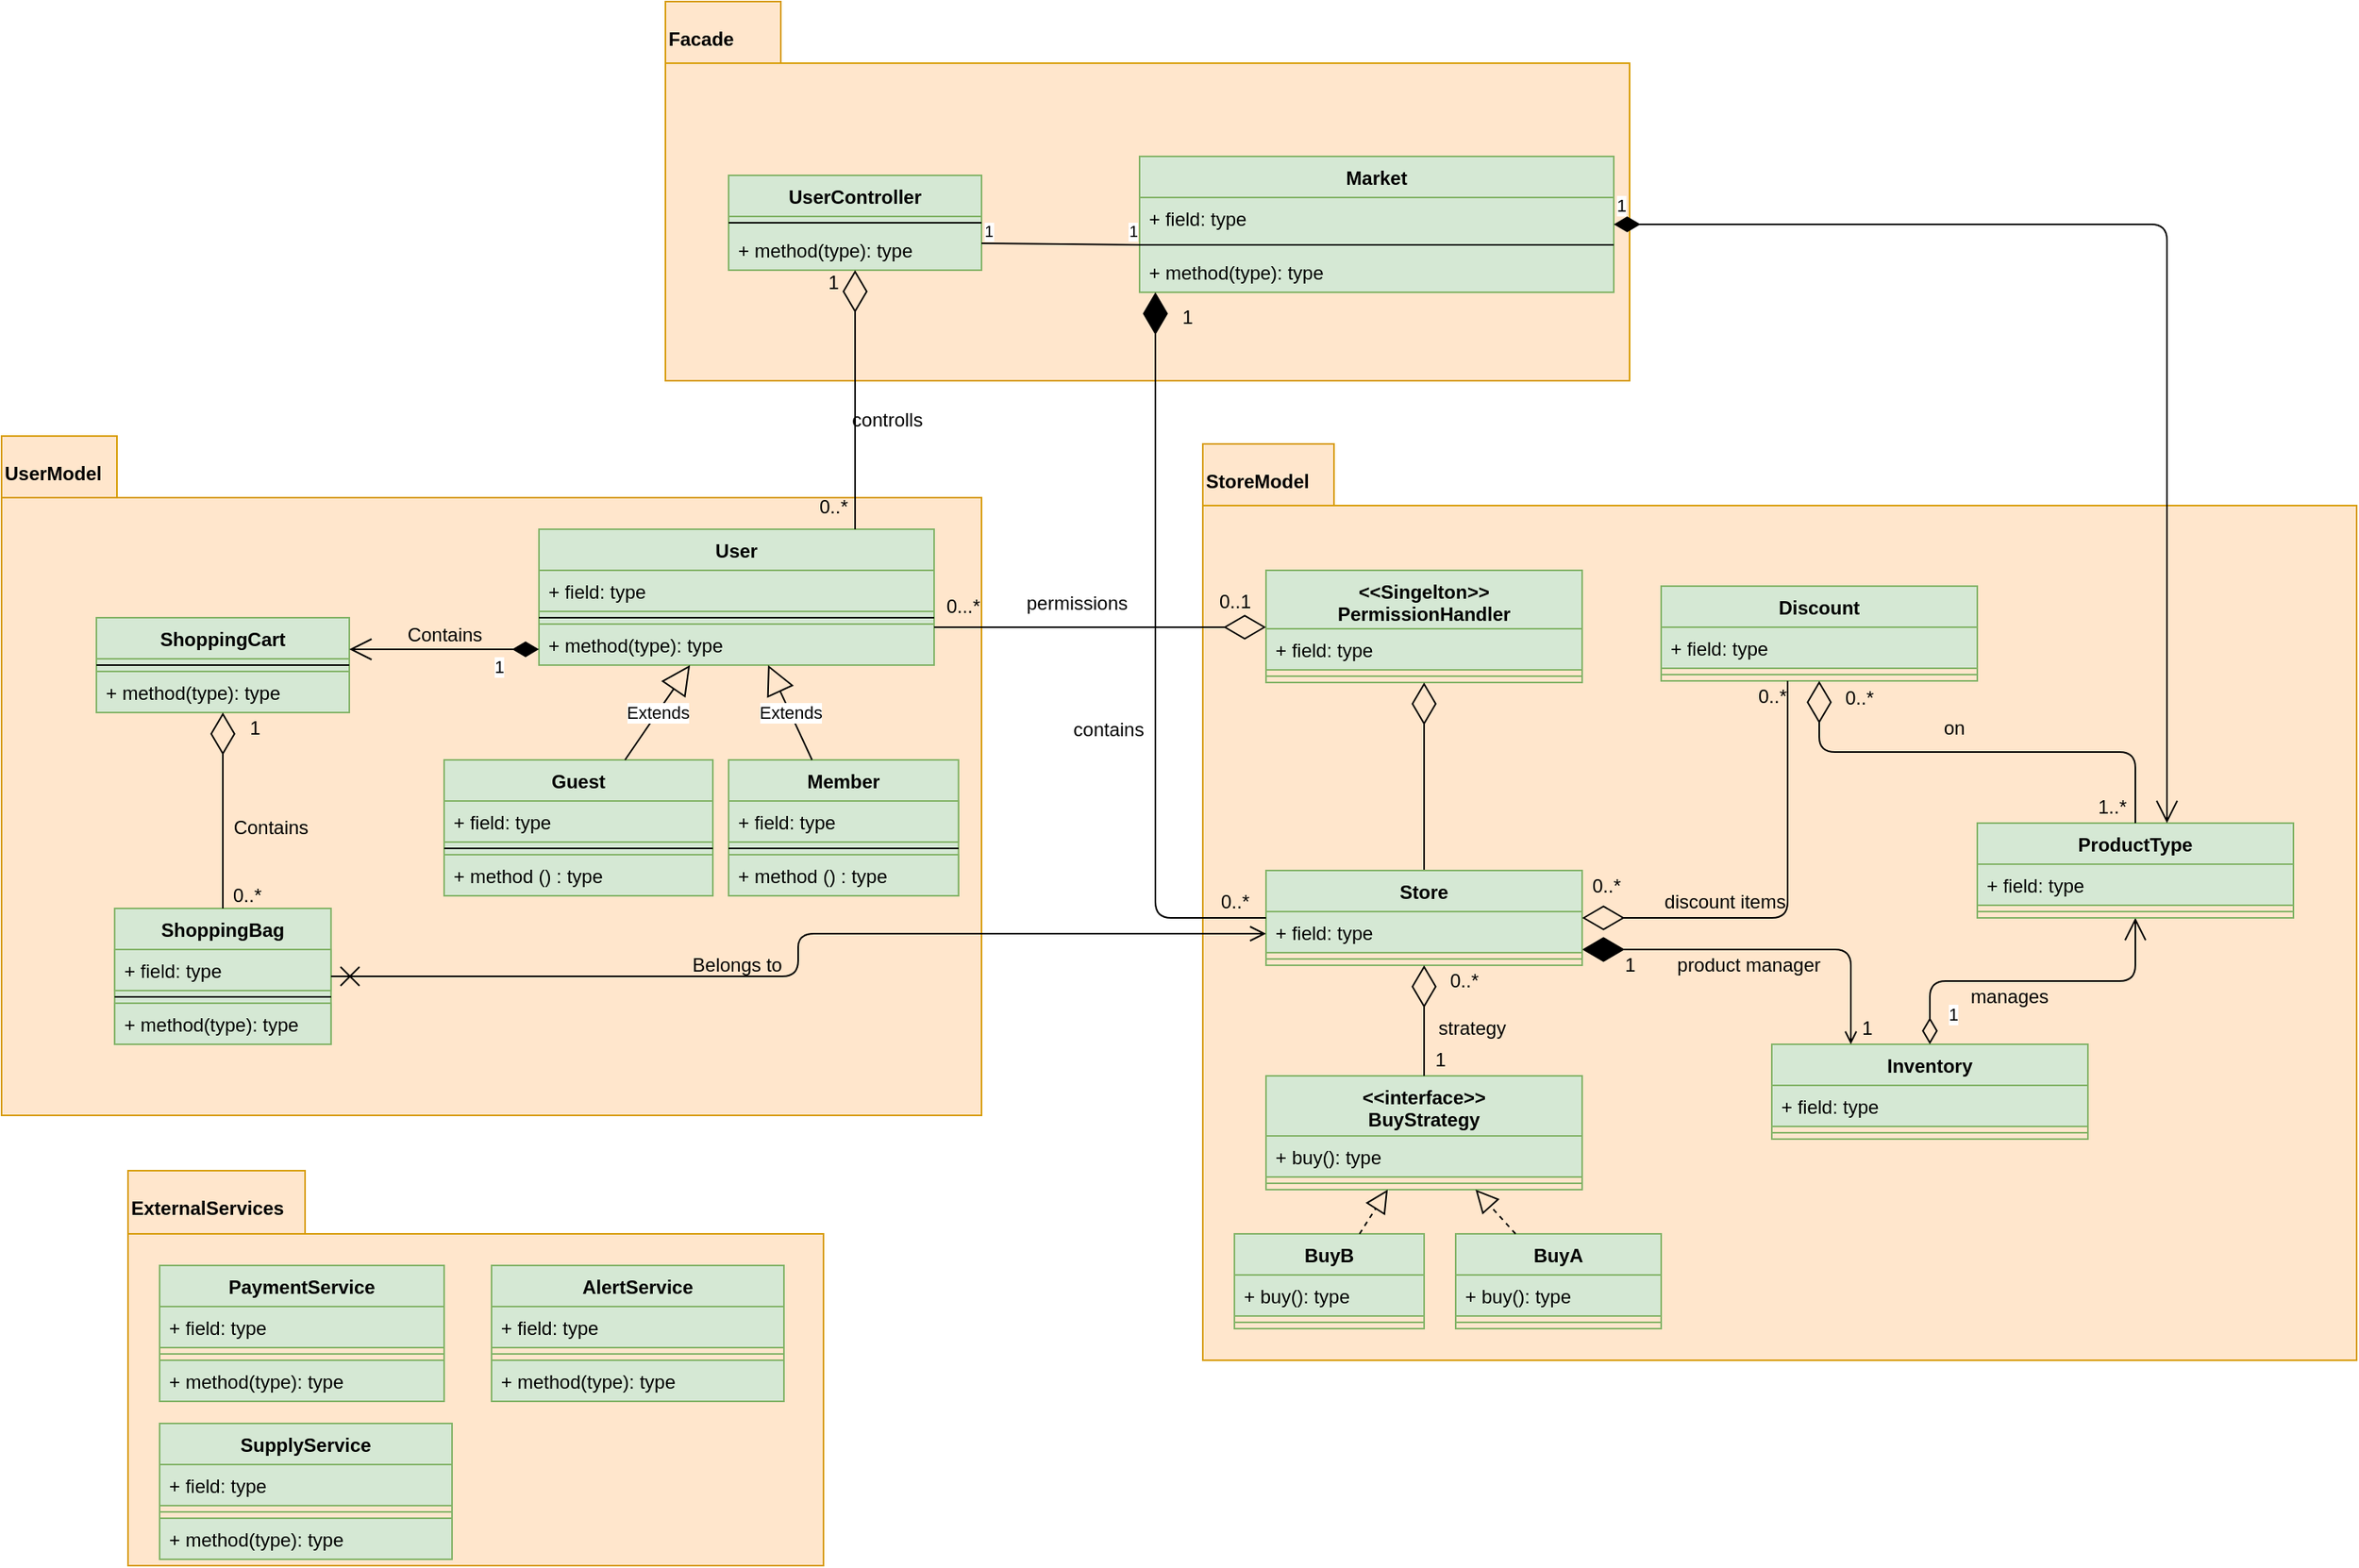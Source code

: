 <mxfile version="17.4.0" type="device" pages="5"><diagram id="yoaDqtVavvZu15kCRrP9" name="UML white-D"><mxGraphModel dx="1422" dy="675" grid="1" gridSize="10" guides="1" tooltips="1" connect="1" arrows="1" fold="1" page="1" pageScale="1" pageWidth="850" pageHeight="1100" math="0" shadow="0"><root><mxCell id="_6PQzS9koXAdDKnIkWQw-0"/><mxCell id="_6PQzS9koXAdDKnIkWQw-1" parent="_6PQzS9koXAdDKnIkWQw-0"/><mxCell id="_6PQzS9koXAdDKnIkWQw-104" value="Facade" style="shape=folder;fontStyle=1;spacingTop=10;tabWidth=73;tabHeight=39;tabPosition=left;html=1;align=left;verticalAlign=top;fillColor=#ffe6cc;strokeColor=#d79b00;" parent="_6PQzS9koXAdDKnIkWQw-1" vertex="1"><mxGeometry x="600" y="60" width="610" height="240" as="geometry"/></mxCell><mxCell id="_6PQzS9koXAdDKnIkWQw-96" value="&lt;span&gt;ExternalServices&lt;/span&gt;" style="shape=folder;fontStyle=1;spacingTop=10;tabWidth=112;tabHeight=40;tabPosition=left;html=1;align=left;verticalAlign=top;fillColor=#ffe6cc;strokeColor=#d79b00;" parent="_6PQzS9koXAdDKnIkWQw-1" vertex="1"><mxGeometry x="260" y="800" width="440" height="250" as="geometry"/></mxCell><mxCell id="_6PQzS9koXAdDKnIkWQw-93" value="UserController" style="swimlane;fontStyle=1;align=center;verticalAlign=top;childLayout=stackLayout;horizontal=1;startSize=26;horizontalStack=0;resizeParent=1;resizeParentMax=0;resizeLast=0;collapsible=1;marginBottom=0;fillColor=#d5e8d4;strokeColor=#82b366;swimlaneFillColor=#D5E8D4;" parent="_6PQzS9koXAdDKnIkWQw-1" vertex="1"><mxGeometry x="640" y="170" width="160" height="60" as="geometry"/></mxCell><mxCell id="_6PQzS9koXAdDKnIkWQw-94" value="" style="line;strokeWidth=1;fillColor=none;align=left;verticalAlign=middle;spacingTop=-1;spacingLeft=3;spacingRight=3;rotatable=0;labelPosition=right;points=[];portConstraint=eastwest;" parent="_6PQzS9koXAdDKnIkWQw-93" vertex="1"><mxGeometry y="26" width="160" height="8" as="geometry"/></mxCell><mxCell id="_6PQzS9koXAdDKnIkWQw-95" value="+ method(type): type" style="text;strokeColor=none;fillColor=none;align=left;verticalAlign=top;spacingLeft=4;spacingRight=4;overflow=hidden;rotatable=0;points=[[0,0.5],[1,0.5]];portConstraint=eastwest;" parent="_6PQzS9koXAdDKnIkWQw-93" vertex="1"><mxGeometry y="34" width="160" height="26" as="geometry"/></mxCell><mxCell id="_6PQzS9koXAdDKnIkWQw-10" value="Market" style="swimlane;fontStyle=1;align=center;verticalAlign=top;childLayout=stackLayout;horizontal=1;startSize=26;horizontalStack=0;resizeParent=1;resizeParentMax=0;resizeLast=0;collapsible=1;marginBottom=0;fillColor=#d5e8d4;strokeColor=#82b366;swimlaneFillColor=#D5E8D4;" parent="_6PQzS9koXAdDKnIkWQw-1" vertex="1"><mxGeometry x="900" y="158" width="300" height="86" as="geometry"/></mxCell><mxCell id="_6PQzS9koXAdDKnIkWQw-11" value="+ field: type" style="text;strokeColor=none;fillColor=none;align=left;verticalAlign=top;spacingLeft=4;spacingRight=4;overflow=hidden;rotatable=0;points=[[0,0.5],[1,0.5]];portConstraint=eastwest;" parent="_6PQzS9koXAdDKnIkWQw-10" vertex="1"><mxGeometry y="26" width="300" height="26" as="geometry"/></mxCell><mxCell id="_6PQzS9koXAdDKnIkWQw-12" value="" style="line;strokeWidth=1;fillColor=none;align=left;verticalAlign=middle;spacingTop=-1;spacingLeft=3;spacingRight=3;rotatable=0;labelPosition=right;points=[];portConstraint=eastwest;" parent="_6PQzS9koXAdDKnIkWQw-10" vertex="1"><mxGeometry y="52" width="300" height="8" as="geometry"/></mxCell><mxCell id="_6PQzS9koXAdDKnIkWQw-17" value="+ method(type): type" style="text;strokeColor=none;fillColor=none;align=left;verticalAlign=top;spacingLeft=4;spacingRight=4;overflow=hidden;rotatable=0;points=[[0,0.5],[1,0.5]];portConstraint=eastwest;" parent="_6PQzS9koXAdDKnIkWQw-10" vertex="1"><mxGeometry y="60" width="300" height="26" as="geometry"/></mxCell><mxCell id="FtiKiSpTWRvEFD9LOxuP-13" value="" style="endArrow=none;html=1;" parent="_6PQzS9koXAdDKnIkWQw-1" edge="1"><mxGeometry relative="1" as="geometry"><mxPoint x="800" y="213" as="sourcePoint"/><mxPoint x="900" y="214.0" as="targetPoint"/></mxGeometry></mxCell><mxCell id="FtiKiSpTWRvEFD9LOxuP-14" value="1" style="resizable=0;html=1;align=left;verticalAlign=bottom;labelBackgroundColor=#ffffff;fontSize=10;" parent="FtiKiSpTWRvEFD9LOxuP-13" connectable="0" vertex="1"><mxGeometry x="-1" relative="1" as="geometry"/></mxCell><mxCell id="FtiKiSpTWRvEFD9LOxuP-15" value="1" style="resizable=0;html=1;align=right;verticalAlign=bottom;labelBackgroundColor=#ffffff;fontSize=10;" parent="FtiKiSpTWRvEFD9LOxuP-13" connectable="0" vertex="1"><mxGeometry x="1" relative="1" as="geometry"/></mxCell><mxCell id="FtiKiSpTWRvEFD9LOxuP-19" value="permissions" style="text;html=1;align=center;verticalAlign=middle;resizable=0;points=[];autosize=1;" parent="_6PQzS9koXAdDKnIkWQw-1" vertex="1"><mxGeometry x="820" y="431" width="80" height="20" as="geometry"/></mxCell><mxCell id="5WjujNhhebPYwrDaUHpy-3" value="" style="group" parent="_6PQzS9koXAdDKnIkWQw-1" vertex="1" connectable="0"><mxGeometry x="180" y="335" width="650" height="430" as="geometry"/></mxCell><mxCell id="5WjujNhhebPYwrDaUHpy-2" value="" style="group" parent="5WjujNhhebPYwrDaUHpy-3" vertex="1" connectable="0"><mxGeometry width="628" height="430" as="geometry"/></mxCell><mxCell id="5WjujNhhebPYwrDaUHpy-1" value="" style="group" parent="5WjujNhhebPYwrDaUHpy-2" vertex="1" connectable="0"><mxGeometry width="628" height="430" as="geometry"/></mxCell><mxCell id="_6PQzS9koXAdDKnIkWQw-3" value="UserModel&lt;br&gt;" style="shape=folder;fontStyle=1;spacingTop=10;tabWidth=73;tabHeight=39;tabPosition=left;html=1;align=left;verticalAlign=top;fillColor=#ffe6cc;strokeColor=#d79b00;" parent="5WjujNhhebPYwrDaUHpy-1" vertex="1"><mxGeometry width="620" height="430" as="geometry"/></mxCell><mxCell id="FtiKiSpTWRvEFD9LOxuP-3" value="0..*" style="text;html=1;align=center;verticalAlign=middle;resizable=0;points=[];autosize=1;" parent="5WjujNhhebPYwrDaUHpy-1" vertex="1"><mxGeometry x="139.996" y="281" width="30" height="20" as="geometry"/></mxCell><mxCell id="FtiKiSpTWRvEFD9LOxuP-4" value="1" style="text;html=1;align=center;verticalAlign=middle;resizable=0;points=[];autosize=1;" parent="5WjujNhhebPYwrDaUHpy-1" vertex="1"><mxGeometry x="149.993" y="175" width="20" height="20" as="geometry"/></mxCell><mxCell id="FtiKiSpTWRvEFD9LOxuP-5" value="Contains" style="text;html=1;align=center;verticalAlign=middle;resizable=0;points=[];autosize=1;" parent="5WjujNhhebPYwrDaUHpy-1" vertex="1"><mxGeometry x="250.003" y="116" width="60" height="20" as="geometry"/></mxCell><mxCell id="FtiKiSpTWRvEFD9LOxuP-8" value="Contains" style="text;html=1;align=center;verticalAlign=middle;resizable=0;points=[];autosize=1;" parent="5WjujNhhebPYwrDaUHpy-1" vertex="1"><mxGeometry x="139.999" y="238" width="60" height="20" as="geometry"/></mxCell><mxCell id="_6PQzS9koXAdDKnIkWQw-34" value="User" style="swimlane;fontStyle=1;align=center;verticalAlign=top;childLayout=stackLayout;horizontal=1;startSize=26;horizontalStack=0;resizeParent=1;resizeParentMax=0;resizeLast=0;collapsible=1;marginBottom=0;fillColor=#d5e8d4;strokeColor=#82b366;swimlaneFillColor=#D5E8D4;" parent="5WjujNhhebPYwrDaUHpy-1" vertex="1"><mxGeometry x="340" y="59" width="250" height="86" as="geometry"/></mxCell><mxCell id="_6PQzS9koXAdDKnIkWQw-35" value="+ field: type" style="text;strokeColor=#82b366;fillColor=#d5e8d4;align=left;verticalAlign=top;spacingLeft=4;spacingRight=4;overflow=hidden;rotatable=0;points=[[0,0.5],[1,0.5]];portConstraint=eastwest;" parent="_6PQzS9koXAdDKnIkWQw-34" vertex="1"><mxGeometry y="26" width="250" height="26" as="geometry"/></mxCell><mxCell id="_6PQzS9koXAdDKnIkWQw-36" value="" style="line;strokeWidth=1;fillColor=none;align=left;verticalAlign=middle;spacingTop=-1;spacingLeft=3;spacingRight=3;rotatable=0;labelPosition=right;points=[];portConstraint=eastwest;" parent="_6PQzS9koXAdDKnIkWQw-34" vertex="1"><mxGeometry y="52" width="250" height="8" as="geometry"/></mxCell><mxCell id="_6PQzS9koXAdDKnIkWQw-44" value="+ method(type): type" style="text;strokeColor=#82b366;fillColor=#d5e8d4;align=left;verticalAlign=top;spacingLeft=4;spacingRight=4;overflow=hidden;rotatable=0;points=[[0,0.5],[1,0.5]];portConstraint=eastwest;" parent="_6PQzS9koXAdDKnIkWQw-34" vertex="1"><mxGeometry y="60" width="250" height="26" as="geometry"/></mxCell><mxCell id="_6PQzS9koXAdDKnIkWQw-46" value="Member" style="swimlane;fontStyle=1;align=center;verticalAlign=top;childLayout=stackLayout;horizontal=1;startSize=26;horizontalStack=0;resizeParent=1;resizeParentMax=0;resizeLast=0;collapsible=1;marginBottom=0;fillColor=#d5e8d4;strokeColor=#82b366;swimlaneFillColor=#D5E8D4;" parent="5WjujNhhebPYwrDaUHpy-1" vertex="1"><mxGeometry x="459.995" y="205" width="145.422" height="86" as="geometry"/></mxCell><mxCell id="_6PQzS9koXAdDKnIkWQw-47" value="+ field: type" style="text;strokeColor=#82b366;fillColor=#d5e8d4;align=left;verticalAlign=top;spacingLeft=4;spacingRight=4;overflow=hidden;rotatable=0;points=[[0,0.5],[1,0.5]];portConstraint=eastwest;" parent="_6PQzS9koXAdDKnIkWQw-46" vertex="1"><mxGeometry y="26" width="145.422" height="26" as="geometry"/></mxCell><mxCell id="_6PQzS9koXAdDKnIkWQw-48" value="" style="line;strokeWidth=1;fillColor=none;align=left;verticalAlign=middle;spacingTop=-1;spacingLeft=3;spacingRight=3;rotatable=0;labelPosition=right;points=[];portConstraint=eastwest;" parent="_6PQzS9koXAdDKnIkWQw-46" vertex="1"><mxGeometry y="52" width="145.422" height="8" as="geometry"/></mxCell><mxCell id="_6PQzS9koXAdDKnIkWQw-49" value="+ method () : type" style="text;strokeColor=#82b366;fillColor=#d5e8d4;align=left;verticalAlign=top;spacingLeft=4;spacingRight=4;overflow=hidden;rotatable=0;points=[[0,0.5],[1,0.5]];portConstraint=eastwest;" parent="_6PQzS9koXAdDKnIkWQw-46" vertex="1"><mxGeometry y="60" width="145.422" height="26" as="geometry"/></mxCell><mxCell id="FtiKiSpTWRvEFD9LOxuP-10" value="Extends" style="endArrow=block;endSize=16;endFill=0;html=1;" parent="5WjujNhhebPYwrDaUHpy-1" source="_6PQzS9koXAdDKnIkWQw-46" target="_6PQzS9koXAdDKnIkWQw-34" edge="1"><mxGeometry width="160" relative="1" as="geometry"><mxPoint x="450" y="195" as="sourcePoint"/><mxPoint x="610" y="195" as="targetPoint"/></mxGeometry></mxCell><mxCell id="_6PQzS9koXAdDKnIkWQw-4" value="Guest" style="swimlane;fontStyle=1;align=center;verticalAlign=top;childLayout=stackLayout;horizontal=1;startSize=26;horizontalStack=0;resizeParent=1;resizeParentMax=0;resizeLast=0;collapsible=1;marginBottom=0;fillColor=#d5e8d4;strokeColor=#82b366;swimlaneFillColor=#D5E8D4;" parent="5WjujNhhebPYwrDaUHpy-1" vertex="1"><mxGeometry x="280" y="205" width="170" height="86" as="geometry"/></mxCell><mxCell id="_6PQzS9koXAdDKnIkWQw-5" value="+ field: type" style="text;strokeColor=#82b366;fillColor=#d5e8d4;align=left;verticalAlign=top;spacingLeft=4;spacingRight=4;overflow=hidden;rotatable=0;points=[[0,0.5],[1,0.5]];portConstraint=eastwest;" parent="_6PQzS9koXAdDKnIkWQw-4" vertex="1"><mxGeometry y="26" width="170" height="26" as="geometry"/></mxCell><mxCell id="_6PQzS9koXAdDKnIkWQw-6" value="" style="line;strokeWidth=1;fillColor=none;align=left;verticalAlign=middle;spacingTop=-1;spacingLeft=3;spacingRight=3;rotatable=0;labelPosition=right;points=[];portConstraint=eastwest;" parent="_6PQzS9koXAdDKnIkWQw-4" vertex="1"><mxGeometry y="52" width="170" height="8" as="geometry"/></mxCell><mxCell id="_6PQzS9koXAdDKnIkWQw-8" value="+ method () : type" style="text;strokeColor=#82b366;fillColor=#d5e8d4;align=left;verticalAlign=top;spacingLeft=4;spacingRight=4;overflow=hidden;rotatable=0;points=[[0,0.5],[1,0.5]];portConstraint=eastwest;" parent="_6PQzS9koXAdDKnIkWQw-4" vertex="1"><mxGeometry y="60" width="170" height="26" as="geometry"/></mxCell><mxCell id="FtiKiSpTWRvEFD9LOxuP-11" value="Extends" style="endArrow=block;endSize=16;endFill=0;html=1;" parent="5WjujNhhebPYwrDaUHpy-1" source="_6PQzS9koXAdDKnIkWQw-4" target="_6PQzS9koXAdDKnIkWQw-34" edge="1"><mxGeometry width="160" relative="1" as="geometry"><mxPoint x="219.2" y="225" as="sourcePoint"/><mxPoint x="180.8" y="161" as="targetPoint"/></mxGeometry></mxCell><mxCell id="_6PQzS9koXAdDKnIkWQw-31" value="ShoppingCart" style="swimlane;fontStyle=1;align=center;verticalAlign=top;childLayout=stackLayout;horizontal=1;startSize=26;horizontalStack=0;resizeParent=1;resizeParentMax=0;resizeLast=0;collapsible=1;marginBottom=0;fillColor=#d5e8d4;strokeColor=#82b366;swimlaneFillColor=#D5E8D4;gradientColor=none;" parent="5WjujNhhebPYwrDaUHpy-1" vertex="1"><mxGeometry x="60" y="115" width="160" height="60" as="geometry"/></mxCell><mxCell id="_6PQzS9koXAdDKnIkWQw-32" value="" style="line;strokeWidth=1;fillColor=#d5e8d4;align=left;verticalAlign=middle;spacingTop=-1;spacingLeft=3;spacingRight=3;rotatable=0;labelPosition=right;points=[];portConstraint=eastwest;strokeColor=#000000;gradientColor=none;" parent="_6PQzS9koXAdDKnIkWQw-31" vertex="1"><mxGeometry y="26" width="160" height="8" as="geometry"/></mxCell><mxCell id="_6PQzS9koXAdDKnIkWQw-33" value="+ method(type): type" style="text;strokeColor=#82b366;fillColor=#d5e8d4;align=left;verticalAlign=top;spacingLeft=4;spacingRight=4;overflow=hidden;rotatable=0;points=[[0,0.5],[1,0.5]];portConstraint=eastwest;" parent="_6PQzS9koXAdDKnIkWQw-31" vertex="1"><mxGeometry y="34" width="160" height="26" as="geometry"/></mxCell><mxCell id="FtiKiSpTWRvEFD9LOxuP-1" value="1" style="endArrow=open;html=1;endSize=12;startArrow=diamondThin;startSize=14;startFill=1;edgeStyle=orthogonalEdgeStyle;align=left;verticalAlign=bottom;" parent="5WjujNhhebPYwrDaUHpy-1" source="_6PQzS9koXAdDKnIkWQw-34" target="_6PQzS9koXAdDKnIkWQw-31" edge="1"><mxGeometry x="0.333" y="54" relative="1" as="geometry"><mxPoint x="-70" y="147" as="sourcePoint"/><mxPoint x="170" y="147" as="targetPoint"/><Array as="points"><mxPoint x="260" y="135"/><mxPoint x="260" y="135"/></Array><mxPoint x="50" y="-34" as="offset"/></mxGeometry></mxCell><mxCell id="_6PQzS9koXAdDKnIkWQw-24" value="ShoppingBag" style="swimlane;fontStyle=1;align=center;verticalAlign=top;childLayout=stackLayout;horizontal=1;startSize=26;horizontalStack=0;resizeParent=1;resizeParentMax=0;resizeLast=0;collapsible=1;marginBottom=0;fillColor=#d5e8d4;strokeColor=#82b366;swimlaneFillColor=#D5E8D4;" parent="5WjujNhhebPYwrDaUHpy-1" vertex="1"><mxGeometry x="71.565" y="299" width="136.867" height="86" as="geometry"/></mxCell><mxCell id="_6PQzS9koXAdDKnIkWQw-25" value="+ field: type" style="text;strokeColor=#82b366;fillColor=#d5e8d4;align=left;verticalAlign=top;spacingLeft=4;spacingRight=4;overflow=hidden;rotatable=0;points=[[0,0.5],[1,0.5]];portConstraint=eastwest;" parent="_6PQzS9koXAdDKnIkWQw-24" vertex="1"><mxGeometry y="26" width="136.867" height="26" as="geometry"/></mxCell><mxCell id="_6PQzS9koXAdDKnIkWQw-26" value="" style="line;strokeWidth=1;fillColor=none;align=left;verticalAlign=middle;spacingTop=-1;spacingLeft=3;spacingRight=3;rotatable=0;labelPosition=right;points=[];portConstraint=eastwest;" parent="_6PQzS9koXAdDKnIkWQw-24" vertex="1"><mxGeometry y="52" width="136.867" height="8" as="geometry"/></mxCell><mxCell id="_6PQzS9koXAdDKnIkWQw-27" value="+ method(type): type" style="text;strokeColor=#82b366;fillColor=#d5e8d4;align=left;verticalAlign=top;spacingLeft=4;spacingRight=4;overflow=hidden;rotatable=0;points=[[0,0.5],[1,0.5]];portConstraint=eastwest;" parent="_6PQzS9koXAdDKnIkWQw-24" vertex="1"><mxGeometry y="60" width="136.867" height="26" as="geometry"/></mxCell><mxCell id="FtiKiSpTWRvEFD9LOxuP-16" value="" style="endArrow=diamondThin;endFill=0;endSize=24;html=1;" parent="5WjujNhhebPYwrDaUHpy-1" source="_6PQzS9koXAdDKnIkWQw-24" target="_6PQzS9koXAdDKnIkWQw-31" edge="1"><mxGeometry width="160" relative="1" as="geometry"><mxPoint x="159.999" y="301" as="sourcePoint"/><mxPoint x="250" y="176" as="targetPoint"/></mxGeometry></mxCell><mxCell id="FtiKiSpTWRvEFD9LOxuP-21" value="0...*" style="text;html=1;align=center;verticalAlign=middle;resizable=0;points=[];autosize=1;" parent="5WjujNhhebPYwrDaUHpy-1" vertex="1"><mxGeometry x="588" y="98" width="40" height="20" as="geometry"/></mxCell><mxCell id="FtiKiSpTWRvEFD9LOxuP-31" value="Belongs to" style="text;html=1;align=center;verticalAlign=middle;resizable=0;points=[];autosize=1;" parent="5WjujNhhebPYwrDaUHpy-1" vertex="1"><mxGeometry x="430" y="325" width="70" height="20" as="geometry"/></mxCell><mxCell id="FtiKiSpTWRvEFD9LOxuP-12" value="" style="endArrow=diamondThin;endFill=0;endSize=24;html=1;edgeStyle=orthogonalEdgeStyle;" parent="5WjujNhhebPYwrDaUHpy-3" source="_6PQzS9koXAdDKnIkWQw-34" target="_6PQzS9koXAdDKnIkWQw-93" edge="1"><mxGeometry width="160" relative="1" as="geometry"><mxPoint x="470" y="25" as="sourcePoint"/><mxPoint x="630" y="25" as="targetPoint"/><Array as="points"><mxPoint x="540" y="15"/><mxPoint x="540" y="15"/></Array></mxGeometry></mxCell><mxCell id="5WjujNhhebPYwrDaUHpy-5" value="contains" style="text;html=1;align=center;verticalAlign=middle;resizable=0;points=[];autosize=1;" parent="_6PQzS9koXAdDKnIkWQw-1" vertex="1"><mxGeometry x="850" y="511" width="60" height="20" as="geometry"/></mxCell><mxCell id="5WjujNhhebPYwrDaUHpy-7" value="1" style="text;html=1;align=center;verticalAlign=middle;resizable=0;points=[];autosize=1;" parent="_6PQzS9koXAdDKnIkWQw-1" vertex="1"><mxGeometry x="920" y="250" width="20" height="20" as="geometry"/></mxCell><mxCell id="5WjujNhhebPYwrDaUHpy-9" value="" style="group" parent="_6PQzS9koXAdDKnIkWQw-1" vertex="1" connectable="0"><mxGeometry x="910" y="201" width="760" height="719" as="geometry"/></mxCell><mxCell id="5WjujNhhebPYwrDaUHpy-8" value="" style="group" parent="5WjujNhhebPYwrDaUHpy-9" vertex="1" connectable="0"><mxGeometry x="30" y="139" width="730" height="580" as="geometry"/></mxCell><mxCell id="_6PQzS9koXAdDKnIkWQw-2" value="&lt;span&gt;StoreModel&lt;/span&gt;" style="shape=folder;fontStyle=1;spacingTop=10;tabWidth=83;tabHeight=39;tabPosition=left;html=1;align=left;verticalAlign=top;fillColor=#ffe6cc;strokeColor=#d79b00;" parent="5WjujNhhebPYwrDaUHpy-8" vertex="1"><mxGeometry width="730" height="580" as="geometry"/></mxCell><mxCell id="_6PQzS9koXAdDKnIkWQw-74" value="&lt;&lt;Singelton&gt;&gt;&#10;PermissionHandler" style="swimlane;fontStyle=1;align=center;verticalAlign=top;childLayout=stackLayout;horizontal=1;startSize=37;horizontalStack=0;resizeParent=1;resizeParentMax=0;resizeLast=0;collapsible=1;marginBottom=0;fillColor=#d5e8d4;strokeColor=#82b366;" parent="5WjujNhhebPYwrDaUHpy-8" vertex="1"><mxGeometry x="40" y="80" width="200" height="71" as="geometry"/></mxCell><mxCell id="_6PQzS9koXAdDKnIkWQw-75" value="+ field: type" style="text;strokeColor=#82b366;fillColor=#d5e8d4;align=left;verticalAlign=top;spacingLeft=4;spacingRight=4;overflow=hidden;rotatable=0;points=[[0,0.5],[1,0.5]];portConstraint=eastwest;" parent="_6PQzS9koXAdDKnIkWQw-74" vertex="1"><mxGeometry y="37" width="200" height="26" as="geometry"/></mxCell><mxCell id="_6PQzS9koXAdDKnIkWQw-76" value="" style="line;strokeWidth=1;fillColor=#d5e8d4;align=left;verticalAlign=middle;spacingTop=-1;spacingLeft=3;spacingRight=3;rotatable=0;labelPosition=right;points=[];portConstraint=eastwest;strokeColor=#82b366;" parent="_6PQzS9koXAdDKnIkWQw-74" vertex="1"><mxGeometry y="63" width="200" height="8" as="geometry"/></mxCell><mxCell id="FtiKiSpTWRvEFD9LOxuP-18" value="" style="endArrow=diamondThin;endFill=0;endSize=24;html=1;edgeStyle=orthogonalEdgeStyle;" parent="5WjujNhhebPYwrDaUHpy-8" source="_6PQzS9koXAdDKnIkWQw-58" target="_6PQzS9koXAdDKnIkWQw-74" edge="1"><mxGeometry width="160" relative="1" as="geometry"><mxPoint x="-160" y="126" as="sourcePoint"/><mxPoint x="50" y="126" as="targetPoint"/><Array as="points"/></mxGeometry></mxCell><mxCell id="FtiKiSpTWRvEFD9LOxuP-20" value="0..1" style="text;html=1;align=center;verticalAlign=middle;resizable=0;points=[];autosize=1;" parent="5WjujNhhebPYwrDaUHpy-8" vertex="1"><mxGeometry y="90" width="40" height="20" as="geometry"/></mxCell><mxCell id="_6PQzS9koXAdDKnIkWQw-70" value="Inventory" style="swimlane;fontStyle=1;align=center;verticalAlign=top;childLayout=stackLayout;horizontal=1;startSize=26;horizontalStack=0;resizeParent=1;resizeParentMax=0;resizeLast=0;collapsible=1;marginBottom=0;fillColor=#d5e8d4;strokeColor=#82b366;" parent="5WjujNhhebPYwrDaUHpy-8" vertex="1"><mxGeometry x="360" y="380" width="200" height="60" as="geometry"/></mxCell><mxCell id="_6PQzS9koXAdDKnIkWQw-71" value="+ field: type" style="text;strokeColor=#82b366;fillColor=#d5e8d4;align=left;verticalAlign=top;spacingLeft=4;spacingRight=4;overflow=hidden;rotatable=0;points=[[0,0.5],[1,0.5]];portConstraint=eastwest;" parent="_6PQzS9koXAdDKnIkWQw-70" vertex="1"><mxGeometry y="26" width="200" height="26" as="geometry"/></mxCell><mxCell id="_6PQzS9koXAdDKnIkWQw-72" value="" style="line;strokeWidth=1;fillColor=#d5e8d4;align=left;verticalAlign=middle;spacingTop=-1;spacingLeft=3;spacingRight=3;rotatable=0;labelPosition=right;points=[];portConstraint=eastwest;strokeColor=#82b366;" parent="_6PQzS9koXAdDKnIkWQw-70" vertex="1"><mxGeometry y="52" width="200" height="8" as="geometry"/></mxCell><mxCell id="FtiKiSpTWRvEFD9LOxuP-36" value="" style="endArrow=diamondThin;endFill=1;endSize=24;html=1;edgeStyle=orthogonalEdgeStyle;startArrow=open;startFill=0;" parent="5WjujNhhebPYwrDaUHpy-8" source="_6PQzS9koXAdDKnIkWQw-70" target="_6PQzS9koXAdDKnIkWQw-58" edge="1"><mxGeometry width="160" relative="1" as="geometry"><mxPoint x="300" y="270" as="sourcePoint"/><mxPoint x="460" y="270" as="targetPoint"/><Array as="points"><mxPoint x="410" y="320"/></Array></mxGeometry></mxCell><mxCell id="FtiKiSpTWRvEFD9LOxuP-41" value="1" style="endArrow=open;html=1;endSize=12;startArrow=diamondThin;startSize=14;startFill=0;edgeStyle=orthogonalEdgeStyle;align=left;verticalAlign=bottom;" parent="5WjujNhhebPYwrDaUHpy-8" source="_6PQzS9koXAdDKnIkWQw-70" target="_6PQzS9koXAdDKnIkWQw-62" edge="1"><mxGeometry x="-0.524" y="-30" relative="1" as="geometry"><mxPoint x="300" y="270" as="sourcePoint"/><mxPoint x="460" y="270" as="targetPoint"/><mxPoint as="offset"/></mxGeometry></mxCell><mxCell id="_6PQzS9koXAdDKnIkWQw-67" value="Discount" style="swimlane;fontStyle=1;align=center;verticalAlign=top;childLayout=stackLayout;horizontal=1;startSize=26;horizontalStack=0;resizeParent=1;resizeParentMax=0;resizeLast=0;collapsible=1;marginBottom=0;fillColor=#d5e8d4;strokeColor=#82b366;" parent="5WjujNhhebPYwrDaUHpy-8" vertex="1"><mxGeometry x="290" y="90" width="200" height="60" as="geometry"/></mxCell><mxCell id="_6PQzS9koXAdDKnIkWQw-68" value="+ field: type" style="text;strokeColor=#82b366;fillColor=#d5e8d4;align=left;verticalAlign=top;spacingLeft=4;spacingRight=4;overflow=hidden;rotatable=0;points=[[0,0.5],[1,0.5]];portConstraint=eastwest;" parent="_6PQzS9koXAdDKnIkWQw-67" vertex="1"><mxGeometry y="26" width="200" height="26" as="geometry"/></mxCell><mxCell id="_6PQzS9koXAdDKnIkWQw-69" value="" style="line;strokeWidth=1;fillColor=#d5e8d4;align=left;verticalAlign=middle;spacingTop=-1;spacingLeft=3;spacingRight=3;rotatable=0;labelPosition=right;points=[];portConstraint=eastwest;strokeColor=#82b366;" parent="_6PQzS9koXAdDKnIkWQw-67" vertex="1"><mxGeometry y="52" width="200" height="8" as="geometry"/></mxCell><mxCell id="_6PQzS9koXAdDKnIkWQw-62" value="ProductType" style="swimlane;fontStyle=1;align=center;verticalAlign=top;childLayout=stackLayout;horizontal=1;startSize=26;horizontalStack=0;resizeParent=1;resizeParentMax=0;resizeLast=0;collapsible=1;marginBottom=0;fillColor=#d5e8d4;strokeColor=#82b366;" parent="5WjujNhhebPYwrDaUHpy-8" vertex="1"><mxGeometry x="490" y="240" width="200" height="60" as="geometry"/></mxCell><mxCell id="_6PQzS9koXAdDKnIkWQw-63" value="+ field: type" style="text;strokeColor=#82b366;fillColor=#d5e8d4;align=left;verticalAlign=top;spacingLeft=4;spacingRight=4;overflow=hidden;rotatable=0;points=[[0,0.5],[1,0.5]];portConstraint=eastwest;" parent="_6PQzS9koXAdDKnIkWQw-62" vertex="1"><mxGeometry y="26" width="200" height="26" as="geometry"/></mxCell><mxCell id="_6PQzS9koXAdDKnIkWQw-64" value="" style="line;strokeWidth=1;fillColor=#d5e8d4;align=left;verticalAlign=middle;spacingTop=-1;spacingLeft=3;spacingRight=3;rotatable=0;labelPosition=right;points=[];portConstraint=eastwest;strokeColor=#82b366;" parent="_6PQzS9koXAdDKnIkWQw-62" vertex="1"><mxGeometry y="52" width="200" height="8" as="geometry"/></mxCell><mxCell id="_6PQzS9koXAdDKnIkWQw-58" value="Store" style="swimlane;fontStyle=1;align=center;verticalAlign=top;childLayout=stackLayout;horizontal=1;startSize=26;horizontalStack=0;resizeParent=1;resizeParentMax=0;resizeLast=0;collapsible=1;marginBottom=0;fillColor=#d5e8d4;strokeColor=#82b366;" parent="5WjujNhhebPYwrDaUHpy-8" vertex="1"><mxGeometry x="40" y="270" width="200" height="60" as="geometry"/></mxCell><mxCell id="_6PQzS9koXAdDKnIkWQw-59" value="+ field: type" style="text;strokeColor=#82b366;fillColor=#d5e8d4;align=left;verticalAlign=top;spacingLeft=4;spacingRight=4;overflow=hidden;rotatable=0;points=[[0,0.5],[1,0.5]];portConstraint=eastwest;" parent="_6PQzS9koXAdDKnIkWQw-58" vertex="1"><mxGeometry y="26" width="200" height="26" as="geometry"/></mxCell><mxCell id="_6PQzS9koXAdDKnIkWQw-60" value="" style="line;strokeWidth=1;fillColor=#d5e8d4;align=left;verticalAlign=middle;spacingTop=-1;spacingLeft=3;spacingRight=3;rotatable=0;labelPosition=right;points=[];portConstraint=eastwest;strokeColor=#82b366;" parent="_6PQzS9koXAdDKnIkWQw-58" vertex="1"><mxGeometry y="52" width="200" height="8" as="geometry"/></mxCell><mxCell id="FtiKiSpTWRvEFD9LOxuP-25" value="1" style="text;html=1;align=center;verticalAlign=middle;resizable=0;points=[];autosize=1;" parent="5WjujNhhebPYwrDaUHpy-8" vertex="1"><mxGeometry x="140" y="380" width="20" height="20" as="geometry"/></mxCell><mxCell id="FtiKiSpTWRvEFD9LOxuP-26" value="0..*" style="text;html=1;align=center;verticalAlign=middle;resizable=0;points=[];autosize=1;" parent="5WjujNhhebPYwrDaUHpy-8" vertex="1"><mxGeometry x="150" y="330" width="30" height="20" as="geometry"/></mxCell><mxCell id="_6PQzS9koXAdDKnIkWQw-82" value="&lt;&lt;interface&gt;&gt;&#10;BuyStrategy" style="swimlane;fontStyle=1;align=center;verticalAlign=top;childLayout=stackLayout;horizontal=1;startSize=38;horizontalStack=0;resizeParent=1;resizeParentMax=0;resizeLast=0;collapsible=1;marginBottom=0;fillColor=#d5e8d4;strokeColor=#82b366;" parent="5WjujNhhebPYwrDaUHpy-8" vertex="1"><mxGeometry x="40" y="400" width="200" height="72" as="geometry"/></mxCell><mxCell id="_6PQzS9koXAdDKnIkWQw-83" value="+ buy(): type" style="text;strokeColor=#82b366;fillColor=#d5e8d4;align=left;verticalAlign=top;spacingLeft=4;spacingRight=4;overflow=hidden;rotatable=0;points=[[0,0.5],[1,0.5]];portConstraint=eastwest;" parent="_6PQzS9koXAdDKnIkWQw-82" vertex="1"><mxGeometry y="38" width="200" height="26" as="geometry"/></mxCell><mxCell id="_6PQzS9koXAdDKnIkWQw-84" value="" style="line;strokeWidth=1;fillColor=#d5e8d4;align=left;verticalAlign=middle;spacingTop=-1;spacingLeft=3;spacingRight=3;rotatable=0;labelPosition=right;points=[];portConstraint=eastwest;strokeColor=#82b366;" parent="_6PQzS9koXAdDKnIkWQw-82" vertex="1"><mxGeometry y="64" width="200" height="8" as="geometry"/></mxCell><mxCell id="_6PQzS9koXAdDKnIkWQw-85" value="BuyA" style="swimlane;fontStyle=1;align=center;verticalAlign=top;childLayout=stackLayout;horizontal=1;startSize=26;horizontalStack=0;resizeParent=1;resizeParentMax=0;resizeLast=0;collapsible=1;marginBottom=0;fillColor=#d5e8d4;strokeColor=#82b366;" parent="5WjujNhhebPYwrDaUHpy-8" vertex="1"><mxGeometry x="160" y="500" width="130" height="60" as="geometry"/></mxCell><mxCell id="_6PQzS9koXAdDKnIkWQw-86" value="+ buy(): type" style="text;strokeColor=#82b366;fillColor=#d5e8d4;align=left;verticalAlign=top;spacingLeft=4;spacingRight=4;overflow=hidden;rotatable=0;points=[[0,0.5],[1,0.5]];portConstraint=eastwest;" parent="_6PQzS9koXAdDKnIkWQw-85" vertex="1"><mxGeometry y="26" width="130" height="26" as="geometry"/></mxCell><mxCell id="_6PQzS9koXAdDKnIkWQw-87" value="" style="line;strokeWidth=1;fillColor=#d5e8d4;align=left;verticalAlign=middle;spacingTop=-1;spacingLeft=3;spacingRight=3;rotatable=0;labelPosition=right;points=[];portConstraint=eastwest;strokeColor=#82b366;" parent="_6PQzS9koXAdDKnIkWQw-85" vertex="1"><mxGeometry y="52" width="130" height="8" as="geometry"/></mxCell><mxCell id="_6PQzS9koXAdDKnIkWQw-88" value="BuyB" style="swimlane;fontStyle=1;align=center;verticalAlign=top;childLayout=stackLayout;horizontal=1;startSize=26;horizontalStack=0;resizeParent=1;resizeParentMax=0;resizeLast=0;collapsible=1;marginBottom=0;fillColor=#d5e8d4;strokeColor=#82b366;" parent="5WjujNhhebPYwrDaUHpy-8" vertex="1"><mxGeometry x="20" y="500" width="120" height="60" as="geometry"/></mxCell><mxCell id="_6PQzS9koXAdDKnIkWQw-89" value="+ buy(): type" style="text;strokeColor=#82b366;fillColor=#d5e8d4;align=left;verticalAlign=top;spacingLeft=4;spacingRight=4;overflow=hidden;rotatable=0;points=[[0,0.5],[1,0.5]];portConstraint=eastwest;" parent="_6PQzS9koXAdDKnIkWQw-88" vertex="1"><mxGeometry y="26" width="120" height="26" as="geometry"/></mxCell><mxCell id="_6PQzS9koXAdDKnIkWQw-90" value="" style="line;strokeWidth=1;fillColor=#d5e8d4;align=left;verticalAlign=middle;spacingTop=-1;spacingLeft=3;spacingRight=3;rotatable=0;labelPosition=right;points=[];portConstraint=eastwest;strokeColor=#82b366;" parent="_6PQzS9koXAdDKnIkWQw-88" vertex="1"><mxGeometry y="52" width="120" height="8" as="geometry"/></mxCell><mxCell id="FtiKiSpTWRvEFD9LOxuP-24" value="strategy" style="text;html=1;align=center;verticalAlign=middle;resizable=0;points=[];autosize=1;" parent="5WjujNhhebPYwrDaUHpy-8" vertex="1"><mxGeometry x="140" y="360" width="60" height="20" as="geometry"/></mxCell><mxCell id="FtiKiSpTWRvEFD9LOxuP-23" value="" style="endArrow=diamondThin;endFill=0;endSize=24;html=1;edgeStyle=orthogonalEdgeStyle;" parent="5WjujNhhebPYwrDaUHpy-8" source="_6PQzS9koXAdDKnIkWQw-82" target="_6PQzS9koXAdDKnIkWQw-58" edge="1"><mxGeometry width="160" relative="1" as="geometry"><mxPoint x="310" y="270" as="sourcePoint"/><mxPoint x="470" y="270" as="targetPoint"/></mxGeometry></mxCell><mxCell id="FtiKiSpTWRvEFD9LOxuP-34" value="" style="endArrow=block;dashed=1;endFill=0;endSize=12;html=1;" parent="5WjujNhhebPYwrDaUHpy-8" source="_6PQzS9koXAdDKnIkWQw-85" target="_6PQzS9koXAdDKnIkWQw-82" edge="1"><mxGeometry width="160" relative="1" as="geometry"><mxPoint x="300" y="270" as="sourcePoint"/><mxPoint x="460" y="270" as="targetPoint"/></mxGeometry></mxCell><mxCell id="FtiKiSpTWRvEFD9LOxuP-35" value="" style="endArrow=block;dashed=1;endFill=0;endSize=12;html=1;" parent="5WjujNhhebPYwrDaUHpy-8" source="_6PQzS9koXAdDKnIkWQw-88" target="_6PQzS9koXAdDKnIkWQw-82" edge="1"><mxGeometry width="160" relative="1" as="geometry"><mxPoint x="304" y="510" as="sourcePoint"/><mxPoint x="256" y="470" as="targetPoint"/></mxGeometry></mxCell><mxCell id="FtiKiSpTWRvEFD9LOxuP-38" value="1" style="text;html=1;align=center;verticalAlign=middle;resizable=0;points=[];autosize=1;" parent="5WjujNhhebPYwrDaUHpy-8" vertex="1"><mxGeometry x="410" y="360" width="20" height="20" as="geometry"/></mxCell><mxCell id="FtiKiSpTWRvEFD9LOxuP-37" value="1" style="text;html=1;align=center;verticalAlign=middle;resizable=0;points=[];autosize=1;" parent="5WjujNhhebPYwrDaUHpy-8" vertex="1"><mxGeometry x="260" y="320" width="20" height="20" as="geometry"/></mxCell><mxCell id="FtiKiSpTWRvEFD9LOxuP-39" value="product manager" style="text;html=1;align=center;verticalAlign=middle;resizable=0;points=[];autosize=1;" parent="5WjujNhhebPYwrDaUHpy-8" vertex="1"><mxGeometry x="290" y="320" width="110" height="20" as="geometry"/></mxCell><mxCell id="FtiKiSpTWRvEFD9LOxuP-42" value="manages" style="text;html=1;align=center;verticalAlign=middle;resizable=0;points=[];autosize=1;" parent="5WjujNhhebPYwrDaUHpy-8" vertex="1"><mxGeometry x="480" y="340" width="60" height="20" as="geometry"/></mxCell><mxCell id="FtiKiSpTWRvEFD9LOxuP-46" value="" style="endArrow=diamondThin;endFill=0;endSize=24;html=1;edgeStyle=orthogonalEdgeStyle;" parent="5WjujNhhebPYwrDaUHpy-8" source="_6PQzS9koXAdDKnIkWQw-67" target="_6PQzS9koXAdDKnIkWQw-58" edge="1"><mxGeometry width="160" relative="1" as="geometry"><mxPoint x="250" y="270" as="sourcePoint"/><mxPoint x="410" y="270" as="targetPoint"/><Array as="points"><mxPoint x="370" y="300"/></Array></mxGeometry></mxCell><mxCell id="FtiKiSpTWRvEFD9LOxuP-47" value="discount items" style="text;html=1;align=center;verticalAlign=middle;resizable=0;points=[];autosize=1;" parent="5WjujNhhebPYwrDaUHpy-8" vertex="1"><mxGeometry x="285" y="280" width="90" height="20" as="geometry"/></mxCell><mxCell id="FtiKiSpTWRvEFD9LOxuP-48" value="0..*" style="text;html=1;align=center;verticalAlign=middle;resizable=0;points=[];autosize=1;" parent="5WjujNhhebPYwrDaUHpy-8" vertex="1"><mxGeometry x="345" y="150" width="30" height="20" as="geometry"/></mxCell><mxCell id="FtiKiSpTWRvEFD9LOxuP-49" value="0..*" style="text;html=1;align=center;verticalAlign=middle;resizable=0;points=[];autosize=1;" parent="5WjujNhhebPYwrDaUHpy-8" vertex="1"><mxGeometry x="240" y="270" width="30" height="20" as="geometry"/></mxCell><mxCell id="FtiKiSpTWRvEFD9LOxuP-50" value="" style="endArrow=diamondThin;endFill=0;endSize=24;html=1;edgeStyle=orthogonalEdgeStyle;" parent="5WjujNhhebPYwrDaUHpy-8" source="_6PQzS9koXAdDKnIkWQw-62" target="_6PQzS9koXAdDKnIkWQw-67" edge="1"><mxGeometry width="160" relative="1" as="geometry"><mxPoint x="380" y="240" as="sourcePoint"/><mxPoint x="250" y="310" as="targetPoint"/><Array as="points"/></mxGeometry></mxCell><mxCell id="FtiKiSpTWRvEFD9LOxuP-51" value="on" style="text;html=1;align=center;verticalAlign=middle;resizable=0;points=[];autosize=1;" parent="5WjujNhhebPYwrDaUHpy-8" vertex="1"><mxGeometry x="460" y="170" width="30" height="20" as="geometry"/></mxCell><mxCell id="FtiKiSpTWRvEFD9LOxuP-52" value="1..*" style="text;html=1;align=center;verticalAlign=middle;resizable=0;points=[];autosize=1;" parent="5WjujNhhebPYwrDaUHpy-8" vertex="1"><mxGeometry x="560" y="220" width="30" height="20" as="geometry"/></mxCell><mxCell id="FtiKiSpTWRvEFD9LOxuP-53" value="0..*" style="text;html=1;align=center;verticalAlign=middle;resizable=0;points=[];autosize=1;" parent="5WjujNhhebPYwrDaUHpy-8" vertex="1"><mxGeometry x="400" y="151" width="30" height="20" as="geometry"/></mxCell><mxCell id="5WjujNhhebPYwrDaUHpy-6" value="0..*" style="text;html=1;align=center;verticalAlign=middle;resizable=0;points=[];autosize=1;" parent="5WjujNhhebPYwrDaUHpy-8" vertex="1"><mxGeometry x="5" y="280" width="30" height="20" as="geometry"/></mxCell><mxCell id="5WjujNhhebPYwrDaUHpy-4" value="" style="endArrow=diamondThin;endFill=1;endSize=24;html=1;edgeStyle=orthogonalEdgeStyle;" parent="5WjujNhhebPYwrDaUHpy-9" source="_6PQzS9koXAdDKnIkWQw-58" target="_6PQzS9koXAdDKnIkWQw-10" edge="1"><mxGeometry width="160" relative="1" as="geometry"><mxPoint x="90" y="239" as="sourcePoint"/><mxPoint x="250" y="239" as="targetPoint"/><Array as="points"><mxPoint y="439"/></Array></mxGeometry></mxCell><mxCell id="FtiKiSpTWRvEFD9LOxuP-55" value="1" style="endArrow=open;html=1;endSize=12;startArrow=diamondThin;startSize=14;startFill=1;edgeStyle=orthogonalEdgeStyle;align=left;verticalAlign=bottom;" parent="5WjujNhhebPYwrDaUHpy-9" source="_6PQzS9koXAdDKnIkWQw-10" target="_6PQzS9koXAdDKnIkWQw-62" edge="1"><mxGeometry x="-1" y="3" relative="1" as="geometry"><mxPoint x="100" y="239" as="sourcePoint"/><mxPoint x="260" y="239" as="targetPoint"/><Array as="points"><mxPoint x="640"/></Array></mxGeometry></mxCell><mxCell id="FtiKiSpTWRvEFD9LOxuP-30" value="" style="endArrow=open;startArrow=cross;endFill=0;startFill=0;endSize=8;startSize=10;html=1;edgeStyle=orthogonalEdgeStyle;" parent="_6PQzS9koXAdDKnIkWQw-1" source="_6PQzS9koXAdDKnIkWQw-24" target="_6PQzS9koXAdDKnIkWQw-58" edge="1"><mxGeometry width="160" relative="1" as="geometry"><mxPoint x="740" y="610" as="sourcePoint"/><mxPoint x="900" y="610" as="targetPoint"/><Array as="points"><mxPoint x="684" y="677"/><mxPoint x="684" y="650"/></Array></mxGeometry></mxCell><mxCell id="FtiKiSpTWRvEFD9LOxuP-17" value="" style="endArrow=diamondThin;endFill=0;endSize=24;html=1;edgeStyle=orthogonalEdgeStyle;" parent="_6PQzS9koXAdDKnIkWQw-1" source="_6PQzS9koXAdDKnIkWQw-34" target="_6PQzS9koXAdDKnIkWQw-74" edge="1"><mxGeometry width="160" relative="1" as="geometry"><mxPoint x="310" y="410" as="sourcePoint"/><mxPoint x="650" y="220" as="targetPoint"/><Array as="points"><mxPoint x="830" y="456"/><mxPoint x="830" y="456"/></Array></mxGeometry></mxCell><mxCell id="5WjujNhhebPYwrDaUHpy-10" value="controlls" style="text;html=1;align=center;verticalAlign=middle;resizable=0;points=[];autosize=1;" parent="_6PQzS9koXAdDKnIkWQw-1" vertex="1"><mxGeometry x="710" y="315" width="60" height="20" as="geometry"/></mxCell><mxCell id="5WjujNhhebPYwrDaUHpy-11" value="0..*" style="text;html=1;align=center;verticalAlign=middle;resizable=0;points=[];autosize=1;" parent="_6PQzS9koXAdDKnIkWQw-1" vertex="1"><mxGeometry x="691" y="370" width="30" height="20" as="geometry"/></mxCell><mxCell id="5WjujNhhebPYwrDaUHpy-12" value="1" style="text;html=1;align=center;verticalAlign=middle;resizable=0;points=[];autosize=1;" parent="_6PQzS9koXAdDKnIkWQw-1" vertex="1"><mxGeometry x="696" y="228" width="20" height="20" as="geometry"/></mxCell><mxCell id="_6PQzS9koXAdDKnIkWQw-18" value="PaymentService" style="swimlane;fontStyle=1;align=center;verticalAlign=top;childLayout=stackLayout;horizontal=1;startSize=26;horizontalStack=0;resizeParent=1;resizeParentMax=0;resizeLast=0;collapsible=1;marginBottom=0;fillColor=#d5e8d4;strokeColor=#82b366;" parent="_6PQzS9koXAdDKnIkWQw-1" vertex="1"><mxGeometry x="280" y="860" width="180" height="86" as="geometry"/></mxCell><mxCell id="_6PQzS9koXAdDKnIkWQw-19" value="+ field: type" style="text;strokeColor=#82b366;fillColor=#d5e8d4;align=left;verticalAlign=top;spacingLeft=4;spacingRight=4;overflow=hidden;rotatable=0;points=[[0,0.5],[1,0.5]];portConstraint=eastwest;" parent="_6PQzS9koXAdDKnIkWQw-18" vertex="1"><mxGeometry y="26" width="180" height="26" as="geometry"/></mxCell><mxCell id="_6PQzS9koXAdDKnIkWQw-20" value="" style="line;strokeWidth=1;fillColor=#d5e8d4;align=left;verticalAlign=middle;spacingTop=-1;spacingLeft=3;spacingRight=3;rotatable=0;labelPosition=right;points=[];portConstraint=eastwest;strokeColor=#82b366;" parent="_6PQzS9koXAdDKnIkWQw-18" vertex="1"><mxGeometry y="52" width="180" height="8" as="geometry"/></mxCell><mxCell id="_6PQzS9koXAdDKnIkWQw-21" value="+ method(type): type" style="text;strokeColor=#82b366;fillColor=#d5e8d4;align=left;verticalAlign=top;spacingLeft=4;spacingRight=4;overflow=hidden;rotatable=0;points=[[0,0.5],[1,0.5]];portConstraint=eastwest;" parent="_6PQzS9koXAdDKnIkWQw-18" vertex="1"><mxGeometry y="60" width="180" height="26" as="geometry"/></mxCell><mxCell id="5WjujNhhebPYwrDaUHpy-17" value="AlertService" style="swimlane;fontStyle=1;align=center;verticalAlign=top;childLayout=stackLayout;horizontal=1;startSize=26;horizontalStack=0;resizeParent=1;resizeParentMax=0;resizeLast=0;collapsible=1;marginBottom=0;fillColor=#d5e8d4;strokeColor=#82b366;" parent="_6PQzS9koXAdDKnIkWQw-1" vertex="1"><mxGeometry x="490" y="860" width="185" height="86" as="geometry"/></mxCell><mxCell id="5WjujNhhebPYwrDaUHpy-18" value="+ field: type" style="text;strokeColor=#82b366;fillColor=#d5e8d4;align=left;verticalAlign=top;spacingLeft=4;spacingRight=4;overflow=hidden;rotatable=0;points=[[0,0.5],[1,0.5]];portConstraint=eastwest;" parent="5WjujNhhebPYwrDaUHpy-17" vertex="1"><mxGeometry y="26" width="185" height="26" as="geometry"/></mxCell><mxCell id="5WjujNhhebPYwrDaUHpy-19" value="" style="line;strokeWidth=1;fillColor=#d5e8d4;align=left;verticalAlign=middle;spacingTop=-1;spacingLeft=3;spacingRight=3;rotatable=0;labelPosition=right;points=[];portConstraint=eastwest;strokeColor=#82b366;" parent="5WjujNhhebPYwrDaUHpy-17" vertex="1"><mxGeometry y="52" width="185" height="8" as="geometry"/></mxCell><mxCell id="5WjujNhhebPYwrDaUHpy-20" value="+ method(type): type" style="text;strokeColor=#82b366;fillColor=#d5e8d4;align=left;verticalAlign=top;spacingLeft=4;spacingRight=4;overflow=hidden;rotatable=0;points=[[0,0.5],[1,0.5]];portConstraint=eastwest;" parent="5WjujNhhebPYwrDaUHpy-17" vertex="1"><mxGeometry y="60" width="185" height="26" as="geometry"/></mxCell><mxCell id="5WjujNhhebPYwrDaUHpy-13" value="SupplyService" style="swimlane;fontStyle=1;align=center;verticalAlign=top;childLayout=stackLayout;horizontal=1;startSize=26;horizontalStack=0;resizeParent=1;resizeParentMax=0;resizeLast=0;collapsible=1;marginBottom=0;fillColor=#d5e8d4;strokeColor=#82b366;" parent="_6PQzS9koXAdDKnIkWQw-1" vertex="1"><mxGeometry x="280" y="960" width="185" height="86" as="geometry"/></mxCell><mxCell id="5WjujNhhebPYwrDaUHpy-14" value="+ field: type" style="text;strokeColor=#82b366;fillColor=#d5e8d4;align=left;verticalAlign=top;spacingLeft=4;spacingRight=4;overflow=hidden;rotatable=0;points=[[0,0.5],[1,0.5]];portConstraint=eastwest;" parent="5WjujNhhebPYwrDaUHpy-13" vertex="1"><mxGeometry y="26" width="185" height="26" as="geometry"/></mxCell><mxCell id="5WjujNhhebPYwrDaUHpy-15" value="" style="line;strokeWidth=1;fillColor=#d5e8d4;align=left;verticalAlign=middle;spacingTop=-1;spacingLeft=3;spacingRight=3;rotatable=0;labelPosition=right;points=[];portConstraint=eastwest;strokeColor=#82b366;" parent="5WjujNhhebPYwrDaUHpy-13" vertex="1"><mxGeometry y="52" width="185" height="8" as="geometry"/></mxCell><mxCell id="5WjujNhhebPYwrDaUHpy-16" value="+ method(type): type" style="text;strokeColor=#82b366;fillColor=#d5e8d4;align=left;verticalAlign=top;spacingLeft=4;spacingRight=4;overflow=hidden;rotatable=0;points=[[0,0.5],[1,0.5]];portConstraint=eastwest;" parent="5WjujNhhebPYwrDaUHpy-13" vertex="1"><mxGeometry y="60" width="185" height="26" as="geometry"/></mxCell></root></mxGraphModel></diagram><diagram id="bqJGrrMJcUZdO4o2CLmN" name="Page-1"><mxGraphModel dx="1851" dy="592" grid="1" gridSize="10" guides="1" tooltips="1" connect="1" arrows="1" fold="1" page="1" pageScale="1" pageWidth="827" pageHeight="1169" math="0" shadow="0"><root><mxCell id="0"/><mxCell id="1" parent="0"/><mxCell id="3tHzSw39CTOC1NtAju52-241" value="&lt;span&gt;StoreModel&lt;/span&gt;" style="shape=folder;fontStyle=1;spacingTop=10;tabWidth=83;tabHeight=39;tabPosition=left;html=1;align=left;verticalAlign=top;" parent="1" vertex="1"><mxGeometry x="940" y="340" width="970" height="820" as="geometry"/></mxCell><mxCell id="3tHzSw39CTOC1NtAju52-142" value="UserModel&lt;br&gt;" style="shape=folder;fontStyle=1;spacingTop=10;tabWidth=73;tabHeight=39;tabPosition=left;html=1;align=left;verticalAlign=top;" parent="1" vertex="1"><mxGeometry x="-60" y="330" width="970" height="800" as="geometry"/></mxCell><mxCell id="3tHzSw39CTOC1NtAju52-12" value="Guest" style="swimlane;fontStyle=1;align=center;verticalAlign=top;childLayout=stackLayout;horizontal=1;startSize=26;horizontalStack=0;resizeParent=1;resizeParentMax=0;resizeLast=0;collapsible=1;marginBottom=0;" parent="1" vertex="1"><mxGeometry x="-40" y="750" width="410" height="112" as="geometry"/></mxCell><mxCell id="3tHzSw39CTOC1NtAju52-13" value="+ field: type" style="text;strokeColor=none;fillColor=none;align=left;verticalAlign=top;spacingLeft=4;spacingRight=4;overflow=hidden;rotatable=0;points=[[0,0.5],[1,0.5]];portConstraint=eastwest;" parent="3tHzSw39CTOC1NtAju52-12" vertex="1"><mxGeometry y="26" width="410" height="26" as="geometry"/></mxCell><mxCell id="3tHzSw39CTOC1NtAju52-14" value="" style="line;strokeWidth=1;fillColor=none;align=left;verticalAlign=middle;spacingTop=-1;spacingLeft=3;spacingRight=3;rotatable=0;labelPosition=right;points=[];portConstraint=eastwest;" parent="3tHzSw39CTOC1NtAju52-12" vertex="1"><mxGeometry y="52" width="410" height="8" as="geometry"/></mxCell><mxCell id="3tHzSw39CTOC1NtAju52-53" value="+ register(): boolean" style="text;strokeColor=none;fillColor=none;align=left;verticalAlign=top;spacingLeft=4;spacingRight=4;overflow=hidden;rotatable=0;points=[[0,0.5],[1,0.5]];portConstraint=eastwest;" parent="3tHzSw39CTOC1NtAju52-12" vertex="1"><mxGeometry y="60" width="410" height="26" as="geometry"/></mxCell><mxCell id="3tHzSw39CTOC1NtAju52-56" value="+ loginIn(String: userName, String: pass): boolean" style="text;strokeColor=none;fillColor=none;align=left;verticalAlign=top;spacingLeft=4;spacingRight=4;overflow=hidden;rotatable=0;points=[[0,0.5],[1,0.5]];portConstraint=eastwest;" parent="3tHzSw39CTOC1NtAju52-12" vertex="1"><mxGeometry y="86" width="410" height="26" as="geometry"/></mxCell><mxCell id="3tHzSw39CTOC1NtAju52-105" style="edgeStyle=orthogonalEdgeStyle;rounded=0;orthogonalLoop=1;jettySize=auto;html=1;entryX=0.675;entryY=0.017;entryDx=0;entryDy=0;entryPerimeter=0;" parent="1" source="3tHzSw39CTOC1NtAju52-26" target="3tHzSw39CTOC1NtAju52-93" edge="1"><mxGeometry relative="1" as="geometry"><Array as="points"><mxPoint x="1420" y="760"/><mxPoint x="1420" y="760"/></Array></mxGeometry></mxCell><mxCell id="3tHzSw39CTOC1NtAju52-26" value="Market" style="swimlane;fontStyle=1;align=center;verticalAlign=top;childLayout=stackLayout;horizontal=1;startSize=26;horizontalStack=0;resizeParent=1;resizeParentMax=0;resizeLast=0;collapsible=1;marginBottom=0;" parent="1" vertex="1"><mxGeometry x="1385" y="538" width="300" height="190" as="geometry"/></mxCell><mxCell id="3tHzSw39CTOC1NtAju52-27" value="+ field: type" style="text;strokeColor=none;fillColor=none;align=left;verticalAlign=top;spacingLeft=4;spacingRight=4;overflow=hidden;rotatable=0;points=[[0,0.5],[1,0.5]];portConstraint=eastwest;" parent="3tHzSw39CTOC1NtAju52-26" vertex="1"><mxGeometry y="26" width="300" height="26" as="geometry"/></mxCell><mxCell id="3tHzSw39CTOC1NtAju52-28" value="" style="line;strokeWidth=1;fillColor=none;align=left;verticalAlign=middle;spacingTop=-1;spacingLeft=3;spacingRight=3;rotatable=0;labelPosition=right;points=[];portConstraint=eastwest;" parent="3tHzSw39CTOC1NtAju52-26" vertex="1"><mxGeometry y="52" width="300" height="8" as="geometry"/></mxCell><mxCell id="3tHzSw39CTOC1NtAju52-29" value="+ create(String: adminName, String: pass): boolean" style="text;strokeColor=none;fillColor=none;align=left;verticalAlign=top;spacingLeft=4;spacingRight=4;overflow=hidden;rotatable=0;points=[[0,0.5],[1,0.5]];portConstraint=eastwest;" parent="3tHzSw39CTOC1NtAju52-26" vertex="1"><mxGeometry y="60" width="300" height="26" as="geometry"/></mxCell><mxCell id="3tHzSw39CTOC1NtAju52-30" value="+ UpdateFacility(): boolean" style="text;strokeColor=none;fillColor=none;align=left;verticalAlign=top;spacingLeft=4;spacingRight=4;overflow=hidden;rotatable=0;points=[[0,0.5],[1,0.5]];portConstraint=eastwest;" parent="3tHzSw39CTOC1NtAju52-26" vertex="1"><mxGeometry y="86" width="300" height="26" as="geometry"/></mxCell><mxCell id="3tHzSw39CTOC1NtAju52-31" value="+ changeFacility(): boolean" style="text;strokeColor=none;fillColor=none;align=left;verticalAlign=top;spacingLeft=4;spacingRight=4;overflow=hidden;rotatable=0;points=[[0,0.5],[1,0.5]];portConstraint=eastwest;" parent="3tHzSw39CTOC1NtAju52-26" vertex="1"><mxGeometry y="112" width="300" height="26" as="geometry"/></mxCell><mxCell id="3tHzSw39CTOC1NtAju52-32" value="+ addFacility(): boolean" style="text;strokeColor=none;fillColor=none;align=left;verticalAlign=top;spacingLeft=4;spacingRight=4;overflow=hidden;rotatable=0;points=[[0,0.5],[1,0.5]];portConstraint=eastwest;" parent="3tHzSw39CTOC1NtAju52-26" vertex="1"><mxGeometry y="138" width="300" height="26" as="geometry"/></mxCell><mxCell id="3tHzSw39CTOC1NtAju52-33" value="+ addFacility(): boolean" style="text;strokeColor=none;fillColor=none;align=left;verticalAlign=top;spacingLeft=4;spacingRight=4;overflow=hidden;rotatable=0;points=[[0,0.5],[1,0.5]];portConstraint=eastwest;" parent="3tHzSw39CTOC1NtAju52-26" vertex="1"><mxGeometry y="164" width="300" height="26" as="geometry"/></mxCell><mxCell id="3tHzSw39CTOC1NtAju52-34" value="ExternalServices&lt;Singelthon&gt;" style="swimlane;fontStyle=1;align=center;verticalAlign=top;childLayout=stackLayout;horizontal=1;startSize=26;horizontalStack=0;resizeParent=1;resizeParentMax=0;resizeLast=0;collapsible=1;marginBottom=0;" parent="1" vertex="1"><mxGeometry x="1565" y="370" width="300" height="138" as="geometry"/></mxCell><mxCell id="3tHzSw39CTOC1NtAju52-35" value="+ field: type" style="text;strokeColor=none;fillColor=none;align=left;verticalAlign=top;spacingLeft=4;spacingRight=4;overflow=hidden;rotatable=0;points=[[0,0.5],[1,0.5]];portConstraint=eastwest;" parent="3tHzSw39CTOC1NtAju52-34" vertex="1"><mxGeometry y="26" width="300" height="26" as="geometry"/></mxCell><mxCell id="3tHzSw39CTOC1NtAju52-36" value="" style="line;strokeWidth=1;fillColor=none;align=left;verticalAlign=middle;spacingTop=-1;spacingLeft=3;spacingRight=3;rotatable=0;labelPosition=right;points=[];portConstraint=eastwest;" parent="3tHzSw39CTOC1NtAju52-34" vertex="1"><mxGeometry y="52" width="300" height="8" as="geometry"/></mxCell><mxCell id="3tHzSw39CTOC1NtAju52-37" value="+ pay(): boolean" style="text;strokeColor=none;fillColor=none;align=left;verticalAlign=top;spacingLeft=4;spacingRight=4;overflow=hidden;rotatable=0;points=[[0,0.5],[1,0.5]];portConstraint=eastwest;" parent="3tHzSw39CTOC1NtAju52-34" vertex="1"><mxGeometry y="60" width="300" height="26" as="geometry"/></mxCell><mxCell id="3tHzSw39CTOC1NtAju52-38" value="+ suppy(): boolean" style="text;strokeColor=none;fillColor=none;align=left;verticalAlign=top;spacingLeft=4;spacingRight=4;overflow=hidden;rotatable=0;points=[[0,0.5],[1,0.5]];portConstraint=eastwest;" parent="3tHzSw39CTOC1NtAju52-34" vertex="1"><mxGeometry y="86" width="300" height="26" as="geometry"/></mxCell><mxCell id="3tHzSw39CTOC1NtAju52-247" value="+ alarm(List&lt;Integer&gt;: managers): boolean" style="text;strokeColor=none;fillColor=none;align=left;verticalAlign=top;spacingLeft=4;spacingRight=4;overflow=hidden;rotatable=0;points=[[0,0.5],[1,0.5]];portConstraint=eastwest;" parent="3tHzSw39CTOC1NtAju52-34" vertex="1"><mxGeometry y="112" width="300" height="26" as="geometry"/></mxCell><mxCell id="3tHzSw39CTOC1NtAju52-43" value="ShoppingBag" style="swimlane;fontStyle=1;align=center;verticalAlign=top;childLayout=stackLayout;horizontal=1;startSize=26;horizontalStack=0;resizeParent=1;resizeParentMax=0;resizeLast=0;collapsible=1;marginBottom=0;" parent="1" vertex="1"><mxGeometry x="700" y="600" width="160" height="86" as="geometry"/></mxCell><mxCell id="3tHzSw39CTOC1NtAju52-44" value="+ List: Product" style="text;strokeColor=none;fillColor=none;align=left;verticalAlign=top;spacingLeft=4;spacingRight=4;overflow=hidden;rotatable=0;points=[[0,0.5],[1,0.5]];portConstraint=eastwest;" parent="3tHzSw39CTOC1NtAju52-43" vertex="1"><mxGeometry y="26" width="160" height="26" as="geometry"/></mxCell><mxCell id="3tHzSw39CTOC1NtAju52-45" value="" style="line;strokeWidth=1;fillColor=none;align=left;verticalAlign=middle;spacingTop=-1;spacingLeft=3;spacingRight=3;rotatable=0;labelPosition=right;points=[];portConstraint=eastwest;" parent="3tHzSw39CTOC1NtAju52-43" vertex="1"><mxGeometry y="52" width="160" height="8" as="geometry"/></mxCell><mxCell id="3tHzSw39CTOC1NtAju52-46" value="+ method(type): type" style="text;strokeColor=none;fillColor=none;align=left;verticalAlign=top;spacingLeft=4;spacingRight=4;overflow=hidden;rotatable=0;points=[[0,0.5],[1,0.5]];portConstraint=eastwest;" parent="3tHzSw39CTOC1NtAju52-43" vertex="1"><mxGeometry y="60" width="160" height="26" as="geometry"/></mxCell><mxCell id="3tHzSw39CTOC1NtAju52-51" style="edgeStyle=orthogonalEdgeStyle;rounded=0;orthogonalLoop=1;jettySize=auto;html=1;entryX=0.5;entryY=0;entryDx=0;entryDy=0;" parent="1" source="3tHzSw39CTOC1NtAju52-47" target="3tHzSw39CTOC1NtAju52-43" edge="1"><mxGeometry relative="1" as="geometry"><Array as="points"><mxPoint x="800" y="567"/><mxPoint x="780" y="567"/></Array></mxGeometry></mxCell><mxCell id="3tHzSw39CTOC1NtAju52-231" value="" style="edgeStyle=orthogonalEdgeStyle;rounded=0;orthogonalLoop=1;jettySize=auto;html=1;endArrow=none;endFill=0;" parent="1" source="3tHzSw39CTOC1NtAju52-47" target="3tHzSw39CTOC1NtAju52-67" edge="1"><mxGeometry relative="1" as="geometry"/></mxCell><mxCell id="3tHzSw39CTOC1NtAju52-232" style="edgeStyle=orthogonalEdgeStyle;rounded=0;orthogonalLoop=1;jettySize=auto;html=1;endArrow=none;endFill=0;" parent="1" source="3tHzSw39CTOC1NtAju52-43" target="3tHzSw39CTOC1NtAju52-93" edge="1"><mxGeometry relative="1" as="geometry"><Array as="points"><mxPoint x="1110" y="660"/><mxPoint x="1110" y="830"/><mxPoint x="1230" y="830"/></Array></mxGeometry></mxCell><mxCell id="3tHzSw39CTOC1NtAju52-47" value="ShoppingCart" style="swimlane;fontStyle=1;align=center;verticalAlign=top;childLayout=stackLayout;horizontal=1;startSize=26;horizontalStack=0;resizeParent=1;resizeParentMax=0;resizeLast=0;collapsible=1;marginBottom=0;" parent="1" vertex="1"><mxGeometry x="690" y="410" width="160" height="60" as="geometry"/></mxCell><mxCell id="3tHzSw39CTOC1NtAju52-49" value="" style="line;strokeWidth=1;fillColor=none;align=left;verticalAlign=middle;spacingTop=-1;spacingLeft=3;spacingRight=3;rotatable=0;labelPosition=right;points=[];portConstraint=eastwest;" parent="3tHzSw39CTOC1NtAju52-47" vertex="1"><mxGeometry y="26" width="160" height="8" as="geometry"/></mxCell><mxCell id="3tHzSw39CTOC1NtAju52-50" value="+ method(type): type" style="text;strokeColor=none;fillColor=none;align=left;verticalAlign=top;spacingLeft=4;spacingRight=4;overflow=hidden;rotatable=0;points=[[0,0.5],[1,0.5]];portConstraint=eastwest;" parent="3tHzSw39CTOC1NtAju52-47" vertex="1"><mxGeometry y="34" width="160" height="26" as="geometry"/></mxCell><mxCell id="3tHzSw39CTOC1NtAju52-61" value="User" style="swimlane;fontStyle=1;align=center;verticalAlign=top;childLayout=stackLayout;horizontal=1;startSize=26;horizontalStack=0;resizeParent=1;resizeParentMax=0;resizeLast=0;collapsible=1;marginBottom=0;" parent="1" vertex="1"><mxGeometry x="200" y="400" width="410" height="268" as="geometry"/></mxCell><mxCell id="3tHzSw39CTOC1NtAju52-62" value="+ field: type" style="text;strokeColor=none;fillColor=none;align=left;verticalAlign=top;spacingLeft=4;spacingRight=4;overflow=hidden;rotatable=0;points=[[0,0.5],[1,0.5]];portConstraint=eastwest;" parent="3tHzSw39CTOC1NtAju52-61" vertex="1"><mxGeometry y="26" width="410" height="26" as="geometry"/></mxCell><mxCell id="3tHzSw39CTOC1NtAju52-63" value="" style="line;strokeWidth=1;fillColor=none;align=left;verticalAlign=middle;spacingTop=-1;spacingLeft=3;spacingRight=3;rotatable=0;labelPosition=right;points=[];portConstraint=eastwest;" parent="3tHzSw39CTOC1NtAju52-61" vertex="1"><mxGeometry y="52" width="410" height="8" as="geometry"/></mxCell><mxCell id="3tHzSw39CTOC1NtAju52-64" value="+ leave(): boolean" style="text;strokeColor=none;fillColor=none;align=left;verticalAlign=top;spacingLeft=4;spacingRight=4;overflow=hidden;rotatable=0;points=[[0,0.5],[1,0.5]];portConstraint=eastwest;" parent="3tHzSw39CTOC1NtAju52-61" vertex="1"><mxGeometry y="60" width="410" height="26" as="geometry"/></mxCell><mxCell id="3tHzSw39CTOC1NtAju52-67" value="+ GetDetialStore(int: IDstore): StoreDetial" style="text;strokeColor=none;fillColor=none;align=left;verticalAlign=top;spacingLeft=4;spacingRight=4;overflow=hidden;rotatable=0;points=[[0,0.5],[1,0.5]];portConstraint=eastwest;" parent="3tHzSw39CTOC1NtAju52-61" vertex="1"><mxGeometry y="86" width="410" height="26" as="geometry"/></mxCell><mxCell id="3tHzSw39CTOC1NtAju52-68" value="+ GetDetialProduct(int: IDproduct): ProductDetial" style="text;strokeColor=none;fillColor=none;align=left;verticalAlign=top;spacingLeft=4;spacingRight=4;overflow=hidden;rotatable=0;points=[[0,0.5],[1,0.5]];portConstraint=eastwest;" parent="3tHzSw39CTOC1NtAju52-61" vertex="1"><mxGeometry y="112" width="410" height="26" as="geometry"/></mxCell><mxCell id="3tHzSw39CTOC1NtAju52-69" value="+ search(String: productName): List&lt;Integer&gt;" style="text;strokeColor=none;fillColor=none;align=left;verticalAlign=top;spacingLeft=4;spacingRight=4;overflow=hidden;rotatable=0;points=[[0,0.5],[1,0.5]];portConstraint=eastwest;" parent="3tHzSw39CTOC1NtAju52-61" vertex="1"><mxGeometry y="138" width="410" height="26" as="geometry"/></mxCell><mxCell id="3tHzSw39CTOC1NtAju52-70" value="+ sort(List&lt;Integer&gt;: products,String:kind): List&lt;Integer&gt;" style="text;strokeColor=none;fillColor=none;align=left;verticalAlign=top;spacingLeft=4;spacingRight=4;overflow=hidden;rotatable=0;points=[[0,0.5],[1,0.5]];portConstraint=eastwest;" parent="3tHzSw39CTOC1NtAju52-61" vertex="1"><mxGeometry y="164" width="410" height="26" as="geometry"/></mxCell><mxCell id="3tHzSw39CTOC1NtAju52-71" value="+ addToCart(int:storeID , int: proiductID):boolean" style="text;strokeColor=none;fillColor=none;align=left;verticalAlign=top;spacingLeft=4;spacingRight=4;overflow=hidden;rotatable=0;points=[[0,0.5],[1,0.5]];portConstraint=eastwest;" parent="3tHzSw39CTOC1NtAju52-61" vertex="1"><mxGeometry y="190" width="410" height="26" as="geometry"/></mxCell><mxCell id="3tHzSw39CTOC1NtAju52-78" value="+ checkCart(): boolean" style="text;strokeColor=none;fillColor=none;align=left;verticalAlign=top;spacingLeft=4;spacingRight=4;overflow=hidden;rotatable=0;points=[[0,0.5],[1,0.5]];portConstraint=eastwest;" parent="3tHzSw39CTOC1NtAju52-61" vertex="1"><mxGeometry y="216" width="410" height="26" as="geometry"/></mxCell><mxCell id="3tHzSw39CTOC1NtAju52-79" value="+ removeFromCart(int: productID): boolean" style="text;strokeColor=none;fillColor=none;align=left;verticalAlign=top;spacingLeft=4;spacingRight=4;overflow=hidden;rotatable=0;points=[[0,0.5],[1,0.5]];portConstraint=eastwest;" parent="3tHzSw39CTOC1NtAju52-61" vertex="1"><mxGeometry y="242" width="410" height="26" as="geometry"/></mxCell><mxCell id="3tHzSw39CTOC1NtAju52-72" value="" style="endArrow=block;dashed=1;endFill=0;endSize=12;html=1;rounded=0;exitX=0.75;exitY=0;exitDx=0;exitDy=0;" parent="1" source="3tHzSw39CTOC1NtAju52-12" target="3tHzSw39CTOC1NtAju52-79" edge="1"><mxGeometry width="160" relative="1" as="geometry"><mxPoint x="350" y="610" as="sourcePoint"/><mxPoint x="510" y="610" as="targetPoint"/></mxGeometry></mxCell><mxCell id="3tHzSw39CTOC1NtAju52-73" value="Member" style="swimlane;fontStyle=1;align=center;verticalAlign=top;childLayout=stackLayout;horizontal=1;startSize=26;horizontalStack=0;resizeParent=1;resizeParentMax=0;resizeLast=0;collapsible=1;marginBottom=0;" parent="1" vertex="1"><mxGeometry x="450" y="760" width="410" height="190" as="geometry"/></mxCell><mxCell id="3tHzSw39CTOC1NtAju52-74" value="+ field: type" style="text;strokeColor=none;fillColor=none;align=left;verticalAlign=top;spacingLeft=4;spacingRight=4;overflow=hidden;rotatable=0;points=[[0,0.5],[1,0.5]];portConstraint=eastwest;" parent="3tHzSw39CTOC1NtAju52-73" vertex="1"><mxGeometry y="26" width="410" height="26" as="geometry"/></mxCell><mxCell id="3tHzSw39CTOC1NtAju52-75" value="" style="line;strokeWidth=1;fillColor=none;align=left;verticalAlign=middle;spacingTop=-1;spacingLeft=3;spacingRight=3;rotatable=0;labelPosition=right;points=[];portConstraint=eastwest;" parent="3tHzSw39CTOC1NtAju52-73" vertex="1"><mxGeometry y="52" width="410" height="8" as="geometry"/></mxCell><mxCell id="3tHzSw39CTOC1NtAju52-76" value="+ logOut(): boolean" style="text;strokeColor=none;fillColor=none;align=left;verticalAlign=top;spacingLeft=4;spacingRight=4;overflow=hidden;rotatable=0;points=[[0,0.5],[1,0.5]];portConstraint=eastwest;" parent="3tHzSw39CTOC1NtAju52-73" vertex="1"><mxGeometry y="60" width="410" height="26" as="geometry"/></mxCell><mxCell id="3tHzSw39CTOC1NtAju52-77" value="+ openStore(): boolean" style="text;strokeColor=none;fillColor=none;align=left;verticalAlign=top;spacingLeft=4;spacingRight=4;overflow=hidden;rotatable=0;points=[[0,0.5],[1,0.5]];portConstraint=eastwest;" parent="3tHzSw39CTOC1NtAju52-73" vertex="1"><mxGeometry y="86" width="410" height="26" as="geometry"/></mxCell><mxCell id="3tHzSw39CTOC1NtAju52-80" value="+ addReport(int: productID,String:report): boolean" style="text;strokeColor=none;fillColor=none;align=left;verticalAlign=top;spacingLeft=4;spacingRight=4;overflow=hidden;rotatable=0;points=[[0,0.5],[1,0.5]];portConstraint=eastwest;" parent="3tHzSw39CTOC1NtAju52-73" vertex="1"><mxGeometry y="112" width="410" height="26" as="geometry"/></mxCell><mxCell id="3tHzSw39CTOC1NtAju52-81" value="+ fameProduct(int: storeID,String:report): boolean" style="text;strokeColor=none;fillColor=none;align=left;verticalAlign=top;spacingLeft=4;spacingRight=4;overflow=hidden;rotatable=0;points=[[0,0.5],[1,0.5]];portConstraint=eastwest;" parent="3tHzSw39CTOC1NtAju52-73" vertex="1"><mxGeometry y="138" width="410" height="26" as="geometry"/></mxCell><mxCell id="3tHzSw39CTOC1NtAju52-82" value="+ fameStore(int: storeID,String:report): boolean" style="text;strokeColor=none;fillColor=none;align=left;verticalAlign=top;spacingLeft=4;spacingRight=4;overflow=hidden;rotatable=0;points=[[0,0.5],[1,0.5]];portConstraint=eastwest;" parent="3tHzSw39CTOC1NtAju52-73" vertex="1"><mxGeometry y="164" width="410" height="26" as="geometry"/></mxCell><mxCell id="3tHzSw39CTOC1NtAju52-84" value="" style="endArrow=block;dashed=1;endFill=0;endSize=12;html=1;rounded=0;" parent="1" source="3tHzSw39CTOC1NtAju52-73" target="3tHzSw39CTOC1NtAju52-79" edge="1"><mxGeometry width="160" relative="1" as="geometry"><mxPoint x="277.5" y="760" as="sourcePoint"/><mxPoint x="396.184" y="678" as="targetPoint"/></mxGeometry></mxCell><mxCell id="3tHzSw39CTOC1NtAju52-110" style="edgeStyle=orthogonalEdgeStyle;rounded=0;orthogonalLoop=1;jettySize=auto;html=1;endArrow=none;endFill=0;" parent="1" source="3tHzSw39CTOC1NtAju52-93" target="3tHzSw39CTOC1NtAju52-107" edge="1"><mxGeometry relative="1" as="geometry"><Array as="points"><mxPoint x="1385" y="1000"/><mxPoint x="1510" y="1000"/></Array></mxGeometry></mxCell><mxCell id="3tHzSw39CTOC1NtAju52-201" style="edgeStyle=orthogonalEdgeStyle;rounded=0;orthogonalLoop=1;jettySize=auto;html=1;endArrow=none;endFill=0;" parent="1" source="3tHzSw39CTOC1NtAju52-93" target="3tHzSw39CTOC1NtAju52-158" edge="1"><mxGeometry relative="1" as="geometry"/></mxCell><mxCell id="3tHzSw39CTOC1NtAju52-251" style="edgeStyle=orthogonalEdgeStyle;rounded=0;orthogonalLoop=1;jettySize=auto;html=1;endArrow=none;endFill=0;" parent="1" source="3tHzSw39CTOC1NtAju52-93" target="3tHzSw39CTOC1NtAju52-248" edge="1"><mxGeometry relative="1" as="geometry"/></mxCell><mxCell id="3tHzSw39CTOC1NtAju52-93" value="Store" style="swimlane;fontStyle=1;align=center;verticalAlign=top;childLayout=stackLayout;horizontal=1;startSize=26;horizontalStack=0;resizeParent=1;resizeParentMax=0;resizeLast=0;collapsible=1;marginBottom=0;" parent="1" vertex="1"><mxGeometry x="1200" y="862" width="200" height="60" as="geometry"/></mxCell><mxCell id="3tHzSw39CTOC1NtAju52-94" value="+ field: type" style="text;strokeColor=none;fillColor=none;align=left;verticalAlign=top;spacingLeft=4;spacingRight=4;overflow=hidden;rotatable=0;points=[[0,0.5],[1,0.5]];portConstraint=eastwest;" parent="3tHzSw39CTOC1NtAju52-93" vertex="1"><mxGeometry y="26" width="200" height="26" as="geometry"/></mxCell><mxCell id="3tHzSw39CTOC1NtAju52-95" value="" style="line;strokeWidth=1;fillColor=none;align=left;verticalAlign=middle;spacingTop=-1;spacingLeft=3;spacingRight=3;rotatable=0;labelPosition=right;points=[];portConstraint=eastwest;" parent="3tHzSw39CTOC1NtAju52-93" vertex="1"><mxGeometry y="52" width="200" height="8" as="geometry"/></mxCell><mxCell id="3tHzSw39CTOC1NtAju52-111" style="edgeStyle=orthogonalEdgeStyle;rounded=0;orthogonalLoop=1;jettySize=auto;html=1;endArrow=none;endFill=0;" parent="1" source="3tHzSw39CTOC1NtAju52-101" target="3tHzSw39CTOC1NtAju52-107" edge="1"><mxGeometry relative="1" as="geometry"><Array as="points"><mxPoint x="1810" y="1000"/><mxPoint x="1510" y="1000"/></Array></mxGeometry></mxCell><mxCell id="3tHzSw39CTOC1NtAju52-101" value="Product" style="swimlane;fontStyle=1;align=center;verticalAlign=top;childLayout=stackLayout;horizontal=1;startSize=26;horizontalStack=0;resizeParent=1;resizeParentMax=0;resizeLast=0;collapsible=1;marginBottom=0;" parent="1" vertex="1"><mxGeometry x="1650" y="760" width="200" height="60" as="geometry"/></mxCell><mxCell id="3tHzSw39CTOC1NtAju52-102" value="+ field: type" style="text;strokeColor=none;fillColor=none;align=left;verticalAlign=top;spacingLeft=4;spacingRight=4;overflow=hidden;rotatable=0;points=[[0,0.5],[1,0.5]];portConstraint=eastwest;" parent="3tHzSw39CTOC1NtAju52-101" vertex="1"><mxGeometry y="26" width="200" height="26" as="geometry"/></mxCell><mxCell id="3tHzSw39CTOC1NtAju52-103" value="" style="line;strokeWidth=1;fillColor=none;align=left;verticalAlign=middle;spacingTop=-1;spacingLeft=3;spacingRight=3;rotatable=0;labelPosition=right;points=[];portConstraint=eastwest;" parent="3tHzSw39CTOC1NtAju52-101" vertex="1"><mxGeometry y="52" width="200" height="8" as="geometry"/></mxCell><mxCell id="3tHzSw39CTOC1NtAju52-104" value="" style="endArrow=none;html=1;edgeStyle=orthogonalEdgeStyle;rounded=0;" parent="1" source="3tHzSw39CTOC1NtAju52-158" target="3tHzSw39CTOC1NtAju52-101" edge="1"><mxGeometry relative="1" as="geometry"><mxPoint x="805" y="934" as="sourcePoint"/><mxPoint x="965" y="934" as="targetPoint"/></mxGeometry></mxCell><mxCell id="3tHzSw39CTOC1NtAju52-106" style="edgeStyle=orthogonalEdgeStyle;rounded=0;orthogonalLoop=1;jettySize=auto;html=1;" parent="1" source="3tHzSw39CTOC1NtAju52-26" target="3tHzSw39CTOC1NtAju52-101" edge="1"><mxGeometry relative="1" as="geometry"><Array as="points"><mxPoint x="1665" y="750"/><mxPoint x="1665" y="750"/></Array></mxGeometry></mxCell><mxCell id="3tHzSw39CTOC1NtAju52-107" value="Discout" style="swimlane;fontStyle=1;align=center;verticalAlign=top;childLayout=stackLayout;horizontal=1;startSize=26;horizontalStack=0;resizeParent=1;resizeParentMax=0;resizeLast=0;collapsible=1;marginBottom=0;" parent="1" vertex="1"><mxGeometry x="1470" y="1030" width="200" height="60" as="geometry"/></mxCell><mxCell id="3tHzSw39CTOC1NtAju52-108" value="+ field: type" style="text;strokeColor=none;fillColor=none;align=left;verticalAlign=top;spacingLeft=4;spacingRight=4;overflow=hidden;rotatable=0;points=[[0,0.5],[1,0.5]];portConstraint=eastwest;" parent="3tHzSw39CTOC1NtAju52-107" vertex="1"><mxGeometry y="26" width="200" height="26" as="geometry"/></mxCell><mxCell id="3tHzSw39CTOC1NtAju52-109" value="" style="line;strokeWidth=1;fillColor=none;align=left;verticalAlign=middle;spacingTop=-1;spacingLeft=3;spacingRight=3;rotatable=0;labelPosition=right;points=[];portConstraint=eastwest;" parent="3tHzSw39CTOC1NtAju52-107" vertex="1"><mxGeometry y="52" width="200" height="8" as="geometry"/></mxCell><mxCell id="3tHzSw39CTOC1NtAju52-158" value="Inventory" style="swimlane;fontStyle=1;align=center;verticalAlign=top;childLayout=stackLayout;horizontal=1;startSize=26;horizontalStack=0;resizeParent=1;resizeParentMax=0;resizeLast=0;collapsible=1;marginBottom=0;" parent="1" vertex="1"><mxGeometry x="1430" y="862" width="200" height="60" as="geometry"/></mxCell><mxCell id="3tHzSw39CTOC1NtAju52-159" value="+ field: type" style="text;strokeColor=none;fillColor=none;align=left;verticalAlign=top;spacingLeft=4;spacingRight=4;overflow=hidden;rotatable=0;points=[[0,0.5],[1,0.5]];portConstraint=eastwest;" parent="3tHzSw39CTOC1NtAju52-158" vertex="1"><mxGeometry y="26" width="200" height="26" as="geometry"/></mxCell><mxCell id="3tHzSw39CTOC1NtAju52-160" value="" style="line;strokeWidth=1;fillColor=none;align=left;verticalAlign=middle;spacingTop=-1;spacingLeft=3;spacingRight=3;rotatable=0;labelPosition=right;points=[];portConstraint=eastwest;" parent="3tHzSw39CTOC1NtAju52-158" vertex="1"><mxGeometry y="52" width="200" height="8" as="geometry"/></mxCell><mxCell id="3tHzSw39CTOC1NtAju52-242" style="edgeStyle=orthogonalEdgeStyle;rounded=0;orthogonalLoop=1;jettySize=auto;html=1;endArrow=none;endFill=0;" parent="1" source="3tHzSw39CTOC1NtAju52-163" target="3tHzSw39CTOC1NtAju52-61" edge="1"><mxGeometry relative="1" as="geometry"><Array as="points"><mxPoint x="1176" y="380"/><mxPoint x="560" y="380"/></Array></mxGeometry></mxCell><mxCell id="3tHzSw39CTOC1NtAju52-163" value="Permission&lt;Singelthon&gt;" style="swimlane;fontStyle=1;align=center;verticalAlign=top;childLayout=stackLayout;horizontal=1;startSize=26;horizontalStack=0;resizeParent=1;resizeParentMax=0;resizeLast=0;collapsible=1;marginBottom=0;" parent="1" vertex="1"><mxGeometry x="1076" y="410" width="200" height="60" as="geometry"/></mxCell><mxCell id="3tHzSw39CTOC1NtAju52-164" value="+ field: type" style="text;strokeColor=none;fillColor=none;align=left;verticalAlign=top;spacingLeft=4;spacingRight=4;overflow=hidden;rotatable=0;points=[[0,0.5],[1,0.5]];portConstraint=eastwest;" parent="3tHzSw39CTOC1NtAju52-163" vertex="1"><mxGeometry y="26" width="200" height="26" as="geometry"/></mxCell><mxCell id="3tHzSw39CTOC1NtAju52-165" value="" style="line;strokeWidth=1;fillColor=none;align=left;verticalAlign=middle;spacingTop=-1;spacingLeft=3;spacingRight=3;rotatable=0;labelPosition=right;points=[];portConstraint=eastwest;" parent="3tHzSw39CTOC1NtAju52-163" vertex="1"><mxGeometry y="52" width="200" height="8" as="geometry"/></mxCell><mxCell id="3tHzSw39CTOC1NtAju52-223" value="Use" style="endArrow=open;endSize=12;dashed=1;html=1;rounded=0;" parent="1" source="3tHzSw39CTOC1NtAju52-26" target="3tHzSw39CTOC1NtAju52-163" edge="1"><mxGeometry width="160" relative="1" as="geometry"><mxPoint x="1145" y="200" as="sourcePoint"/><mxPoint x="495" y="850" as="targetPoint"/></mxGeometry></mxCell><mxCell id="3tHzSw39CTOC1NtAju52-224" value="Use" style="endArrow=open;endSize=12;dashed=1;html=1;rounded=0;" parent="1" source="3tHzSw39CTOC1NtAju52-93" target="3tHzSw39CTOC1NtAju52-163" edge="1"><mxGeometry width="160" relative="1" as="geometry"><mxPoint x="1122.7" y="471.33" as="sourcePoint"/><mxPoint x="906.137" y="380" as="targetPoint"/></mxGeometry></mxCell><mxCell id="3tHzSw39CTOC1NtAju52-233" style="edgeStyle=orthogonalEdgeStyle;rounded=0;orthogonalLoop=1;jettySize=auto;html=1;endArrow=none;endFill=0;" parent="1" source="3tHzSw39CTOC1NtAju52-71" target="3tHzSw39CTOC1NtAju52-44" edge="1"><mxGeometry relative="1" as="geometry"/></mxCell><mxCell id="3tHzSw39CTOC1NtAju52-238" style="edgeStyle=orthogonalEdgeStyle;rounded=0;orthogonalLoop=1;jettySize=auto;html=1;endArrow=none;endFill=0;" parent="1" source="3tHzSw39CTOC1NtAju52-235" target="3tHzSw39CTOC1NtAju52-26" edge="1"><mxGeometry relative="1" as="geometry"><Array as="points"><mxPoint x="1500" y="60"/></Array></mxGeometry></mxCell><mxCell id="3tHzSw39CTOC1NtAju52-239" style="edgeStyle=orthogonalEdgeStyle;rounded=0;orthogonalLoop=1;jettySize=auto;html=1;endArrow=none;endFill=0;" parent="1" source="3tHzSw39CTOC1NtAju52-235" target="3tHzSw39CTOC1NtAju52-61" edge="1"><mxGeometry relative="1" as="geometry"/></mxCell><mxCell id="3tHzSw39CTOC1NtAju52-248" value="BuyStrategy" style="swimlane;fontStyle=1;align=center;verticalAlign=top;childLayout=stackLayout;horizontal=1;startSize=26;horizontalStack=0;resizeParent=1;resizeParentMax=0;resizeLast=0;collapsible=1;marginBottom=0;" parent="1" vertex="1"><mxGeometry x="1030" y="990" width="200" height="60" as="geometry"/></mxCell><mxCell id="3tHzSw39CTOC1NtAju52-249" value="+ field: type" style="text;strokeColor=none;fillColor=none;align=left;verticalAlign=top;spacingLeft=4;spacingRight=4;overflow=hidden;rotatable=0;points=[[0,0.5],[1,0.5]];portConstraint=eastwest;" parent="3tHzSw39CTOC1NtAju52-248" vertex="1"><mxGeometry y="26" width="200" height="26" as="geometry"/></mxCell><mxCell id="3tHzSw39CTOC1NtAju52-250" value="" style="line;strokeWidth=1;fillColor=none;align=left;verticalAlign=middle;spacingTop=-1;spacingLeft=3;spacingRight=3;rotatable=0;labelPosition=right;points=[];portConstraint=eastwest;" parent="3tHzSw39CTOC1NtAju52-248" vertex="1"><mxGeometry y="52" width="200" height="8" as="geometry"/></mxCell><mxCell id="3tHzSw39CTOC1NtAju52-252" value="BuyA" style="swimlane;fontStyle=1;align=center;verticalAlign=top;childLayout=stackLayout;horizontal=1;startSize=26;horizontalStack=0;resizeParent=1;resizeParentMax=0;resizeLast=0;collapsible=1;marginBottom=0;" parent="1" vertex="1"><mxGeometry x="1180" y="1080" width="200" height="60" as="geometry"/></mxCell><mxCell id="3tHzSw39CTOC1NtAju52-253" value="+ field: type" style="text;strokeColor=none;fillColor=none;align=left;verticalAlign=top;spacingLeft=4;spacingRight=4;overflow=hidden;rotatable=0;points=[[0,0.5],[1,0.5]];portConstraint=eastwest;" parent="3tHzSw39CTOC1NtAju52-252" vertex="1"><mxGeometry y="26" width="200" height="26" as="geometry"/></mxCell><mxCell id="3tHzSw39CTOC1NtAju52-254" value="" style="line;strokeWidth=1;fillColor=none;align=left;verticalAlign=middle;spacingTop=-1;spacingLeft=3;spacingRight=3;rotatable=0;labelPosition=right;points=[];portConstraint=eastwest;" parent="3tHzSw39CTOC1NtAju52-252" vertex="1"><mxGeometry y="52" width="200" height="8" as="geometry"/></mxCell><mxCell id="3tHzSw39CTOC1NtAju52-255" value="BuyB" style="swimlane;fontStyle=1;align=center;verticalAlign=top;childLayout=stackLayout;horizontal=1;startSize=26;horizontalStack=0;resizeParent=1;resizeParentMax=0;resizeLast=0;collapsible=1;marginBottom=0;" parent="1" vertex="1"><mxGeometry x="970" y="1080" width="200" height="60" as="geometry"/></mxCell><mxCell id="3tHzSw39CTOC1NtAju52-256" value="+ field: type" style="text;strokeColor=none;fillColor=none;align=left;verticalAlign=top;spacingLeft=4;spacingRight=4;overflow=hidden;rotatable=0;points=[[0,0.5],[1,0.5]];portConstraint=eastwest;" parent="3tHzSw39CTOC1NtAju52-255" vertex="1"><mxGeometry y="26" width="200" height="26" as="geometry"/></mxCell><mxCell id="3tHzSw39CTOC1NtAju52-257" value="" style="line;strokeWidth=1;fillColor=none;align=left;verticalAlign=middle;spacingTop=-1;spacingLeft=3;spacingRight=3;rotatable=0;labelPosition=right;points=[];portConstraint=eastwest;" parent="3tHzSw39CTOC1NtAju52-255" vertex="1"><mxGeometry y="52" width="200" height="8" as="geometry"/></mxCell><mxCell id="3tHzSw39CTOC1NtAju52-258" value="" style="endArrow=block;dashed=1;endFill=0;endSize=12;html=1;rounded=0;" parent="1" source="3tHzSw39CTOC1NtAju52-252" target="3tHzSw39CTOC1NtAju52-248" edge="1"><mxGeometry width="160" relative="1" as="geometry"><mxPoint x="1365" y="1066" as="sourcePoint"/><mxPoint x="1250" y="974.0" as="targetPoint"/></mxGeometry></mxCell><mxCell id="3tHzSw39CTOC1NtAju52-259" value="" style="endArrow=block;dashed=1;endFill=0;endSize=12;html=1;rounded=0;exitX=0.5;exitY=0;exitDx=0;exitDy=0;" parent="1" source="3tHzSw39CTOC1NtAju52-255" target="3tHzSw39CTOC1NtAju52-248" edge="1"><mxGeometry width="160" relative="1" as="geometry"><mxPoint x="1240" y="1090" as="sourcePoint"/><mxPoint x="1190" y="1060" as="targetPoint"/></mxGeometry></mxCell><mxCell id="3tHzSw39CTOC1NtAju52-235" value="Controller" style="swimlane;fontStyle=1;align=center;verticalAlign=top;childLayout=stackLayout;horizontal=1;startSize=26;horizontalStack=0;resizeParent=1;resizeParentMax=0;resizeLast=0;collapsible=1;marginBottom=0;" parent="1" vertex="1"><mxGeometry x="840" y="60" width="160" height="60" as="geometry"/></mxCell><mxCell id="3tHzSw39CTOC1NtAju52-236" value="" style="line;strokeWidth=1;fillColor=none;align=left;verticalAlign=middle;spacingTop=-1;spacingLeft=3;spacingRight=3;rotatable=0;labelPosition=right;points=[];portConstraint=eastwest;" parent="3tHzSw39CTOC1NtAju52-235" vertex="1"><mxGeometry y="26" width="160" height="8" as="geometry"/></mxCell><mxCell id="3tHzSw39CTOC1NtAju52-237" value="+ method(type): type" style="text;strokeColor=none;fillColor=none;align=left;verticalAlign=top;spacingLeft=4;spacingRight=4;overflow=hidden;rotatable=0;points=[[0,0.5],[1,0.5]];portConstraint=eastwest;" parent="3tHzSw39CTOC1NtAju52-235" vertex="1"><mxGeometry y="34" width="160" height="26" as="geometry"/></mxCell></root></mxGraphModel></diagram><diagram id="sLszbwGgR7OS-IY24TcB" name="whiteD"><mxGraphModel dx="1422" dy="675" grid="1" gridSize="10" guides="1" tooltips="1" connect="1" arrows="1" fold="1" page="1" pageScale="1" pageWidth="850" pageHeight="1100" math="0" shadow="0"><root><mxCell id="xHpTzAEXMVRN9XpyJAT6-0"/><mxCell id="xHpTzAEXMVRN9XpyJAT6-1" parent="xHpTzAEXMVRN9XpyJAT6-0"/><mxCell id="xHpTzAEXMVRN9XpyJAT6-11" value="" style="endArrow=none;html=1;edgeStyle=orthogonalEdgeStyle;" parent="xHpTzAEXMVRN9XpyJAT6-1" source="xHpTzAEXMVRN9XpyJAT6-4" target="xHpTzAEXMVRN9XpyJAT6-7" edge="1"><mxGeometry relative="1" as="geometry"><mxPoint x="800" y="213" as="sourcePoint"/><mxPoint x="900" y="214.0" as="targetPoint"/></mxGeometry></mxCell><mxCell id="xHpTzAEXMVRN9XpyJAT6-12" value="1" style="resizable=0;html=1;align=left;verticalAlign=bottom;labelBackgroundColor=#ffffff;fontSize=10;" parent="xHpTzAEXMVRN9XpyJAT6-11" connectable="0" vertex="1"><mxGeometry x="-1" relative="1" as="geometry"/></mxCell><mxCell id="xHpTzAEXMVRN9XpyJAT6-13" value="1" style="resizable=0;html=1;align=right;verticalAlign=bottom;labelBackgroundColor=#ffffff;fontSize=10;" parent="xHpTzAEXMVRN9XpyJAT6-11" connectable="0" vertex="1"><mxGeometry x="1" relative="1" as="geometry"><mxPoint x="-10.18" as="offset"/></mxGeometry></mxCell><mxCell id="xHpTzAEXMVRN9XpyJAT6-14" value="manager" style="text;html=1;align=center;verticalAlign=middle;resizable=0;points=[];autosize=1;" parent="xHpTzAEXMVRN9XpyJAT6-1" vertex="1"><mxGeometry x="695" y="490" width="60" height="20" as="geometry"/></mxCell><mxCell id="xHpTzAEXMVRN9XpyJAT6-101" value="" style="endArrow=none;html=1;endSize=12;startArrow=none;startSize=14;startFill=0;edgeStyle=orthogonalEdgeStyle;align=left;verticalAlign=bottom;endFill=0;" parent="xHpTzAEXMVRN9XpyJAT6-1" source="xHpTzAEXMVRN9XpyJAT6-7" target="xHpTzAEXMVRN9XpyJAT6-67" edge="1"><mxGeometry x="-0.81" y="-100" relative="1" as="geometry"><mxPoint x="1010" y="440" as="sourcePoint"/><mxPoint x="1170" y="440" as="targetPoint"/><Array as="points"><mxPoint x="630" y="220"/><mxPoint x="1560" y="220"/></Array><mxPoint as="offset"/></mxGeometry></mxCell><mxCell id="xHpTzAEXMVRN9XpyJAT6-102" value="" style="endArrow=none;endFill=0;endSize=24;html=1;edgeStyle=orthogonalEdgeStyle;" parent="xHpTzAEXMVRN9XpyJAT6-1" source="xHpTzAEXMVRN9XpyJAT6-70" target="xHpTzAEXMVRN9XpyJAT6-7" edge="1"><mxGeometry width="160" relative="1" as="geometry"><mxPoint x="1000" y="440" as="sourcePoint"/><mxPoint x="1160" y="440" as="targetPoint"/><Array as="points"><mxPoint x="1060" y="268"/></Array></mxGeometry></mxCell><mxCell id="xHpTzAEXMVRN9XpyJAT6-107" value="1" style="text;html=1;align=center;verticalAlign=middle;resizable=0;points=[];autosize=1;" parent="xHpTzAEXMVRN9XpyJAT6-1" vertex="1"><mxGeometry x="631.57" y="226" width="20" height="20" as="geometry"/></mxCell><mxCell id="xHpTzAEXMVRN9XpyJAT6-127" value="System" style="swimlane;fontStyle=1;align=center;verticalAlign=top;childLayout=stackLayout;horizontal=1;startSize=43;horizontalStack=0;resizeParent=1;resizeParentMax=0;resizeLast=0;collapsible=1;marginBottom=0;fillColor=#d5e8d4;strokeColor=#82b366;" parent="xHpTzAEXMVRN9XpyJAT6-1" vertex="1"><mxGeometry x="750" y="370" width="90" height="35" as="geometry"/></mxCell><mxCell id="xHpTzAEXMVRN9XpyJAT6-54" value="Permission" style="swimlane;fontStyle=1;align=center;verticalAlign=top;childLayout=stackLayout;horizontal=1;startSize=43;horizontalStack=0;resizeParent=1;resizeParentMax=0;resizeLast=0;collapsible=1;marginBottom=0;fillColor=#d5e8d4;strokeColor=#82b366;" parent="xHpTzAEXMVRN9XpyJAT6-1" vertex="1"><mxGeometry x="840" y="285" width="110" height="35" as="geometry"/></mxCell><mxCell id="xHpTzAEXMVRN9XpyJAT6-128" value="Owner" style="swimlane;fontStyle=1;align=center;verticalAlign=top;childLayout=stackLayout;horizontal=1;startSize=43;horizontalStack=0;resizeParent=1;resizeParentMax=0;resizeLast=0;collapsible=1;marginBottom=0;fillColor=#d5e8d4;strokeColor=#82b366;" parent="xHpTzAEXMVRN9XpyJAT6-1" vertex="1"><mxGeometry x="860" y="370" width="80" height="35" as="geometry"/></mxCell><mxCell id="xHpTzAEXMVRN9XpyJAT6-7" value="Market" style="swimlane;fontStyle=1;align=center;verticalAlign=top;childLayout=stackLayout;horizontal=1;startSize=26;horizontalStack=0;resizeParent=1;resizeParentMax=0;resizeLast=0;collapsible=1;marginBottom=0;fillColor=#d5e8d4;strokeColor=#82b366;swimlaneFillColor=#D5E8D4;" parent="xHpTzAEXMVRN9XpyJAT6-1" vertex="1"><mxGeometry x="556.57" y="246" width="170" height="44" as="geometry"/></mxCell><mxCell id="xHpTzAEXMVRN9XpyJAT6-58" value="0..*" style="text;html=1;align=center;verticalAlign=middle;resizable=0;points=[];autosize=1;" parent="xHpTzAEXMVRN9XpyJAT6-1" vertex="1"><mxGeometry x="980" y="488" width="30" height="20" as="geometry"/></mxCell><mxCell id="xHpTzAEXMVRN9XpyJAT6-62" value="" style="endArrow=none;endFill=0;endSize=24;html=1;startArrow=none;startFill=0;" parent="xHpTzAEXMVRN9XpyJAT6-1" source="xHpTzAEXMVRN9XpyJAT6-59" target="xHpTzAEXMVRN9XpyJAT6-70" edge="1"><mxGeometry width="160" relative="1" as="geometry"><mxPoint x="1240" y="610" as="sourcePoint"/><mxPoint x="1140" y="650" as="targetPoint"/></mxGeometry></mxCell><mxCell id="xHpTzAEXMVRN9XpyJAT6-63" value="1" style="endArrow=none;html=1;endSize=12;startArrow=none;startSize=14;startFill=0;align=left;verticalAlign=bottom;endFill=0;" parent="xHpTzAEXMVRN9XpyJAT6-1" source="xHpTzAEXMVRN9XpyJAT6-59" target="xHpTzAEXMVRN9XpyJAT6-67" edge="1"><mxGeometry x="-0.973" relative="1" as="geometry"><mxPoint x="1240" y="610" as="sourcePoint"/><mxPoint x="1400" y="610" as="targetPoint"/><mxPoint as="offset"/></mxGeometry></mxCell><mxCell id="xHpTzAEXMVRN9XpyJAT6-73" value="1" style="text;html=1;align=center;verticalAlign=middle;resizable=0;points=[];autosize=1;" parent="xHpTzAEXMVRN9XpyJAT6-1" vertex="1"><mxGeometry x="1095" y="450" width="20" height="20" as="geometry"/></mxCell><mxCell id="xHpTzAEXMVRN9XpyJAT6-85" value="" style="endArrow=none;endFill=0;endSize=24;html=1;edgeStyle=orthogonalEdgeStyle;" parent="xHpTzAEXMVRN9XpyJAT6-1" source="xHpTzAEXMVRN9XpyJAT6-75" target="xHpTzAEXMVRN9XpyJAT6-70" edge="1"><mxGeometry width="160" relative="1" as="geometry"><mxPoint x="1250" y="610" as="sourcePoint"/><mxPoint x="1410" y="610" as="targetPoint"/><Array as="points"><mxPoint x="1090" y="320"/></Array></mxGeometry></mxCell><mxCell id="xHpTzAEXMVRN9XpyJAT6-94" value="0..*" style="text;html=1;align=center;verticalAlign=middle;resizable=0;points=[];autosize=1;" parent="xHpTzAEXMVRN9XpyJAT6-1" vertex="1"><mxGeometry x="1090" y="302" width="30" height="20" as="geometry"/></mxCell><mxCell id="xHpTzAEXMVRN9XpyJAT6-100" value="1" style="text;html=1;align=center;verticalAlign=middle;resizable=0;points=[];autosize=1;" parent="xHpTzAEXMVRN9XpyJAT6-1" vertex="1"><mxGeometry x="1020" y="518" width="20" height="20" as="geometry"/></mxCell><mxCell id="xHpTzAEXMVRN9XpyJAT6-120" value="0...*" style="text;html=1;align=center;verticalAlign=middle;resizable=0;points=[];autosize=1;" parent="xHpTzAEXMVRN9XpyJAT6-1" vertex="1"><mxGeometry x="1560" y="465" width="40" height="20" as="geometry"/></mxCell><mxCell id="xHpTzAEXMVRN9XpyJAT6-19" value="0..*" style="text;html=1;align=center;verticalAlign=middle;resizable=0;points=[];autosize=1;" parent="xHpTzAEXMVRN9XpyJAT6-1" vertex="1"><mxGeometry x="674.996" y="590" width="30" height="20" as="geometry"/></mxCell><mxCell id="xHpTzAEXMVRN9XpyJAT6-20" value="1" style="text;html=1;align=center;verticalAlign=middle;resizable=0;points=[];autosize=1;" parent="xHpTzAEXMVRN9XpyJAT6-1" vertex="1"><mxGeometry x="539.993" y="593" width="20" height="20" as="geometry"/></mxCell><mxCell id="xHpTzAEXMVRN9XpyJAT6-21" value="cart" style="text;html=1;align=center;verticalAlign=middle;resizable=0;points=[];autosize=1;" parent="xHpTzAEXMVRN9XpyJAT6-1" vertex="1"><mxGeometry x="430.003" y="550" width="40" height="20" as="geometry"/></mxCell><mxCell id="xHpTzAEXMVRN9XpyJAT6-22" value="bags" style="text;html=1;align=center;verticalAlign=middle;resizable=0;points=[];autosize=1;" parent="xHpTzAEXMVRN9XpyJAT6-1" vertex="1"><mxGeometry x="639.999" y="590" width="40" height="20" as="geometry"/></mxCell><mxCell id="xHpTzAEXMVRN9XpyJAT6-40" value="1" style="endArrow=none;html=1;endSize=12;startArrow=none;startSize=14;startFill=0;edgeStyle=orthogonalEdgeStyle;align=left;verticalAlign=bottom;endFill=0;" parent="xHpTzAEXMVRN9XpyJAT6-1" source="xHpTzAEXMVRN9XpyJAT6-23" target="xHpTzAEXMVRN9XpyJAT6-37" edge="1"><mxGeometry x="-0.9" y="8" relative="1" as="geometry"><mxPoint x="110" y="482" as="sourcePoint"/><mxPoint x="350" y="482" as="targetPoint"/><mxPoint as="offset"/></mxGeometry></mxCell><mxCell id="xHpTzAEXMVRN9XpyJAT6-45" value="" style="endArrow=none;endFill=0;endSize=24;html=1;" parent="xHpTzAEXMVRN9XpyJAT6-1" source="xHpTzAEXMVRN9XpyJAT6-41" target="xHpTzAEXMVRN9XpyJAT6-37" edge="1"><mxGeometry width="160" relative="1" as="geometry"><mxPoint x="339.999" y="636" as="sourcePoint"/><mxPoint x="430" y="511" as="targetPoint"/></mxGeometry></mxCell><mxCell id="xHpTzAEXMVRN9XpyJAT6-46" value="1" style="text;html=1;align=center;verticalAlign=middle;resizable=0;points=[];autosize=1;" parent="xHpTzAEXMVRN9XpyJAT6-1" vertex="1"><mxGeometry x="450" y="570" width="20" height="20" as="geometry"/></mxCell><mxCell id="xHpTzAEXMVRN9XpyJAT6-70" value="Store" style="swimlane;fontStyle=1;align=center;verticalAlign=top;childLayout=stackLayout;horizontal=1;startSize=45;horizontalStack=0;resizeParent=1;resizeParentMax=0;resizeLast=0;collapsible=1;marginBottom=0;fillColor=#d5e8d4;strokeColor=#82b366;" parent="xHpTzAEXMVRN9XpyJAT6-1" vertex="1"><mxGeometry x="1010" y="470" width="140" height="48" as="geometry"/></mxCell><mxCell id="xHpTzAEXMVRN9XpyJAT6-130" value="" style="endArrow=none;endFill=0;endSize=24;html=1;edgeStyle=orthogonalEdgeStyle;" parent="xHpTzAEXMVRN9XpyJAT6-1" source="xHpTzAEXMVRN9XpyJAT6-23" target="xHpTzAEXMVRN9XpyJAT6-70" edge="1"><mxGeometry width="160" relative="1" as="geometry"><mxPoint x="670" y="465" as="sourcePoint"/><mxPoint x="1090.059" y="494" as="targetPoint"/><Array as="points"><mxPoint x="590" y="510"/></Array></mxGeometry></mxCell><mxCell id="xHpTzAEXMVRN9XpyJAT6-132" value="" style="endArrow=none;endFill=0;endSize=24;html=1;edgeStyle=orthogonalEdgeStyle;" parent="xHpTzAEXMVRN9XpyJAT6-1" source="xHpTzAEXMVRN9XpyJAT6-23" target="xHpTzAEXMVRN9XpyJAT6-70" edge="1"><mxGeometry width="160" relative="1" as="geometry"><mxPoint x="701.57" y="445" as="sourcePoint"/><mxPoint x="1090.029" y="494" as="targetPoint"/><Array as="points"><mxPoint x="620" y="490"/></Array></mxGeometry></mxCell><mxCell id="xHpTzAEXMVRN9XpyJAT6-134" value="" style="endArrow=none;dashed=1;html=1;" parent="xHpTzAEXMVRN9XpyJAT6-1" target="xHpTzAEXMVRN9XpyJAT6-127" edge="1"><mxGeometry width="50" height="50" relative="1" as="geometry"><mxPoint x="640" y="388" as="sourcePoint"/><mxPoint x="860" y="410" as="targetPoint"/></mxGeometry></mxCell><mxCell id="xHpTzAEXMVRN9XpyJAT6-137" value="" style="endArrow=block;dashed=1;endFill=0;endSize=12;html=1;edgeStyle=orthogonalEdgeStyle;" parent="xHpTzAEXMVRN9XpyJAT6-1" source="xHpTzAEXMVRN9XpyJAT6-127" target="xHpTzAEXMVRN9XpyJAT6-54" edge="1"><mxGeometry width="160" relative="1" as="geometry"><mxPoint x="840" y="380" as="sourcePoint"/><mxPoint x="1000" y="380" as="targetPoint"/><Array as="points"><mxPoint x="795" y="350"/><mxPoint x="895" y="350"/></Array></mxGeometry></mxCell><mxCell id="xHpTzAEXMVRN9XpyJAT6-129" value="Manager" style="swimlane;fontStyle=1;align=center;verticalAlign=top;childLayout=stackLayout;horizontal=1;startSize=43;horizontalStack=0;resizeParent=1;resizeParentMax=0;resizeLast=0;collapsible=1;marginBottom=0;fillColor=#d5e8d4;strokeColor=#82b366;" parent="xHpTzAEXMVRN9XpyJAT6-1" vertex="1"><mxGeometry x="960" y="370" width="80" height="35" as="geometry"/></mxCell><mxCell id="xHpTzAEXMVRN9XpyJAT6-138" value="" style="endArrow=block;dashed=1;endFill=0;endSize=12;html=1;edgeStyle=orthogonalEdgeStyle;" parent="xHpTzAEXMVRN9XpyJAT6-1" source="xHpTzAEXMVRN9XpyJAT6-128" target="xHpTzAEXMVRN9XpyJAT6-54" edge="1"><mxGeometry width="160" relative="1" as="geometry"><mxPoint x="840" y="380" as="sourcePoint"/><mxPoint x="877.391" y="330" as="targetPoint"/><Array as="points"><mxPoint x="895" y="340"/><mxPoint x="895" y="340"/></Array></mxGeometry></mxCell><mxCell id="xHpTzAEXMVRN9XpyJAT6-139" value="" style="endArrow=block;dashed=1;endFill=0;endSize=12;html=1;edgeStyle=orthogonalEdgeStyle;" parent="xHpTzAEXMVRN9XpyJAT6-1" source="xHpTzAEXMVRN9XpyJAT6-129" target="xHpTzAEXMVRN9XpyJAT6-54" edge="1"><mxGeometry width="160" relative="1" as="geometry"><mxPoint x="904.853" y="380" as="sourcePoint"/><mxPoint x="890.147" y="330" as="targetPoint"/><Array as="points"><mxPoint x="1000" y="350"/><mxPoint x="895" y="350"/></Array></mxGeometry></mxCell><mxCell id="xHpTzAEXMVRN9XpyJAT6-140" value="" style="endArrow=none;dashed=1;html=1;" parent="xHpTzAEXMVRN9XpyJAT6-1" target="xHpTzAEXMVRN9XpyJAT6-128" edge="1"><mxGeometry width="50" height="50" relative="1" as="geometry"><mxPoint x="900" y="510" as="sourcePoint"/><mxPoint x="805" y="415" as="targetPoint"/></mxGeometry></mxCell><mxCell id="xHpTzAEXMVRN9XpyJAT6-142" value="0..*" style="text;html=1;align=center;verticalAlign=middle;resizable=0;points=[];autosize=1;" parent="xHpTzAEXMVRN9XpyJAT6-1" vertex="1"><mxGeometry x="980" y="510" width="30" height="20" as="geometry"/></mxCell><mxCell id="xHpTzAEXMVRN9XpyJAT6-148" value="owner" style="text;html=1;align=center;verticalAlign=middle;resizable=0;points=[];autosize=1;" parent="xHpTzAEXMVRN9XpyJAT6-1" vertex="1"><mxGeometry x="663" y="511" width="50" height="20" as="geometry"/></mxCell><mxCell id="tUfCys3MEuKoWV-PI3Ew-2" value="" style="endArrow=none;html=1;edgeStyle=orthogonalEdgeStyle;" parent="xHpTzAEXMVRN9XpyJAT6-1" target="xHpTzAEXMVRN9XpyJAT6-7" edge="1"><mxGeometry relative="1" as="geometry"><mxPoint x="641.6" y="425" as="sourcePoint"/><mxPoint x="555" y="304" as="targetPoint"/><Array as="points"><mxPoint x="642" y="350"/><mxPoint x="642" y="350"/></Array></mxGeometry></mxCell><mxCell id="tUfCys3MEuKoWV-PI3Ew-3" value="1..*" style="resizable=0;html=1;align=left;verticalAlign=bottom;labelBackgroundColor=#ffffff;fontSize=10;" parent="tUfCys3MEuKoWV-PI3Ew-2" connectable="0" vertex="1"><mxGeometry x="-1" relative="1" as="geometry"><mxPoint as="offset"/></mxGeometry></mxCell><mxCell id="tUfCys3MEuKoWV-PI3Ew-5" value="" style="endArrow=none;dashed=1;html=1;" parent="xHpTzAEXMVRN9XpyJAT6-1" edge="1"><mxGeometry width="50" height="50" relative="1" as="geometry"><mxPoint x="969" y="490" as="sourcePoint"/><mxPoint x="969.17" y="405" as="targetPoint"/></mxGeometry></mxCell><mxCell id="xHpTzAEXMVRN9XpyJAT6-23" value="User" style="swimlane;fontStyle=1;align=center;verticalAlign=top;childLayout=stackLayout;horizontal=1;startSize=32;horizontalStack=0;resizeParent=1;resizeParentMax=0;resizeLast=0;collapsible=1;marginBottom=0;fillColor=#d5e8d4;strokeColor=#82b366;swimlaneFillColor=#D5E8D4;" parent="xHpTzAEXMVRN9XpyJAT6-1" vertex="1"><mxGeometry x="551.58" y="426" width="99.99" height="32" as="geometry"/></mxCell><mxCell id="tUfCys3MEuKoWV-PI3Ew-9" value="" style="endArrow=none;html=1;edgeStyle=orthogonalEdgeStyle;" parent="xHpTzAEXMVRN9XpyJAT6-1" source="xHpTzAEXMVRN9XpyJAT6-4" target="xHpTzAEXMVRN9XpyJAT6-23" edge="1"><mxGeometry relative="1" as="geometry"><mxPoint x="388.417" y="266" as="sourcePoint"/><mxPoint x="580" y="256" as="targetPoint"/><Array as="points"><mxPoint x="470" y="430"/></Array></mxGeometry></mxCell><mxCell id="tUfCys3MEuKoWV-PI3Ew-10" value="1" style="resizable=0;html=1;align=left;verticalAlign=bottom;labelBackgroundColor=#ffffff;fontSize=10;" parent="tUfCys3MEuKoWV-PI3Ew-9" connectable="0" vertex="1"><mxGeometry x="-1" relative="1" as="geometry"><mxPoint x="-20" y="20" as="offset"/></mxGeometry></mxCell><mxCell id="tUfCys3MEuKoWV-PI3Ew-13" value="0..*" style="text;html=1;align=center;verticalAlign=middle;resizable=0;points=[];autosize=1;" parent="xHpTzAEXMVRN9XpyJAT6-1" vertex="1"><mxGeometry x="534.99" y="406" width="30" height="20" as="geometry"/></mxCell><mxCell id="tUfCys3MEuKoWV-PI3Ew-14" value="visitors" style="text;html=1;align=center;verticalAlign=middle;resizable=0;points=[];autosize=1;" parent="xHpTzAEXMVRN9XpyJAT6-1" vertex="1"><mxGeometry x="420" y="390" width="50" height="20" as="geometry"/></mxCell><mxCell id="xHpTzAEXMVRN9XpyJAT6-37" value="ShoppingCart" style="swimlane;fontStyle=1;align=center;verticalAlign=top;childLayout=stackLayout;horizontal=1;startSize=26;horizontalStack=0;resizeParent=1;resizeParentMax=0;resizeLast=0;collapsible=1;marginBottom=0;fillColor=#d5e8d4;strokeColor=#82b366;swimlaneFillColor=#D5E8D4;gradientColor=none;" parent="xHpTzAEXMVRN9XpyJAT6-1" vertex="1"><mxGeometry x="399.99" y="593" width="140" height="34" as="geometry"/></mxCell><mxCell id="xHpTzAEXMVRN9XpyJAT6-41" value="ShoppingBag" style="swimlane;fontStyle=1;align=center;verticalAlign=top;childLayout=stackLayout;horizontal=1;startSize=26;horizontalStack=0;resizeParent=1;resizeParentMax=0;resizeLast=0;collapsible=1;marginBottom=0;fillColor=#d5e8d4;strokeColor=#82b366;swimlaneFillColor=#D5E8D4;" parent="xHpTzAEXMVRN9XpyJAT6-1" vertex="1"><mxGeometry x="712.995" y="593" width="136.867" height="34" as="geometry"/></mxCell><mxCell id="tUfCys3MEuKoWV-PI3Ew-17" value="1..*" style="text;html=1;align=center;verticalAlign=middle;resizable=0;points=[];autosize=1;" parent="xHpTzAEXMVRN9XpyJAT6-1" vertex="1"><mxGeometry x="539.99" y="455" width="30" height="20" as="geometry"/></mxCell><mxCell id="xHpTzAEXMVRN9XpyJAT6-67" value="ProductType" style="swimlane;fontStyle=1;align=center;verticalAlign=top;childLayout=stackLayout;horizontal=1;startSize=52;horizontalStack=0;resizeParent=1;resizeParentMax=0;resizeLast=0;collapsible=1;marginBottom=0;fillColor=#d5e8d4;strokeColor=#82b366;" parent="xHpTzAEXMVRN9XpyJAT6-1" vertex="1"><mxGeometry x="1500" y="488" width="140" height="52" as="geometry"/></mxCell><mxCell id="tUfCys3MEuKoWV-PI3Ew-29" value="" style="endArrow=none;dashed=1;html=1;exitX=0.242;exitY=-0.128;exitDx=0;exitDy=0;exitPerimeter=0;entryX=0.952;entryY=-0.022;entryDx=0;entryDy=0;entryPerimeter=0;" parent="xHpTzAEXMVRN9XpyJAT6-1" source="2ocfGi5Dgh4p5J_vL3K5-0" target="KR-c62UhdSGC5iY_N407-0" edge="1"><mxGeometry width="50" height="50" relative="1" as="geometry"><mxPoint x="1444" y="510" as="sourcePoint"/><mxPoint x="1279.71" y="804" as="targetPoint"/><Array as="points"/></mxGeometry></mxCell><mxCell id="tUfCys3MEuKoWV-PI3Ew-30" value="0..*" style="text;html=1;align=center;verticalAlign=middle;resizable=0;points=[];autosize=1;" parent="xHpTzAEXMVRN9XpyJAT6-1" vertex="1"><mxGeometry x="1460" y="490" width="30" height="20" as="geometry"/></mxCell><mxCell id="xHpTzAEXMVRN9XpyJAT6-59" value="Inventory" style="swimlane;fontStyle=1;align=center;verticalAlign=top;childLayout=stackLayout;horizontal=1;startSize=34;horizontalStack=0;resizeParent=1;resizeParentMax=0;resizeLast=0;collapsible=1;marginBottom=0;fillColor=#d5e8d4;strokeColor=#82b366;" parent="xHpTzAEXMVRN9XpyJAT6-1" vertex="1"><mxGeometry x="1300" y="497" width="105" height="34" as="geometry"/></mxCell><mxCell id="T_RYqFVKBLXfiK1rKFCX-4" value="" style="endArrow=none;endFill=0;endSize=24;html=1;startArrow=none;startFill=0;" parent="xHpTzAEXMVRN9XpyJAT6-1" source="T_RYqFVKBLXfiK1rKFCX-1" target="xHpTzAEXMVRN9XpyJAT6-70" edge="1"><mxGeometry width="160" relative="1" as="geometry"><mxPoint x="1310" y="520.147" as="sourcePoint"/><mxPoint x="1160" y="509.138" as="targetPoint"/></mxGeometry></mxCell><mxCell id="T_RYqFVKBLXfiK1rKFCX-5" value="" style="endArrow=none;endFill=0;endSize=24;html=1;startArrow=none;startFill=0;" parent="xHpTzAEXMVRN9XpyJAT6-1" source="T_RYqFVKBLXfiK1rKFCX-3" target="xHpTzAEXMVRN9XpyJAT6-70" edge="1"><mxGeometry width="160" relative="1" as="geometry"><mxPoint x="1181.935" y="580" as="sourcePoint"/><mxPoint x="1119.032" y="528.0" as="targetPoint"/></mxGeometry></mxCell><mxCell id="T_RYqFVKBLXfiK1rKFCX-7" value="1" style="text;html=1;align=center;verticalAlign=middle;resizable=0;points=[];autosize=1;" parent="xHpTzAEXMVRN9XpyJAT6-1" vertex="1"><mxGeometry x="1200" y="634" width="20" height="20" as="geometry"/></mxCell><mxCell id="T_RYqFVKBLXfiK1rKFCX-8" value="1" style="text;html=1;align=center;verticalAlign=middle;resizable=0;points=[];autosize=1;" parent="xHpTzAEXMVRN9XpyJAT6-1" vertex="1"><mxGeometry x="1150" y="480" width="20" height="20" as="geometry"/></mxCell><mxCell id="T_RYqFVKBLXfiK1rKFCX-9" value="1" style="text;html=1;align=center;verticalAlign=middle;resizable=0;points=[];autosize=1;" parent="xHpTzAEXMVRN9XpyJAT6-1" vertex="1"><mxGeometry x="1270" y="560" width="20" height="20" as="geometry"/></mxCell><mxCell id="2ocfGi5Dgh4p5J_vL3K5-0" value="products" style="text;html=1;align=center;verticalAlign=middle;resizable=0;points=[];autosize=1;" parent="xHpTzAEXMVRN9XpyJAT6-1" vertex="1"><mxGeometry x="1430" y="518" width="60" height="20" as="geometry"/></mxCell><mxCell id="2ocfGi5Dgh4p5J_vL3K5-1" value="stock" style="text;html=1;align=center;verticalAlign=middle;resizable=0;points=[];autosize=1;" parent="xHpTzAEXMVRN9XpyJAT6-1" vertex="1"><mxGeometry x="1230" y="504" width="40" height="20" as="geometry"/></mxCell><mxCell id="2ocfGi5Dgh4p5J_vL3K5-2" value="1" style="text;html=1;align=center;verticalAlign=middle;resizable=0;points=[];autosize=1;" parent="xHpTzAEXMVRN9XpyJAT6-1" vertex="1"><mxGeometry x="1150" y="500" width="20" height="20" as="geometry"/></mxCell><mxCell id="2ocfGi5Dgh4p5J_vL3K5-3" value="1" style="text;html=1;align=center;verticalAlign=middle;resizable=0;points=[];autosize=1;" parent="xHpTzAEXMVRN9XpyJAT6-1" vertex="1"><mxGeometry x="1280" y="511" width="20" height="20" as="geometry"/></mxCell><mxCell id="2ocfGi5Dgh4p5J_vL3K5-8" value="1" style="text;html=1;align=center;verticalAlign=middle;resizable=0;points=[];autosize=1;" parent="xHpTzAEXMVRN9XpyJAT6-1" vertex="1"><mxGeometry x="1150" y="463" width="20" height="20" as="geometry"/></mxCell><mxCell id="2ocfGi5Dgh4p5J_vL3K5-18" value="1" style="text;html=1;align=center;verticalAlign=middle;resizable=0;points=[];autosize=1;" parent="xHpTzAEXMVRN9XpyJAT6-1" vertex="1"><mxGeometry x="690" y="110" width="20" height="20" as="geometry"/></mxCell><mxCell id="2ocfGi5Dgh4p5J_vL3K5-19" value="1" style="text;html=1;align=center;verticalAlign=middle;resizable=0;points=[];autosize=1;" parent="xHpTzAEXMVRN9XpyJAT6-1" vertex="1"><mxGeometry x="539.99" y="110" width="20" height="20" as="geometry"/></mxCell><mxCell id="2ocfGi5Dgh4p5J_vL3K5-21" style="edgeStyle=none;rounded=0;orthogonalLoop=1;jettySize=auto;html=1;startArrow=none;startFill=0;endArrow=none;endFill=0;" parent="xHpTzAEXMVRN9XpyJAT6-1" source="xHpTzAEXMVRN9XpyJAT6-4" target="xHpTzAEXMVRN9XpyJAT6-112" edge="1"><mxGeometry relative="1" as="geometry"><mxPoint x="1106.14" y="528" as="sourcePoint"/><mxPoint x="300" y="268" as="targetPoint"/></mxGeometry></mxCell><mxCell id="2ocfGi5Dgh4p5J_vL3K5-22" value="1" style="text;html=1;align=center;verticalAlign=middle;resizable=0;points=[];autosize=1;" parent="xHpTzAEXMVRN9XpyJAT6-1" vertex="1"><mxGeometry x="340" y="270" width="20" height="20" as="geometry"/></mxCell><mxCell id="2ocfGi5Dgh4p5J_vL3K5-23" value="1" style="text;html=1;align=center;verticalAlign=middle;resizable=0;points=[];autosize=1;" parent="xHpTzAEXMVRN9XpyJAT6-1" vertex="1"><mxGeometry x="1160" y="518" width="20" height="20" as="geometry"/></mxCell><mxCell id="xHpTzAEXMVRN9XpyJAT6-75" value="&lt;&lt;interface&gt;&gt;&#10;BuyStrategy" style="swimlane;fontStyle=1;align=center;verticalAlign=top;childLayout=stackLayout;horizontal=1;startSize=38;horizontalStack=0;resizeParent=1;resizeParentMax=0;resizeLast=0;collapsible=1;marginBottom=0;fillColor=#d5e8d4;strokeColor=#82b366;" parent="xHpTzAEXMVRN9XpyJAT6-1" vertex="1"><mxGeometry x="1120" y="300" width="125" height="46" as="geometry"/></mxCell><mxCell id="xHpTzAEXMVRN9XpyJAT6-4" value="UserManager" style="swimlane;fontStyle=1;align=center;verticalAlign=top;childLayout=stackLayout;horizontal=1;startSize=26;horizontalStack=0;resizeParent=1;resizeParentMax=0;resizeLast=0;collapsible=1;marginBottom=0;fillColor=#d5e8d4;strokeColor=#82b366;swimlaneFillColor=#D5E8D4;" parent="xHpTzAEXMVRN9XpyJAT6-1" vertex="1"><mxGeometry x="401.57" y="251" width="116.86" height="34" as="geometry"/></mxCell><mxCell id="2ocfGi5Dgh4p5J_vL3K5-37" value="SupplyService" style="swimlane;fontStyle=1;align=center;verticalAlign=top;childLayout=stackLayout;horizontal=1;startSize=52;horizontalStack=0;resizeParent=1;resizeParentMax=0;resizeLast=0;collapsible=1;marginBottom=0;fillColor=#d5e8d4;strokeColor=#82b366;" parent="xHpTzAEXMVRN9XpyJAT6-1" vertex="1"><mxGeometry x="650" y="80" width="100" height="30" as="geometry"/></mxCell><mxCell id="2ocfGi5Dgh4p5J_vL3K5-36" value="PaymentService" style="swimlane;fontStyle=1;align=center;verticalAlign=top;childLayout=stackLayout;horizontal=1;startSize=52;horizontalStack=0;resizeParent=1;resizeParentMax=0;resizeLast=0;collapsible=1;marginBottom=0;fillColor=#d5e8d4;strokeColor=#82b366;" parent="xHpTzAEXMVRN9XpyJAT6-1" vertex="1"><mxGeometry x="489.99" y="80" width="120" height="30" as="geometry"/></mxCell><mxCell id="2ocfGi5Dgh4p5J_vL3K5-44" style="rounded=0;orthogonalLoop=1;jettySize=auto;html=1;startArrow=none;startFill=0;endArrow=none;endFill=0;" parent="xHpTzAEXMVRN9XpyJAT6-1" source="2ocfGi5Dgh4p5J_vL3K5-43" edge="1"><mxGeometry relative="1" as="geometry"><mxPoint x="586.215" y="190" as="sourcePoint"/><mxPoint x="607.29" y="246" as="targetPoint"/></mxGeometry></mxCell><mxCell id="2ocfGi5Dgh4p5J_vL3K5-43" value="ExternalServices" style="swimlane;fontStyle=1;align=center;verticalAlign=top;childLayout=stackLayout;horizontal=1;startSize=52;horizontalStack=0;resizeParent=1;resizeParentMax=0;resizeLast=0;collapsible=1;marginBottom=0;fillColor=#d5e8d4;strokeColor=#82b366;" parent="xHpTzAEXMVRN9XpyJAT6-1" vertex="1"><mxGeometry x="556.57" y="160" width="100" height="30" as="geometry"/></mxCell><mxCell id="2ocfGi5Dgh4p5J_vL3K5-24" value="&lt;i&gt;&lt;u&gt;OCL Constraints:&lt;br&gt;&lt;/u&gt;&lt;/i&gt;&lt;br&gt;// for every user in the system, each user has a unique name. (Constraint 1)&lt;br&gt;&lt;div&gt;&lt;b&gt;Context UserManager inv:&lt;/b&gt;&lt;/div&gt;&lt;div&gt;&lt;b&gt;self.UserManager.visitors-&amp;gt;forAll(u1,u2 : User | u1.name &amp;lt;&amp;gt; u2.name)&lt;/b&gt;&lt;/div&gt;&lt;div&gt;&lt;br&gt;&lt;/div&gt;&lt;div&gt;// for every bag a user has, at most 1 bag refernced for a specific store (Constraint 7)&lt;br&gt;&lt;/div&gt;&lt;div&gt;&lt;b&gt;Context User inv:&lt;/b&gt;&lt;/div&gt;&lt;div&gt;&lt;b&gt;self.User.cart.bags-&amp;gt;forAll(b1,b2 : ShoppingBag | b1.store &amp;lt;&amp;gt; b2.store)&lt;/b&gt;&lt;/div&gt;&lt;div&gt;&lt;br&gt;&lt;/div&gt;&lt;div&gt;&lt;br&gt;&lt;/div&gt;&lt;div&gt;&lt;div&gt;// for every user in the system, each user has a different bag and unique. (Constraint 8)&lt;/div&gt;&lt;/div&gt;&lt;div&gt;&lt;b&gt;Context UserManager inv:&lt;/b&gt;&lt;/div&gt;&lt;div&gt;&lt;b&gt;self.UserManager.visitors-&amp;gt;forAll(u1,u2 : User | u1.bag &amp;lt;&amp;gt; u2.bag)&lt;/b&gt;&lt;/div&gt;&lt;div&gt;&lt;br&gt;&lt;/div&gt;&lt;div&gt;&lt;div&gt;&lt;br&gt;&lt;/div&gt;&lt;div&gt;// there are no negative quantity of a product (Constraint 9)&lt;/div&gt;&lt;/div&gt;&lt;div&gt;&lt;b&gt;Context Inventory inv:&lt;/b&gt;&lt;/div&gt;&lt;div&gt;&lt;b&gt;self.Inventory.products-&amp;gt;forAll(p : ProductType | p.quantity &amp;gt;= 0)&lt;/b&gt;&lt;/div&gt;&lt;div&gt;&lt;br&gt;&lt;/div&gt;&lt;div&gt;&lt;br&gt;&lt;/div&gt;" style="shape=note;whiteSpace=wrap;html=1;size=14;verticalAlign=top;align=left;spacingTop=-6;" parent="xHpTzAEXMVRN9XpyJAT6-1" vertex="1"><mxGeometry x="266.57" y="680" width="510" height="290" as="geometry"/></mxCell><mxCell id="2ocfGi5Dgh4p5J_vL3K5-25" value="products" style="text;html=1;align=center;verticalAlign=middle;resizable=0;points=[];autosize=1;" parent="xHpTzAEXMVRN9XpyJAT6-1" vertex="1"><mxGeometry x="1560" y="405" width="60" height="20" as="geometry"/></mxCell><mxCell id="2ocfGi5Dgh4p5J_vL3K5-26" value="SystemManager" style="text;html=1;align=center;verticalAlign=middle;resizable=0;points=[];autosize=1;" parent="xHpTzAEXMVRN9XpyJAT6-1" vertex="1"><mxGeometry x="559.99" y="340" width="100" height="20" as="geometry"/></mxCell><mxCell id="2ocfGi5Dgh4p5J_vL3K5-27" value="stores" style="text;html=1;align=center;verticalAlign=middle;resizable=0;points=[];autosize=1;" parent="xHpTzAEXMVRN9XpyJAT6-1" vertex="1"><mxGeometry x="1000" y="246" width="50" height="20" as="geometry"/></mxCell><mxCell id="2ocfGi5Dgh4p5J_vL3K5-28" value="1..*" style="text;html=1;align=center;verticalAlign=middle;resizable=0;points=[];autosize=1;" parent="xHpTzAEXMVRN9XpyJAT6-1" vertex="1"><mxGeometry x="1030" y="448" width="30" height="20" as="geometry"/></mxCell><mxCell id="2ocfGi5Dgh4p5J_vL3K5-29" value="1" style="text;html=1;align=center;verticalAlign=middle;resizable=0;points=[];autosize=1;" parent="xHpTzAEXMVRN9XpyJAT6-1" vertex="1"><mxGeometry x="726.57" y="246" width="20" height="20" as="geometry"/></mxCell><mxCell id="2ocfGi5Dgh4p5J_vL3K5-34" style="edgeStyle=none;rounded=0;orthogonalLoop=1;jettySize=auto;html=1;startArrow=none;startFill=0;endArrow=none;endFill=0;" parent="xHpTzAEXMVRN9XpyJAT6-1" source="2ocfGi5Dgh4p5J_vL3K5-43" target="2ocfGi5Dgh4p5J_vL3K5-36" edge="1"><mxGeometry relative="1" as="geometry"><mxPoint x="569.357" y="204" as="sourcePoint"/></mxGeometry></mxCell><mxCell id="2ocfGi5Dgh4p5J_vL3K5-35" style="edgeStyle=none;rounded=0;orthogonalLoop=1;jettySize=auto;html=1;startArrow=none;startFill=0;endArrow=none;endFill=0;" parent="xHpTzAEXMVRN9XpyJAT6-1" source="2ocfGi5Dgh4p5J_vL3K5-43" target="2ocfGi5Dgh4p5J_vL3K5-37" edge="1"><mxGeometry relative="1" as="geometry"><mxPoint x="598.763" y="204" as="sourcePoint"/></mxGeometry></mxCell><mxCell id="T_RYqFVKBLXfiK1rKFCX-3" value="DiscountPolicy" style="swimlane;fontStyle=1;align=center;verticalAlign=top;childLayout=stackLayout;horizontal=1;startSize=34;horizontalStack=0;resizeParent=1;resizeParentMax=0;resizeLast=0;collapsible=1;marginBottom=0;fillColor=#d5e8d4;strokeColor=#82b366;" parent="xHpTzAEXMVRN9XpyJAT6-1" vertex="1"><mxGeometry x="1220" y="710" width="105" height="34" as="geometry"/></mxCell><mxCell id="T_RYqFVKBLXfiK1rKFCX-1" value="BuyPolicy" style="swimlane;fontStyle=1;align=center;verticalAlign=top;childLayout=stackLayout;horizontal=1;startSize=34;horizontalStack=0;resizeParent=1;resizeParentMax=0;resizeLast=0;collapsible=1;marginBottom=0;fillColor=#d5e8d4;strokeColor=#82b366;" parent="xHpTzAEXMVRN9XpyJAT6-1" vertex="1"><mxGeometry x="1260" y="593" width="105" height="34" as="geometry"/></mxCell><mxCell id="2ocfGi5Dgh4p5J_vL3K5-45" value="1" style="text;html=1;align=center;verticalAlign=middle;resizable=0;points=[];autosize=1;" parent="xHpTzAEXMVRN9XpyJAT6-1" vertex="1"><mxGeometry x="589.99" y="190" width="20" height="20" as="geometry"/></mxCell><mxCell id="xHpTzAEXMVRN9XpyJAT6-112" value="AlertService" style="swimlane;fontStyle=1;align=center;verticalAlign=top;childLayout=stackLayout;horizontal=1;startSize=52;horizontalStack=0;resizeParent=1;resizeParentMax=0;resizeLast=0;collapsible=1;marginBottom=0;fillColor=#d5e8d4;strokeColor=#82b366;" parent="xHpTzAEXMVRN9XpyJAT6-1" vertex="1"><mxGeometry x="230" y="251" width="100" height="30" as="geometry"/></mxCell><mxCell id="3vtha8gYusHOtjeQB6UA-5" value="1..*" style="text;html=1;align=center;verticalAlign=middle;resizable=0;points=[];autosize=1;" parent="xHpTzAEXMVRN9XpyJAT6-1" vertex="1"><mxGeometry x="640" y="455" width="30" height="20" as="geometry"/></mxCell><mxCell id="3vtha8gYusHOtjeQB6UA-7" style="edgeStyle=orthogonalEdgeStyle;rounded=0;orthogonalLoop=1;jettySize=auto;html=1;startArrow=none;startFill=0;endArrow=none;endFill=0;" parent="xHpTzAEXMVRN9XpyJAT6-1" source="3vtha8gYusHOtjeQB6UA-6" target="xHpTzAEXMVRN9XpyJAT6-70" edge="1"><mxGeometry relative="1" as="geometry"><Array as="points"><mxPoint x="1080" y="570"/><mxPoint x="1080" y="570"/></Array></mxGeometry></mxCell><mxCell id="3vtha8gYusHOtjeQB6UA-6" value="History" style="swimlane;fontStyle=1;align=center;verticalAlign=top;childLayout=stackLayout;horizontal=1;startSize=34;horizontalStack=0;resizeParent=1;resizeParentMax=0;resizeLast=0;collapsible=1;marginBottom=0;fillColor=#d5e8d4;strokeColor=#82b366;" parent="xHpTzAEXMVRN9XpyJAT6-1" vertex="1"><mxGeometry x="1037.5" y="600" width="105" height="34" as="geometry"/></mxCell><mxCell id="3vtha8gYusHOtjeQB6UA-8" value="1" style="text;html=1;align=center;verticalAlign=middle;resizable=0;points=[];autosize=1;" parent="xHpTzAEXMVRN9XpyJAT6-1" vertex="1"><mxGeometry x="1060" y="580" width="20" height="20" as="geometry"/></mxCell><mxCell id="mHiQj3KWzoHczw_KywZ6-4" value="" style="endArrow=none;startArrow=none;endFill=0;startFill=0;endSize=8;startSize=10;html=1;edgeStyle=orthogonalEdgeStyle;" parent="xHpTzAEXMVRN9XpyJAT6-1" source="xHpTzAEXMVRN9XpyJAT6-23" target="xHpTzAEXMVRN9XpyJAT6-70" edge="1"><mxGeometry width="160" relative="1" as="geometry"><mxPoint x="480.034" y="504.0" as="sourcePoint"/><mxPoint x="1040.034" y="528" as="targetPoint"/><Array as="points"><mxPoint x="540" y="450"/><mxPoint x="540" y="570"/><mxPoint x="1040" y="570"/></Array></mxGeometry></mxCell><mxCell id="mHiQj3KWzoHczw_KywZ6-6" value="" style="endArrow=none;dashed=1;html=1;rounded=0;" parent="xHpTzAEXMVRN9XpyJAT6-1" source="xHpTzAEXMVRN9XpyJAT6-41" edge="1"><mxGeometry width="50" height="50" relative="1" as="geometry"><mxPoint x="820" y="520" as="sourcePoint"/><mxPoint x="780" y="570" as="targetPoint"/></mxGeometry></mxCell><mxCell id="nVFDl-COv9MPshTJ4eQV-2" value="" style="endArrow=none;endFill=0;endSize=24;html=1;edgeStyle=orthogonalEdgeStyle;" parent="xHpTzAEXMVRN9XpyJAT6-1" target="xHpTzAEXMVRN9XpyJAT6-70" edge="1"><mxGeometry width="160" relative="1" as="geometry"><mxPoint x="631.57" y="458" as="sourcePoint"/><mxPoint x="1021.57" y="480" as="targetPoint"/><Array as="points"><mxPoint x="632" y="470"/></Array></mxGeometry></mxCell><mxCell id="nVFDl-COv9MPshTJ4eQV-3" value="0..*" style="text;html=1;align=center;verticalAlign=middle;resizable=0;points=[];autosize=1;" parent="xHpTzAEXMVRN9XpyJAT6-1" vertex="1"><mxGeometry x="980" y="470" width="30" height="20" as="geometry"/></mxCell><mxCell id="-c5PlgRxdcqSM1j5KKhR-0" value="guest" style="text;html=1;align=center;verticalAlign=middle;resizable=0;points=[];autosize=1;" parent="xHpTzAEXMVRN9XpyJAT6-1" vertex="1"><mxGeometry x="740" y="468" width="40" height="20" as="geometry"/></mxCell><mxCell id="KR-c62UhdSGC5iY_N407-0" value="Discount" style="swimlane;fontStyle=1;align=center;verticalAlign=top;childLayout=stackLayout;horizontal=1;startSize=38;horizontalStack=0;resizeParent=1;resizeParentMax=0;resizeLast=0;collapsible=1;marginBottom=0;fillColor=#d5e8d4;strokeColor=#82b366;" parent="xHpTzAEXMVRN9XpyJAT6-1" vertex="1"><mxGeometry x="1210" y="778" width="125" height="46" as="geometry"/></mxCell><mxCell id="KR-c62UhdSGC5iY_N407-1" value="" style="endArrow=none;html=1;rounded=0;" parent="xHpTzAEXMVRN9XpyJAT6-1" source="KR-c62UhdSGC5iY_N407-0" edge="1"><mxGeometry width="50" height="50" relative="1" as="geometry"><mxPoint x="1278" y="738" as="sourcePoint"/><mxPoint x="1271.649" y="744" as="targetPoint"/></mxGeometry></mxCell><mxCell id="QtadV6WrP1kCZrp2O2Gw-0" value="buyStrategy" style="text;html=1;align=center;verticalAlign=middle;resizable=0;points=[];autosize=1;" parent="xHpTzAEXMVRN9XpyJAT6-1" vertex="1"><mxGeometry x="1090" y="360" width="80" height="20" as="geometry"/></mxCell><mxCell id="QtadV6WrP1kCZrp2O2Gw-1" value="" style="endArrow=block;dashed=1;endFill=0;endSize=12;html=1;edgeStyle=orthogonalEdgeStyle;" parent="xHpTzAEXMVRN9XpyJAT6-1" source="QtadV6WrP1kCZrp2O2Gw-4" edge="1"><mxGeometry width="160" relative="1" as="geometry"><mxPoint x="1240" y="610" as="sourcePoint"/><mxPoint x="1182.5" y="346" as="targetPoint"/><Array as="points"><mxPoint x="1150" y="380"/><mxPoint x="1183" y="380"/></Array></mxGeometry></mxCell><mxCell id="QtadV6WrP1kCZrp2O2Gw-2" value="" style="endArrow=block;dashed=1;endFill=0;endSize=12;html=1;edgeStyle=orthogonalEdgeStyle;" parent="xHpTzAEXMVRN9XpyJAT6-1" source="QtadV6WrP1kCZrp2O2Gw-3" edge="1"><mxGeometry width="160" relative="1" as="geometry"><mxPoint x="1244" y="850" as="sourcePoint"/><mxPoint x="1182.5" y="346" as="targetPoint"/><Array as="points"><mxPoint x="1220" y="380"/><mxPoint x="1183" y="380"/></Array></mxGeometry></mxCell><mxCell id="QtadV6WrP1kCZrp2O2Gw-3" value="StrategyA" style="swimlane;fontStyle=1;align=center;verticalAlign=top;childLayout=stackLayout;horizontal=1;startSize=32;horizontalStack=0;resizeParent=1;resizeParentMax=0;resizeLast=0;collapsible=1;marginBottom=0;fillColor=#d5e8d4;strokeColor=#82b366;" parent="xHpTzAEXMVRN9XpyJAT6-1" vertex="1"><mxGeometry x="1205" y="416" width="85" height="34" as="geometry"/></mxCell><mxCell id="QtadV6WrP1kCZrp2O2Gw-4" value="StrategyB" style="swimlane;fontStyle=1;align=center;verticalAlign=top;childLayout=stackLayout;horizontal=1;startSize=34;horizontalStack=0;resizeParent=1;resizeParentMax=0;resizeLast=0;collapsible=1;marginBottom=0;fillColor=#d5e8d4;strokeColor=#82b366;" parent="xHpTzAEXMVRN9XpyJAT6-1" vertex="1"><mxGeometry x="1100" y="414" width="80" height="34" as="geometry"/></mxCell><mxCell id="jKpznkQrBQWZsmaA6Uvi-1" value="1..*" style="text;html=1;align=center;verticalAlign=middle;resizable=0;points=[];autosize=1;" parent="xHpTzAEXMVRN9XpyJAT6-1" vertex="1"><mxGeometry x="594.99" y="455" width="30" height="20" as="geometry"/></mxCell><mxCell id="jKpznkQrBQWZsmaA6Uvi-2" value="1..*" style="text;html=1;align=center;verticalAlign=middle;resizable=0;points=[];autosize=1;" parent="xHpTzAEXMVRN9XpyJAT6-1" vertex="1"><mxGeometry x="569.99" y="455" width="30" height="20" as="geometry"/></mxCell></root></mxGraphModel></diagram><diagram id="dL_jzvvTRhiZLIQJZ_FM" name="componentD"><mxGraphModel dx="1422" dy="675" grid="1" gridSize="10" guides="1" tooltips="1" connect="1" arrows="1" fold="1" page="1" pageScale="1" pageWidth="850" pageHeight="1100" math="0" shadow="0"><root><mxCell id="3XfbDvDsvfkavIU1gcdS-0"/><mxCell id="3XfbDvDsvfkavIU1gcdS-1" parent="3XfbDvDsvfkavIU1gcdS-0"/><mxCell id="OVDA1RJQe4jD7V1UYfLJ-7" style="edgeStyle=orthogonalEdgeStyle;rounded=0;orthogonalLoop=1;jettySize=auto;html=1;endArrow=open;endFill=0;dashed=1;" parent="3XfbDvDsvfkavIU1gcdS-1" source="OVDA1RJQe4jD7V1UYfLJ-0" target="OVDA1RJQe4jD7V1UYfLJ-1" edge="1"><mxGeometry relative="1" as="geometry"/></mxCell><mxCell id="OVDA1RJQe4jD7V1UYfLJ-0" value="Service" style="shape=folder;fontStyle=1;spacingTop=10;tabWidth=52;tabHeight=38;tabPosition=left;html=1;align=left;verticalAlign=top;fillColor=#d5e8d4;strokeColor=#82b366;" parent="3XfbDvDsvfkavIU1gcdS-1" vertex="1"><mxGeometry x="570" y="320" width="340" height="160" as="geometry"/></mxCell><mxCell id="OVDA1RJQe4jD7V1UYfLJ-6" style="edgeStyle=orthogonalEdgeStyle;rounded=0;orthogonalLoop=1;jettySize=auto;html=1;dashed=1;endArrow=open;endFill=0;" parent="3XfbDvDsvfkavIU1gcdS-1" source="OVDA1RJQe4jD7V1UYfLJ-1" target="OVDA1RJQe4jD7V1UYfLJ-2" edge="1"><mxGeometry relative="1" as="geometry"/></mxCell><mxCell id="OVDA1RJQe4jD7V1UYfLJ-12" style="rounded=0;orthogonalLoop=1;jettySize=auto;html=1;entryX=1;entryY=0.647;entryDx=0;entryDy=0;entryPerimeter=0;dashed=1;endArrow=open;endFill=0;" parent="3XfbDvDsvfkavIU1gcdS-1" source="OVDA1RJQe4jD7V1UYfLJ-1" target="OVDA1RJQe4jD7V1UYfLJ-8" edge="1"><mxGeometry relative="1" as="geometry"/></mxCell><mxCell id="OVDA1RJQe4jD7V1UYfLJ-1" value="Domain" style="shape=folder;fontStyle=1;spacingTop=10;tabWidth=56;tabHeight=39;tabPosition=left;html=1;align=left;verticalAlign=top;fillColor=#d5e8d4;strokeColor=#82b366;" parent="3XfbDvDsvfkavIU1gcdS-1" vertex="1"><mxGeometry x="570" y="520" width="340" height="220" as="geometry"/></mxCell><mxCell id="OVDA1RJQe4jD7V1UYfLJ-4" style="edgeStyle=orthogonalEdgeStyle;rounded=0;orthogonalLoop=1;jettySize=auto;html=1;entryX=0.5;entryY=0;entryDx=0;entryDy=0;dashed=1;endArrow=open;endFill=0;" parent="3XfbDvDsvfkavIU1gcdS-1" source="OVDA1RJQe4jD7V1UYfLJ-2" target="OVDA1RJQe4jD7V1UYfLJ-3" edge="1"><mxGeometry relative="1" as="geometry"/></mxCell><mxCell id="OVDA1RJQe4jD7V1UYfLJ-2" value="Data Access" style="shape=folder;fontStyle=1;spacingTop=10;tabWidth=80;tabHeight=44;tabPosition=left;html=1;align=left;verticalAlign=top;fillColor=#d5e8d4;strokeColor=#82b366;" parent="3XfbDvDsvfkavIU1gcdS-1" vertex="1"><mxGeometry x="570" y="800" width="340" height="130" as="geometry"/></mxCell><mxCell id="OVDA1RJQe4jD7V1UYfLJ-3" value="Database" style="shape=cylinder;whiteSpace=wrap;html=1;boundedLbl=1;backgroundOutline=1;fillColor=#d5e8d4;strokeColor=#82b366;" parent="3XfbDvDsvfkavIU1gcdS-1" vertex="1"><mxGeometry x="710" y="980" width="60" height="80" as="geometry"/></mxCell><mxCell id="c2RTnISlINF0E4sIZ1VI-0" style="edgeStyle=none;rounded=0;orthogonalLoop=1;jettySize=auto;html=1;dashed=1;startArrow=none;startFill=0;endArrow=open;endFill=0;" parent="3XfbDvDsvfkavIU1gcdS-1" source="OVDA1RJQe4jD7V1UYfLJ-9" target="OVDA1RJQe4jD7V1UYfLJ-10" edge="1"><mxGeometry relative="1" as="geometry"/></mxCell><mxCell id="OVDA1RJQe4jD7V1UYfLJ-9" value="UserModel" style="shape=module;align=left;spacingLeft=20;align=center;verticalAlign=middle;fillColor=#ffe6cc;strokeColor=#d79b00;" parent="3XfbDvDsvfkavIU1gcdS-1" vertex="1"><mxGeometry x="770" y="570" width="105" height="50" as="geometry"/></mxCell><mxCell id="OVDA1RJQe4jD7V1UYfLJ-10" value="StoreModel" style="shape=module;align=left;spacingLeft=20;align=center;verticalAlign=middle;fillColor=#ffe6cc;strokeColor=#d79b00;" parent="3XfbDvDsvfkavIU1gcdS-1" vertex="1"><mxGeometry x="770" y="650" width="105" height="50" as="geometry"/></mxCell><mxCell id="_WdldjdSoNqTWN6JdOo0-0" style="edgeStyle=orthogonalEdgeStyle;rounded=0;orthogonalLoop=1;jettySize=auto;html=1;dashed=1;endArrow=open;endFill=0;" parent="3XfbDvDsvfkavIU1gcdS-1" source="OVDA1RJQe4jD7V1UYfLJ-11" target="OVDA1RJQe4jD7V1UYfLJ-9" edge="1"><mxGeometry relative="1" as="geometry"><Array as="points"><mxPoint x="633" y="595"/></Array></mxGeometry></mxCell><mxCell id="_WdldjdSoNqTWN6JdOo0-1" style="edgeStyle=orthogonalEdgeStyle;rounded=0;orthogonalLoop=1;jettySize=auto;html=1;dashed=1;endArrow=open;endFill=0;" parent="3XfbDvDsvfkavIU1gcdS-1" source="OVDA1RJQe4jD7V1UYfLJ-11" target="OVDA1RJQe4jD7V1UYfLJ-10" edge="1"><mxGeometry relative="1" as="geometry"><Array as="points"><mxPoint x="633" y="675"/></Array></mxGeometry></mxCell><mxCell id="OVDA1RJQe4jD7V1UYfLJ-11" value="Market" style="shape=module;align=left;spacingLeft=20;align=center;verticalAlign=middle;fillColor=#ffe6cc;strokeColor=#d79b00;" parent="3XfbDvDsvfkavIU1gcdS-1" vertex="1"><mxGeometry x="580" y="610" width="105" height="50" as="geometry"/></mxCell><mxCell id="IgX7pCiFUh-OJ235uCNs-1" value="" style="group" parent="3XfbDvDsvfkavIU1gcdS-1" vertex="1" connectable="0"><mxGeometry x="249" y="550" width="250" height="120" as="geometry"/></mxCell><mxCell id="OVDA1RJQe4jD7V1UYfLJ-8" value="ExternalService" style="shape=folder;fontStyle=1;spacingTop=10;tabWidth=101;tabHeight=37;tabPosition=left;html=1;align=left;verticalAlign=top;fillColor=#d5e8d4;strokeColor=#82b366;" parent="IgX7pCiFUh-OJ235uCNs-1" vertex="1"><mxGeometry width="250" height="120" as="geometry"/></mxCell><mxCell id="OVDA1RJQe4jD7V1UYfLJ-13" value="PaymentService" style="html=1;fillColor=#ffe6cc;strokeColor=#d79b00;" parent="IgX7pCiFUh-OJ235uCNs-1" vertex="1"><mxGeometry x="127" y="50" width="110" height="50" as="geometry"/></mxCell><mxCell id="OVDA1RJQe4jD7V1UYfLJ-14" value="SupplyService" style="html=1;fillColor=#ffe6cc;strokeColor=#d79b00;" parent="IgX7pCiFUh-OJ235uCNs-1" vertex="1"><mxGeometry x="7" y="50" width="110" height="50" as="geometry"/></mxCell><mxCell id="IgX7pCiFUh-OJ235uCNs-2" value="iMarket" style="html=1;fillColor=#ffe6cc;strokeColor=#d79b00;" parent="3XfbDvDsvfkavIU1gcdS-1" vertex="1"><mxGeometry x="680" y="390" width="110" height="50" as="geometry"/></mxCell><mxCell id="IgX7pCiFUh-OJ235uCNs-7" style="edgeStyle=none;rounded=0;orthogonalLoop=1;jettySize=auto;html=1;" parent="3XfbDvDsvfkavIU1gcdS-1" source="IgX7pCiFUh-OJ235uCNs-3" target="OVDA1RJQe4jD7V1UYfLJ-0" edge="1"><mxGeometry relative="1" as="geometry"/></mxCell><mxCell id="IgX7pCiFUh-OJ235uCNs-3" value="Communication" style="shape=folder;fontStyle=1;spacingTop=10;tabWidth=99;tabHeight=37;tabPosition=left;html=1;align=left;verticalAlign=top;fillColor=#d5e8d4;strokeColor=#82b366;" parent="3XfbDvDsvfkavIU1gcdS-1" vertex="1"><mxGeometry x="637.5" y="160" width="205" height="130" as="geometry"/></mxCell><mxCell id="IgX7pCiFUh-OJ235uCNs-5" value="GUI" style="shape=module;align=left;spacingLeft=20;align=center;verticalAlign=middle;fillColor=#ffe6cc;strokeColor=#d79b00;" parent="3XfbDvDsvfkavIU1gcdS-1" vertex="1"><mxGeometry x="685" y="220" width="105" height="50" as="geometry"/></mxCell></root></mxGraphModel></diagram><diagram id="Pemz2XoCXDfAUUaaHU1N" name="Page-5"><mxGraphModel dx="1422" dy="675" grid="1" gridSize="10" guides="1" tooltips="1" connect="1" arrows="1" fold="1" page="1" pageScale="1" pageWidth="1654" pageHeight="2336" math="0" shadow="0"><root><mxCell id="0"/><mxCell id="1" parent="0"/><mxCell id="YXZ0MoFeUf0sPDUlTVHL-1" value="" style="endArrow=none;html=1;edgeStyle=orthogonalEdgeStyle;" edge="1" parent="1" source="YXZ0MoFeUf0sPDUlTVHL-84" target="YXZ0MoFeUf0sPDUlTVHL-12"><mxGeometry relative="1" as="geometry"><mxPoint x="800" y="213" as="sourcePoint"/><mxPoint x="900" y="214.0" as="targetPoint"/></mxGeometry></mxCell><mxCell id="YXZ0MoFeUf0sPDUlTVHL-2" value="1" style="resizable=0;html=1;align=left;verticalAlign=bottom;labelBackgroundColor=#ffffff;fontSize=10;" connectable="0" vertex="1" parent="YXZ0MoFeUf0sPDUlTVHL-1"><mxGeometry x="-1" relative="1" as="geometry"/></mxCell><mxCell id="YXZ0MoFeUf0sPDUlTVHL-3" value="1" style="resizable=0;html=1;align=right;verticalAlign=bottom;labelBackgroundColor=#ffffff;fontSize=10;" connectable="0" vertex="1" parent="YXZ0MoFeUf0sPDUlTVHL-1"><mxGeometry x="1" relative="1" as="geometry"><mxPoint x="-10.18" as="offset"/></mxGeometry></mxCell><mxCell id="YXZ0MoFeUf0sPDUlTVHL-4" value="manager" style="text;html=1;align=center;verticalAlign=middle;resizable=0;points=[];autosize=1;" vertex="1" parent="1"><mxGeometry x="730" y="458" width="60" height="20" as="geometry"/></mxCell><mxCell id="YXZ0MoFeUf0sPDUlTVHL-5" value="" style="endArrow=none;html=1;endSize=12;startArrow=none;startSize=14;startFill=0;edgeStyle=orthogonalEdgeStyle;align=left;verticalAlign=bottom;endFill=0;" edge="1" parent="1" source="YXZ0MoFeUf0sPDUlTVHL-12" target="YXZ0MoFeUf0sPDUlTVHL-62"><mxGeometry x="-0.81" y="-100" relative="1" as="geometry"><mxPoint x="1010" y="440" as="sourcePoint"/><mxPoint x="1170" y="440" as="targetPoint"/><Array as="points"><mxPoint x="630" y="220"/><mxPoint x="1560" y="220"/></Array><mxPoint as="offset"/></mxGeometry></mxCell><mxCell id="YXZ0MoFeUf0sPDUlTVHL-6" value="" style="endArrow=none;endFill=0;endSize=24;html=1;edgeStyle=orthogonalEdgeStyle;" edge="1" parent="1" source="YXZ0MoFeUf0sPDUlTVHL-36" target="YXZ0MoFeUf0sPDUlTVHL-12"><mxGeometry width="160" relative="1" as="geometry"><mxPoint x="1000" y="440" as="sourcePoint"/><mxPoint x="1160" y="440" as="targetPoint"/><Array as="points"><mxPoint x="1060" y="268"/></Array></mxGeometry></mxCell><mxCell id="YXZ0MoFeUf0sPDUlTVHL-7" value="0..*" style="text;html=1;align=center;verticalAlign=middle;resizable=0;points=[];autosize=1;" vertex="1" parent="1"><mxGeometry x="666" y="430" width="30" height="20" as="geometry"/></mxCell><mxCell id="YXZ0MoFeUf0sPDUlTVHL-8" value="1" style="text;html=1;align=center;verticalAlign=middle;resizable=0;points=[];autosize=1;" vertex="1" parent="1"><mxGeometry x="631.57" y="226" width="20" height="20" as="geometry"/></mxCell><mxCell id="YXZ0MoFeUf0sPDUlTVHL-9" value="System" style="swimlane;fontStyle=1;align=center;verticalAlign=top;childLayout=stackLayout;horizontal=1;startSize=43;horizontalStack=0;resizeParent=1;resizeParentMax=0;resizeLast=0;collapsible=1;marginBottom=0;fillColor=#d5e8d4;strokeColor=#82b366;" vertex="1" parent="1"><mxGeometry x="750" y="370" width="90" height="35" as="geometry"/></mxCell><mxCell id="YXZ0MoFeUf0sPDUlTVHL-10" value="Permission" style="swimlane;fontStyle=1;align=center;verticalAlign=top;childLayout=stackLayout;horizontal=1;startSize=43;horizontalStack=0;resizeParent=1;resizeParentMax=0;resizeLast=0;collapsible=1;marginBottom=0;fillColor=#d5e8d4;strokeColor=#82b366;" vertex="1" parent="1"><mxGeometry x="840" y="285" width="110" height="35" as="geometry"/></mxCell><mxCell id="YXZ0MoFeUf0sPDUlTVHL-11" value="Owner" style="swimlane;fontStyle=1;align=center;verticalAlign=top;childLayout=stackLayout;horizontal=1;startSize=43;horizontalStack=0;resizeParent=1;resizeParentMax=0;resizeLast=0;collapsible=1;marginBottom=0;fillColor=#d5e8d4;strokeColor=#82b366;" vertex="1" parent="1"><mxGeometry x="860" y="370" width="80" height="35" as="geometry"/></mxCell><mxCell id="YXZ0MoFeUf0sPDUlTVHL-12" value="Market" style="swimlane;fontStyle=1;align=center;verticalAlign=top;childLayout=stackLayout;horizontal=1;startSize=26;horizontalStack=0;resizeParent=1;resizeParentMax=0;resizeLast=0;collapsible=1;marginBottom=0;fillColor=#d5e8d4;strokeColor=#82b366;swimlaneFillColor=#D5E8D4;" vertex="1" parent="1"><mxGeometry x="556.57" y="246" width="170" height="44" as="geometry"/></mxCell><mxCell id="YXZ0MoFeUf0sPDUlTVHL-13" value="ProductDiscount" style="swimlane;fontStyle=1;align=center;verticalAlign=top;childLayout=stackLayout;horizontal=1;startSize=32;horizontalStack=0;resizeParent=1;resizeParentMax=0;resizeLast=0;collapsible=1;marginBottom=0;fillColor=#d5e8d4;strokeColor=#82b366;" vertex="1" parent="1"><mxGeometry x="1215" y="804" width="110" height="34" as="geometry"/></mxCell><mxCell id="YXZ0MoFeUf0sPDUlTVHL-14" value="StoreDiscount" style="swimlane;fontStyle=1;align=center;verticalAlign=top;childLayout=stackLayout;horizontal=1;startSize=32;horizontalStack=0;resizeParent=1;resizeParentMax=0;resizeLast=0;collapsible=1;marginBottom=0;fillColor=#d5e8d4;strokeColor=#82b366;" vertex="1" parent="1"><mxGeometry x="1095" y="804" width="110" height="34" as="geometry"/></mxCell><mxCell id="YXZ0MoFeUf0sPDUlTVHL-15" value="&lt;&lt;interface&gt;&gt;&#10;Discount" style="swimlane;fontStyle=1;align=center;verticalAlign=top;childLayout=stackLayout;horizontal=1;startSize=38;horizontalStack=0;resizeParent=1;resizeParentMax=0;resizeLast=0;collapsible=1;marginBottom=0;fillColor=#d5e8d4;strokeColor=#82b366;" vertex="1" parent="1"><mxGeometry x="1145" y="700" width="125" height="46" as="geometry"/></mxCell><mxCell id="YXZ0MoFeUf0sPDUlTVHL-16" value="0..*" style="text;html=1;align=center;verticalAlign=middle;resizable=0;points=[];autosize=1;" vertex="1" parent="1"><mxGeometry x="970" y="464" width="30" height="20" as="geometry"/></mxCell><mxCell id="YXZ0MoFeUf0sPDUlTVHL-17" value="" style="endArrow=none;endFill=0;endSize=24;html=1;startArrow=none;startFill=0;" edge="1" parent="1" source="YXZ0MoFeUf0sPDUlTVHL-65" target="YXZ0MoFeUf0sPDUlTVHL-36"><mxGeometry width="160" relative="1" as="geometry"><mxPoint x="1240" y="610" as="sourcePoint"/><mxPoint x="1140" y="650" as="targetPoint"/></mxGeometry></mxCell><mxCell id="YXZ0MoFeUf0sPDUlTVHL-18" value="1" style="endArrow=none;html=1;endSize=12;startArrow=none;startSize=14;startFill=0;align=left;verticalAlign=bottom;endFill=0;" edge="1" parent="1" source="YXZ0MoFeUf0sPDUlTVHL-65" target="YXZ0MoFeUf0sPDUlTVHL-62"><mxGeometry x="-0.973" relative="1" as="geometry"><mxPoint x="1240" y="610" as="sourcePoint"/><mxPoint x="1400" y="610" as="targetPoint"/><mxPoint as="offset"/></mxGeometry></mxCell><mxCell id="YXZ0MoFeUf0sPDUlTVHL-19" value="1" style="text;html=1;align=center;verticalAlign=middle;resizable=0;points=[];autosize=1;" vertex="1" parent="1"><mxGeometry x="1095" y="450" width="20" height="20" as="geometry"/></mxCell><mxCell id="YXZ0MoFeUf0sPDUlTVHL-20" value="buyStrategy" style="text;html=1;align=center;verticalAlign=middle;resizable=0;points=[];autosize=1;" vertex="1" parent="1"><mxGeometry x="1080" y="360" width="80" height="20" as="geometry"/></mxCell><mxCell id="YXZ0MoFeUf0sPDUlTVHL-21" value="" style="endArrow=none;endFill=0;endSize=24;html=1;edgeStyle=orthogonalEdgeStyle;" edge="1" parent="1" source="YXZ0MoFeUf0sPDUlTVHL-83" target="YXZ0MoFeUf0sPDUlTVHL-36"><mxGeometry width="160" relative="1" as="geometry"><mxPoint x="1250" y="610" as="sourcePoint"/><mxPoint x="1410" y="610" as="targetPoint"/><Array as="points"><mxPoint x="1090" y="320"/></Array></mxGeometry></mxCell><mxCell id="YXZ0MoFeUf0sPDUlTVHL-22" value="" style="endArrow=block;dashed=1;endFill=0;endSize=12;html=1;edgeStyle=orthogonalEdgeStyle;" edge="1" parent="1" source="YXZ0MoFeUf0sPDUlTVHL-81" target="YXZ0MoFeUf0sPDUlTVHL-83"><mxGeometry width="160" relative="1" as="geometry"><mxPoint x="1240" y="610" as="sourcePoint"/><mxPoint x="1400" y="610" as="targetPoint"/></mxGeometry></mxCell><mxCell id="YXZ0MoFeUf0sPDUlTVHL-23" value="" style="endArrow=block;dashed=1;endFill=0;endSize=12;html=1;edgeStyle=orthogonalEdgeStyle;" edge="1" parent="1" source="YXZ0MoFeUf0sPDUlTVHL-82" target="YXZ0MoFeUf0sPDUlTVHL-83"><mxGeometry width="160" relative="1" as="geometry"><mxPoint x="1244" y="850" as="sourcePoint"/><mxPoint x="1196" y="810" as="targetPoint"/></mxGeometry></mxCell><mxCell id="YXZ0MoFeUf0sPDUlTVHL-24" value="0..*" style="text;html=1;align=center;verticalAlign=middle;resizable=0;points=[];autosize=1;" vertex="1" parent="1"><mxGeometry x="1090" y="302" width="30" height="20" as="geometry"/></mxCell><mxCell id="YXZ0MoFeUf0sPDUlTVHL-25" value="1" style="text;html=1;align=center;verticalAlign=middle;resizable=0;points=[];autosize=1;" vertex="1" parent="1"><mxGeometry x="1005" y="524" width="20" height="20" as="geometry"/></mxCell><mxCell id="YXZ0MoFeUf0sPDUlTVHL-26" value="0...*" style="text;html=1;align=center;verticalAlign=middle;resizable=0;points=[];autosize=1;" vertex="1" parent="1"><mxGeometry x="1560" y="465" width="40" height="20" as="geometry"/></mxCell><mxCell id="YXZ0MoFeUf0sPDUlTVHL-27" value="0..*" style="text;html=1;align=center;verticalAlign=middle;resizable=0;points=[];autosize=1;" vertex="1" parent="1"><mxGeometry x="674.996" y="590" width="30" height="20" as="geometry"/></mxCell><mxCell id="YXZ0MoFeUf0sPDUlTVHL-28" value="1" style="text;html=1;align=center;verticalAlign=middle;resizable=0;points=[];autosize=1;" vertex="1" parent="1"><mxGeometry x="539.993" y="593" width="20" height="20" as="geometry"/></mxCell><mxCell id="YXZ0MoFeUf0sPDUlTVHL-29" value="cart" style="text;html=1;align=center;verticalAlign=middle;resizable=0;points=[];autosize=1;" vertex="1" parent="1"><mxGeometry x="430.003" y="550" width="40" height="20" as="geometry"/></mxCell><mxCell id="YXZ0MoFeUf0sPDUlTVHL-30" value="bags" style="text;html=1;align=center;verticalAlign=middle;resizable=0;points=[];autosize=1;" vertex="1" parent="1"><mxGeometry x="639.999" y="590" width="40" height="20" as="geometry"/></mxCell><mxCell id="YXZ0MoFeUf0sPDUlTVHL-31" value="Extends" style="endArrow=block;endSize=16;endFill=0;html=1;edgeStyle=orthogonalEdgeStyle;" edge="1" parent="1" source="YXZ0MoFeUf0sPDUlTVHL-35" target="YXZ0MoFeUf0sPDUlTVHL-50"><mxGeometry width="160" relative="1" as="geometry"><mxPoint x="630" y="530" as="sourcePoint"/><mxPoint x="790" y="530" as="targetPoint"/></mxGeometry></mxCell><mxCell id="YXZ0MoFeUf0sPDUlTVHL-32" value="1" style="endArrow=none;html=1;endSize=12;startArrow=none;startSize=14;startFill=0;edgeStyle=orthogonalEdgeStyle;align=left;verticalAlign=bottom;endFill=0;" edge="1" parent="1" source="YXZ0MoFeUf0sPDUlTVHL-50" target="YXZ0MoFeUf0sPDUlTVHL-57"><mxGeometry x="-0.677" y="-10" relative="1" as="geometry"><mxPoint x="110" y="482" as="sourcePoint"/><mxPoint x="350" y="482" as="targetPoint"/><mxPoint as="offset"/></mxGeometry></mxCell><mxCell id="YXZ0MoFeUf0sPDUlTVHL-33" value="" style="endArrow=none;endFill=0;endSize=24;html=1;" edge="1" parent="1" source="YXZ0MoFeUf0sPDUlTVHL-58" target="YXZ0MoFeUf0sPDUlTVHL-57"><mxGeometry width="160" relative="1" as="geometry"><mxPoint x="339.999" y="636" as="sourcePoint"/><mxPoint x="430" y="511" as="targetPoint"/></mxGeometry></mxCell><mxCell id="YXZ0MoFeUf0sPDUlTVHL-34" value="1" style="text;html=1;align=center;verticalAlign=middle;resizable=0;points=[];autosize=1;" vertex="1" parent="1"><mxGeometry x="450" y="570" width="20" height="20" as="geometry"/></mxCell><mxCell id="YXZ0MoFeUf0sPDUlTVHL-35" value="Member" style="swimlane;fontStyle=1;align=center;verticalAlign=top;childLayout=stackLayout;horizontal=1;startSize=38;horizontalStack=0;resizeParent=1;resizeParentMax=0;resizeLast=0;collapsible=1;marginBottom=0;fillColor=#d5e8d4;strokeColor=#82b366;swimlaneFillColor=#D5E8D4;" vertex="1" parent="1"><mxGeometry x="581.57" y="425" width="120" height="40" as="geometry"/></mxCell><mxCell id="YXZ0MoFeUf0sPDUlTVHL-36" value="Store" style="swimlane;fontStyle=1;align=center;verticalAlign=top;childLayout=stackLayout;horizontal=1;startSize=45;horizontalStack=0;resizeParent=1;resizeParentMax=0;resizeLast=0;collapsible=1;marginBottom=0;fillColor=#d5e8d4;strokeColor=#82b366;" vertex="1" parent="1"><mxGeometry x="1010" y="470" width="140" height="48" as="geometry"/></mxCell><mxCell id="YXZ0MoFeUf0sPDUlTVHL-37" value="" style="endArrow=none;endFill=0;endSize=24;html=1;edgeStyle=orthogonalEdgeStyle;" edge="1" parent="1" source="YXZ0MoFeUf0sPDUlTVHL-35" target="YXZ0MoFeUf0sPDUlTVHL-36"><mxGeometry width="160" relative="1" as="geometry"><mxPoint x="650.059" y="438" as="sourcePoint"/><mxPoint x="1090.059" y="494" as="targetPoint"/><Array as="points"><mxPoint x="670" y="510"/></Array></mxGeometry></mxCell><mxCell id="YXZ0MoFeUf0sPDUlTVHL-38" value="" style="endArrow=none;endFill=0;endSize=24;html=1;edgeStyle=orthogonalEdgeStyle;" edge="1" parent="1" source="YXZ0MoFeUf0sPDUlTVHL-35" target="YXZ0MoFeUf0sPDUlTVHL-36"><mxGeometry width="160" relative="1" as="geometry"><mxPoint x="650.029" y="438" as="sourcePoint"/><mxPoint x="1090.029" y="494" as="targetPoint"/><Array as="points"><mxPoint x="710" y="445"/><mxPoint x="710" y="480"/></Array></mxGeometry></mxCell><mxCell id="YXZ0MoFeUf0sPDUlTVHL-39" value="" style="endArrow=none;dashed=1;html=1;" edge="1" parent="1" target="YXZ0MoFeUf0sPDUlTVHL-9"><mxGeometry width="50" height="50" relative="1" as="geometry"><mxPoint x="640" y="388" as="sourcePoint"/><mxPoint x="860" y="410" as="targetPoint"/></mxGeometry></mxCell><mxCell id="YXZ0MoFeUf0sPDUlTVHL-40" value="" style="endArrow=block;dashed=1;endFill=0;endSize=12;html=1;edgeStyle=orthogonalEdgeStyle;" edge="1" parent="1" source="YXZ0MoFeUf0sPDUlTVHL-9" target="YXZ0MoFeUf0sPDUlTVHL-10"><mxGeometry width="160" relative="1" as="geometry"><mxPoint x="840" y="380" as="sourcePoint"/><mxPoint x="1000" y="380" as="targetPoint"/><Array as="points"><mxPoint x="795" y="350"/><mxPoint x="895" y="350"/></Array></mxGeometry></mxCell><mxCell id="YXZ0MoFeUf0sPDUlTVHL-41" value="Manager" style="swimlane;fontStyle=1;align=center;verticalAlign=top;childLayout=stackLayout;horizontal=1;startSize=43;horizontalStack=0;resizeParent=1;resizeParentMax=0;resizeLast=0;collapsible=1;marginBottom=0;fillColor=#d5e8d4;strokeColor=#82b366;" vertex="1" parent="1"><mxGeometry x="960" y="370" width="80" height="35" as="geometry"/></mxCell><mxCell id="YXZ0MoFeUf0sPDUlTVHL-42" value="" style="endArrow=block;dashed=1;endFill=0;endSize=12;html=1;edgeStyle=orthogonalEdgeStyle;" edge="1" parent="1" source="YXZ0MoFeUf0sPDUlTVHL-11" target="YXZ0MoFeUf0sPDUlTVHL-10"><mxGeometry width="160" relative="1" as="geometry"><mxPoint x="840" y="380" as="sourcePoint"/><mxPoint x="877.391" y="330" as="targetPoint"/><Array as="points"><mxPoint x="895" y="340"/><mxPoint x="895" y="340"/></Array></mxGeometry></mxCell><mxCell id="YXZ0MoFeUf0sPDUlTVHL-43" value="" style="endArrow=block;dashed=1;endFill=0;endSize=12;html=1;edgeStyle=orthogonalEdgeStyle;" edge="1" parent="1" source="YXZ0MoFeUf0sPDUlTVHL-41" target="YXZ0MoFeUf0sPDUlTVHL-10"><mxGeometry width="160" relative="1" as="geometry"><mxPoint x="904.853" y="380" as="sourcePoint"/><mxPoint x="890.147" y="330" as="targetPoint"/><Array as="points"><mxPoint x="1000" y="350"/><mxPoint x="895" y="350"/></Array></mxGeometry></mxCell><mxCell id="YXZ0MoFeUf0sPDUlTVHL-44" value="" style="endArrow=none;dashed=1;html=1;" edge="1" parent="1" target="YXZ0MoFeUf0sPDUlTVHL-11"><mxGeometry width="50" height="50" relative="1" as="geometry"><mxPoint x="900" y="510" as="sourcePoint"/><mxPoint x="805" y="415" as="targetPoint"/></mxGeometry></mxCell><mxCell id="YXZ0MoFeUf0sPDUlTVHL-45" value="0..*" style="text;html=1;align=center;verticalAlign=middle;resizable=0;points=[];autosize=1;" vertex="1" parent="1"><mxGeometry x="970" y="490" width="30" height="20" as="geometry"/></mxCell><mxCell id="YXZ0MoFeUf0sPDUlTVHL-46" value="owner" style="text;html=1;align=center;verticalAlign=middle;resizable=0;points=[];autosize=1;" vertex="1" parent="1"><mxGeometry x="726.57" y="491" width="50" height="20" as="geometry"/></mxCell><mxCell id="YXZ0MoFeUf0sPDUlTVHL-47" value="" style="endArrow=none;html=1;edgeStyle=orthogonalEdgeStyle;" edge="1" parent="1" source="YXZ0MoFeUf0sPDUlTVHL-35" target="YXZ0MoFeUf0sPDUlTVHL-12"><mxGeometry relative="1" as="geometry"><mxPoint x="555" y="345" as="sourcePoint"/><mxPoint x="555" y="304" as="targetPoint"/><Array as="points"><mxPoint x="642" y="350"/><mxPoint x="642" y="350"/></Array></mxGeometry></mxCell><mxCell id="YXZ0MoFeUf0sPDUlTVHL-48" value="1..*" style="resizable=0;html=1;align=left;verticalAlign=bottom;labelBackgroundColor=#ffffff;fontSize=10;" connectable="0" vertex="1" parent="YXZ0MoFeUf0sPDUlTVHL-47"><mxGeometry x="-1" relative="1" as="geometry"/></mxCell><mxCell id="YXZ0MoFeUf0sPDUlTVHL-49" value="" style="endArrow=none;dashed=1;html=1;" edge="1" parent="1"><mxGeometry width="50" height="50" relative="1" as="geometry"><mxPoint x="969.17" y="480" as="sourcePoint"/><mxPoint x="969.17" y="405" as="targetPoint"/></mxGeometry></mxCell><mxCell id="YXZ0MoFeUf0sPDUlTVHL-50" value="User" style="swimlane;fontStyle=1;align=center;verticalAlign=top;childLayout=stackLayout;horizontal=1;startSize=32;horizontalStack=0;resizeParent=1;resizeParentMax=0;resizeLast=0;collapsible=1;marginBottom=0;fillColor=#d5e8d4;strokeColor=#82b366;swimlaneFillColor=#D5E8D4;" vertex="1" parent="1"><mxGeometry x="420" y="462" width="99.99" height="32" as="geometry"/></mxCell><mxCell id="YXZ0MoFeUf0sPDUlTVHL-51" value="Extends" style="endArrow=block;endSize=16;endFill=0;html=1;edgeStyle=orthogonalEdgeStyle;" edge="1" parent="1" source="YXZ0MoFeUf0sPDUlTVHL-52" target="YXZ0MoFeUf0sPDUlTVHL-50"><mxGeometry width="160" relative="1" as="geometry"><mxPoint x="591.57" y="455" as="sourcePoint"/><mxPoint x="529.99" y="488.0" as="targetPoint"/><Array as="points"><mxPoint x="550" y="540"/><mxPoint x="550" y="478"/></Array></mxGeometry></mxCell><mxCell id="YXZ0MoFeUf0sPDUlTVHL-52" value="Guest" style="swimlane;fontStyle=1;align=center;verticalAlign=top;childLayout=stackLayout;horizontal=1;startSize=38;horizontalStack=0;resizeParent=1;resizeParentMax=0;resizeLast=0;collapsible=1;marginBottom=0;fillColor=#d5e8d4;strokeColor=#82b366;swimlaneFillColor=#D5E8D4;" vertex="1" parent="1"><mxGeometry x="576" y="520" width="120" height="40" as="geometry"/></mxCell><mxCell id="YXZ0MoFeUf0sPDUlTVHL-53" value="" style="endArrow=none;html=1;edgeStyle=orthogonalEdgeStyle;" edge="1" parent="1" source="YXZ0MoFeUf0sPDUlTVHL-84" target="YXZ0MoFeUf0sPDUlTVHL-50"><mxGeometry relative="1" as="geometry"><mxPoint x="388.417" y="266" as="sourcePoint"/><mxPoint x="580" y="256" as="targetPoint"/><Array as="points"><mxPoint x="470" y="273"/></Array></mxGeometry></mxCell><mxCell id="YXZ0MoFeUf0sPDUlTVHL-54" value="1" style="resizable=0;html=1;align=left;verticalAlign=bottom;labelBackgroundColor=#ffffff;fontSize=10;" connectable="0" vertex="1" parent="YXZ0MoFeUf0sPDUlTVHL-53"><mxGeometry x="-1" relative="1" as="geometry"><mxPoint x="-20" y="20" as="offset"/></mxGeometry></mxCell><mxCell id="YXZ0MoFeUf0sPDUlTVHL-55" value="0..*" style="text;html=1;align=center;verticalAlign=middle;resizable=0;points=[];autosize=1;" vertex="1" parent="1"><mxGeometry x="425" y="435" width="30" height="20" as="geometry"/></mxCell><mxCell id="YXZ0MoFeUf0sPDUlTVHL-56" value="visitors" style="text;html=1;align=center;verticalAlign=middle;resizable=0;points=[];autosize=1;" vertex="1" parent="1"><mxGeometry x="420" y="414" width="50" height="20" as="geometry"/></mxCell><mxCell id="YXZ0MoFeUf0sPDUlTVHL-57" value="ShoppingCart" style="swimlane;fontStyle=1;align=center;verticalAlign=top;childLayout=stackLayout;horizontal=1;startSize=26;horizontalStack=0;resizeParent=1;resizeParentMax=0;resizeLast=0;collapsible=1;marginBottom=0;fillColor=#d5e8d4;strokeColor=#82b366;swimlaneFillColor=#D5E8D4;gradientColor=none;" vertex="1" parent="1"><mxGeometry x="399.99" y="593" width="140" height="34" as="geometry"/></mxCell><mxCell id="YXZ0MoFeUf0sPDUlTVHL-58" value="ShoppingBag" style="swimlane;fontStyle=1;align=center;verticalAlign=top;childLayout=stackLayout;horizontal=1;startSize=26;horizontalStack=0;resizeParent=1;resizeParentMax=0;resizeLast=0;collapsible=1;marginBottom=0;fillColor=#d5e8d4;strokeColor=#82b366;swimlaneFillColor=#D5E8D4;" vertex="1" parent="1"><mxGeometry x="712.995" y="593" width="136.867" height="34" as="geometry"/></mxCell><mxCell id="YXZ0MoFeUf0sPDUlTVHL-59" value="1..*" style="text;html=1;align=center;verticalAlign=middle;resizable=0;points=[];autosize=1;" vertex="1" parent="1"><mxGeometry x="640" y="468" width="30" height="20" as="geometry"/></mxCell><mxCell id="YXZ0MoFeUf0sPDUlTVHL-60" value="" style="endArrow=block;dashed=1;endFill=0;endSize=12;html=1;edgeStyle=orthogonalEdgeStyle;" edge="1" parent="1" source="YXZ0MoFeUf0sPDUlTVHL-14" target="YXZ0MoFeUf0sPDUlTVHL-15"><mxGeometry width="160" relative="1" as="geometry"><mxPoint x="1145" y="814.0" as="sourcePoint"/><mxPoint x="1032.5" y="730" as="targetPoint"/></mxGeometry></mxCell><mxCell id="YXZ0MoFeUf0sPDUlTVHL-61" value="" style="endArrow=block;dashed=1;endFill=0;endSize=12;html=1;edgeStyle=orthogonalEdgeStyle;" edge="1" parent="1" source="YXZ0MoFeUf0sPDUlTVHL-13" target="YXZ0MoFeUf0sPDUlTVHL-15"><mxGeometry width="160" relative="1" as="geometry"><mxPoint x="1260" y="815" as="sourcePoint"/><mxPoint x="1212.5" y="786" as="targetPoint"/></mxGeometry></mxCell><mxCell id="YXZ0MoFeUf0sPDUlTVHL-62" value="ProductType" style="swimlane;fontStyle=1;align=center;verticalAlign=top;childLayout=stackLayout;horizontal=1;startSize=52;horizontalStack=0;resizeParent=1;resizeParentMax=0;resizeLast=0;collapsible=1;marginBottom=0;fillColor=#d5e8d4;strokeColor=#82b366;" vertex="1" parent="1"><mxGeometry x="1500" y="488" width="140" height="52" as="geometry"/></mxCell><mxCell id="YXZ0MoFeUf0sPDUlTVHL-63" value="" style="endArrow=none;dashed=1;html=1;exitX=0.242;exitY=-0.128;exitDx=0;exitDy=0;exitPerimeter=0;" edge="1" parent="1" source="YXZ0MoFeUf0sPDUlTVHL-71" target="YXZ0MoFeUf0sPDUlTVHL-13"><mxGeometry width="50" height="50" relative="1" as="geometry"><mxPoint x="1444" y="510" as="sourcePoint"/><mxPoint x="1414.58" y="491" as="targetPoint"/></mxGeometry></mxCell><mxCell id="YXZ0MoFeUf0sPDUlTVHL-64" value="0..*" style="text;html=1;align=center;verticalAlign=middle;resizable=0;points=[];autosize=1;" vertex="1" parent="1"><mxGeometry x="1460" y="490" width="30" height="20" as="geometry"/></mxCell><mxCell id="YXZ0MoFeUf0sPDUlTVHL-65" value="Inventory" style="swimlane;fontStyle=1;align=center;verticalAlign=top;childLayout=stackLayout;horizontal=1;startSize=34;horizontalStack=0;resizeParent=1;resizeParentMax=0;resizeLast=0;collapsible=1;marginBottom=0;fillColor=#d5e8d4;strokeColor=#82b366;" vertex="1" parent="1"><mxGeometry x="1300" y="497" width="105" height="34" as="geometry"/></mxCell><mxCell id="YXZ0MoFeUf0sPDUlTVHL-66" value="" style="endArrow=none;endFill=0;endSize=24;html=1;startArrow=none;startFill=0;" edge="1" parent="1" source="YXZ0MoFeUf0sPDUlTVHL-97" target="YXZ0MoFeUf0sPDUlTVHL-36"><mxGeometry width="160" relative="1" as="geometry"><mxPoint x="1310" y="520.147" as="sourcePoint"/><mxPoint x="1160" y="509.138" as="targetPoint"/></mxGeometry></mxCell><mxCell id="YXZ0MoFeUf0sPDUlTVHL-67" value="" style="endArrow=none;endFill=0;endSize=24;html=1;startArrow=none;startFill=0;" edge="1" parent="1" source="YXZ0MoFeUf0sPDUlTVHL-96" target="YXZ0MoFeUf0sPDUlTVHL-36"><mxGeometry width="160" relative="1" as="geometry"><mxPoint x="1181.935" y="580" as="sourcePoint"/><mxPoint x="1119.032" y="528.0" as="targetPoint"/></mxGeometry></mxCell><mxCell id="YXZ0MoFeUf0sPDUlTVHL-68" value="1" style="text;html=1;align=center;verticalAlign=middle;resizable=0;points=[];autosize=1;" vertex="1" parent="1"><mxGeometry x="1190" y="607" width="20" height="20" as="geometry"/></mxCell><mxCell id="YXZ0MoFeUf0sPDUlTVHL-69" value="1" style="text;html=1;align=center;verticalAlign=middle;resizable=0;points=[];autosize=1;" vertex="1" parent="1"><mxGeometry x="1150" y="480" width="20" height="20" as="geometry"/></mxCell><mxCell id="YXZ0MoFeUf0sPDUlTVHL-70" value="1" style="text;html=1;align=center;verticalAlign=middle;resizable=0;points=[];autosize=1;" vertex="1" parent="1"><mxGeometry x="1270" y="560" width="20" height="20" as="geometry"/></mxCell><mxCell id="YXZ0MoFeUf0sPDUlTVHL-71" value="products" style="text;html=1;align=center;verticalAlign=middle;resizable=0;points=[];autosize=1;" vertex="1" parent="1"><mxGeometry x="1430" y="518" width="60" height="20" as="geometry"/></mxCell><mxCell id="YXZ0MoFeUf0sPDUlTVHL-72" value="stock" style="text;html=1;align=center;verticalAlign=middle;resizable=0;points=[];autosize=1;" vertex="1" parent="1"><mxGeometry x="1230" y="504" width="40" height="20" as="geometry"/></mxCell><mxCell id="YXZ0MoFeUf0sPDUlTVHL-73" value="1" style="text;html=1;align=center;verticalAlign=middle;resizable=0;points=[];autosize=1;" vertex="1" parent="1"><mxGeometry x="1150" y="500" width="20" height="20" as="geometry"/></mxCell><mxCell id="YXZ0MoFeUf0sPDUlTVHL-74" value="1" style="text;html=1;align=center;verticalAlign=middle;resizable=0;points=[];autosize=1;" vertex="1" parent="1"><mxGeometry x="1280" y="511" width="20" height="20" as="geometry"/></mxCell><mxCell id="YXZ0MoFeUf0sPDUlTVHL-75" value="1" style="text;html=1;align=center;verticalAlign=middle;resizable=0;points=[];autosize=1;" vertex="1" parent="1"><mxGeometry x="1150" y="463" width="20" height="20" as="geometry"/></mxCell><mxCell id="YXZ0MoFeUf0sPDUlTVHL-76" value="1" style="text;html=1;align=center;verticalAlign=middle;resizable=0;points=[];autosize=1;" vertex="1" parent="1"><mxGeometry x="690" y="110" width="20" height="20" as="geometry"/></mxCell><mxCell id="YXZ0MoFeUf0sPDUlTVHL-77" value="1" style="text;html=1;align=center;verticalAlign=middle;resizable=0;points=[];autosize=1;" vertex="1" parent="1"><mxGeometry x="539.99" y="110" width="20" height="20" as="geometry"/></mxCell><mxCell id="YXZ0MoFeUf0sPDUlTVHL-78" style="edgeStyle=none;rounded=0;orthogonalLoop=1;jettySize=auto;html=1;startArrow=none;startFill=0;endArrow=none;endFill=0;" edge="1" parent="1" source="YXZ0MoFeUf0sPDUlTVHL-84" target="YXZ0MoFeUf0sPDUlTVHL-99"><mxGeometry relative="1" as="geometry"><mxPoint x="1106.14" y="528" as="sourcePoint"/><mxPoint x="300" y="268" as="targetPoint"/></mxGeometry></mxCell><mxCell id="YXZ0MoFeUf0sPDUlTVHL-79" value="1" style="text;html=1;align=center;verticalAlign=middle;resizable=0;points=[];autosize=1;" vertex="1" parent="1"><mxGeometry x="340" y="270" width="20" height="20" as="geometry"/></mxCell><mxCell id="YXZ0MoFeUf0sPDUlTVHL-80" value="1" style="text;html=1;align=center;verticalAlign=middle;resizable=0;points=[];autosize=1;" vertex="1" parent="1"><mxGeometry x="1160" y="518" width="20" height="20" as="geometry"/></mxCell><mxCell id="YXZ0MoFeUf0sPDUlTVHL-81" value="StrategyA" style="swimlane;fontStyle=1;align=center;verticalAlign=top;childLayout=stackLayout;horizontal=1;startSize=32;horizontalStack=0;resizeParent=1;resizeParentMax=0;resizeLast=0;collapsible=1;marginBottom=0;fillColor=#d5e8d4;strokeColor=#82b366;" vertex="1" parent="1"><mxGeometry x="1190" y="414" width="85" height="34" as="geometry"/></mxCell><mxCell id="YXZ0MoFeUf0sPDUlTVHL-82" value="StrategyB" style="swimlane;fontStyle=1;align=center;verticalAlign=top;childLayout=stackLayout;horizontal=1;startSize=34;horizontalStack=0;resizeParent=1;resizeParentMax=0;resizeLast=0;collapsible=1;marginBottom=0;fillColor=#d5e8d4;strokeColor=#82b366;" vertex="1" parent="1"><mxGeometry x="1100" y="414" width="80" height="34" as="geometry"/></mxCell><mxCell id="YXZ0MoFeUf0sPDUlTVHL-83" value="&lt;&lt;interface&gt;&gt;&#10;BuyStrategy" style="swimlane;fontStyle=1;align=center;verticalAlign=top;childLayout=stackLayout;horizontal=1;startSize=38;horizontalStack=0;resizeParent=1;resizeParentMax=0;resizeLast=0;collapsible=1;marginBottom=0;fillColor=#d5e8d4;strokeColor=#82b366;" vertex="1" parent="1"><mxGeometry x="1120" y="300" width="125" height="46" as="geometry"/></mxCell><mxCell id="YXZ0MoFeUf0sPDUlTVHL-84" value="UserManager" style="swimlane;fontStyle=1;align=center;verticalAlign=top;childLayout=stackLayout;horizontal=1;startSize=26;horizontalStack=0;resizeParent=1;resizeParentMax=0;resizeLast=0;collapsible=1;marginBottom=0;fillColor=#d5e8d4;strokeColor=#82b366;swimlaneFillColor=#D5E8D4;" vertex="1" parent="1"><mxGeometry x="401.57" y="251" width="116.86" height="34" as="geometry"/></mxCell><mxCell id="YXZ0MoFeUf0sPDUlTVHL-85" value="SupplyService" style="swimlane;fontStyle=1;align=center;verticalAlign=top;childLayout=stackLayout;horizontal=1;startSize=52;horizontalStack=0;resizeParent=1;resizeParentMax=0;resizeLast=0;collapsible=1;marginBottom=0;fillColor=#d5e8d4;strokeColor=#82b366;" vertex="1" parent="1"><mxGeometry x="650" y="80" width="100" height="30" as="geometry"/></mxCell><mxCell id="YXZ0MoFeUf0sPDUlTVHL-86" value="PaymentService" style="swimlane;fontStyle=1;align=center;verticalAlign=top;childLayout=stackLayout;horizontal=1;startSize=52;horizontalStack=0;resizeParent=1;resizeParentMax=0;resizeLast=0;collapsible=1;marginBottom=0;fillColor=#d5e8d4;strokeColor=#82b366;" vertex="1" parent="1"><mxGeometry x="489.99" y="80" width="120" height="30" as="geometry"/></mxCell><mxCell id="YXZ0MoFeUf0sPDUlTVHL-87" style="rounded=0;orthogonalLoop=1;jettySize=auto;html=1;startArrow=none;startFill=0;endArrow=none;endFill=0;" edge="1" parent="1" source="YXZ0MoFeUf0sPDUlTVHL-88"><mxGeometry relative="1" as="geometry"><mxPoint x="586.215" y="190" as="sourcePoint"/><mxPoint x="607.29" y="246" as="targetPoint"/></mxGeometry></mxCell><mxCell id="YXZ0MoFeUf0sPDUlTVHL-88" value="ExternalServices" style="swimlane;fontStyle=1;align=center;verticalAlign=top;childLayout=stackLayout;horizontal=1;startSize=52;horizontalStack=0;resizeParent=1;resizeParentMax=0;resizeLast=0;collapsible=1;marginBottom=0;fillColor=#d5e8d4;strokeColor=#82b366;" vertex="1" parent="1"><mxGeometry x="556.57" y="160" width="100" height="30" as="geometry"/></mxCell><mxCell id="YXZ0MoFeUf0sPDUlTVHL-89" value="products" style="text;html=1;align=center;verticalAlign=middle;resizable=0;points=[];autosize=1;" vertex="1" parent="1"><mxGeometry x="1560" y="438" width="60" height="20" as="geometry"/></mxCell><mxCell id="YXZ0MoFeUf0sPDUlTVHL-90" value="SystemManager" style="text;html=1;align=center;verticalAlign=middle;resizable=0;points=[];autosize=1;" vertex="1" parent="1"><mxGeometry x="559.99" y="340" width="100" height="20" as="geometry"/></mxCell><mxCell id="YXZ0MoFeUf0sPDUlTVHL-91" value="stores" style="text;html=1;align=center;verticalAlign=middle;resizable=0;points=[];autosize=1;" vertex="1" parent="1"><mxGeometry x="1000" y="246" width="50" height="20" as="geometry"/></mxCell><mxCell id="YXZ0MoFeUf0sPDUlTVHL-92" value="1..*" style="text;html=1;align=center;verticalAlign=middle;resizable=0;points=[];autosize=1;" vertex="1" parent="1"><mxGeometry x="1030" y="448" width="30" height="20" as="geometry"/></mxCell><mxCell id="YXZ0MoFeUf0sPDUlTVHL-93" value="1" style="text;html=1;align=center;verticalAlign=middle;resizable=0;points=[];autosize=1;" vertex="1" parent="1"><mxGeometry x="726.57" y="246" width="20" height="20" as="geometry"/></mxCell><mxCell id="YXZ0MoFeUf0sPDUlTVHL-94" style="edgeStyle=none;rounded=0;orthogonalLoop=1;jettySize=auto;html=1;startArrow=none;startFill=0;endArrow=none;endFill=0;" edge="1" parent="1" source="YXZ0MoFeUf0sPDUlTVHL-88" target="YXZ0MoFeUf0sPDUlTVHL-86"><mxGeometry relative="1" as="geometry"><mxPoint x="569.357" y="204" as="sourcePoint"/></mxGeometry></mxCell><mxCell id="YXZ0MoFeUf0sPDUlTVHL-95" style="edgeStyle=none;rounded=0;orthogonalLoop=1;jettySize=auto;html=1;startArrow=none;startFill=0;endArrow=none;endFill=0;" edge="1" parent="1" source="YXZ0MoFeUf0sPDUlTVHL-88" target="YXZ0MoFeUf0sPDUlTVHL-85"><mxGeometry relative="1" as="geometry"><mxPoint x="598.763" y="204" as="sourcePoint"/></mxGeometry></mxCell><mxCell id="YXZ0MoFeUf0sPDUlTVHL-96" value="DiscountPolicy" style="swimlane;fontStyle=1;align=center;verticalAlign=top;childLayout=stackLayout;horizontal=1;startSize=34;horizontalStack=0;resizeParent=1;resizeParentMax=0;resizeLast=0;collapsible=1;marginBottom=0;fillColor=#d5e8d4;strokeColor=#82b366;" vertex="1" parent="1"><mxGeometry x="1150" y="632" width="105" height="34" as="geometry"/></mxCell><mxCell id="YXZ0MoFeUf0sPDUlTVHL-97" value="BuyPolicy" style="swimlane;fontStyle=1;align=center;verticalAlign=top;childLayout=stackLayout;horizontal=1;startSize=34;horizontalStack=0;resizeParent=1;resizeParentMax=0;resizeLast=0;collapsible=1;marginBottom=0;fillColor=#d5e8d4;strokeColor=#82b366;" vertex="1" parent="1"><mxGeometry x="1260" y="593" width="105" height="34" as="geometry"/></mxCell><mxCell id="YXZ0MoFeUf0sPDUlTVHL-98" value="1" style="text;html=1;align=center;verticalAlign=middle;resizable=0;points=[];autosize=1;" vertex="1" parent="1"><mxGeometry x="589.99" y="190" width="20" height="20" as="geometry"/></mxCell><mxCell id="YXZ0MoFeUf0sPDUlTVHL-99" value="AlertService" style="swimlane;fontStyle=1;align=center;verticalAlign=top;childLayout=stackLayout;horizontal=1;startSize=52;horizontalStack=0;resizeParent=1;resizeParentMax=0;resizeLast=0;collapsible=1;marginBottom=0;fillColor=#d5e8d4;strokeColor=#82b366;" vertex="1" parent="1"><mxGeometry x="230" y="251" width="100" height="30" as="geometry"/></mxCell><mxCell id="YXZ0MoFeUf0sPDUlTVHL-100" value="1..*" style="text;html=1;align=center;verticalAlign=middle;resizable=0;points=[];autosize=1;" vertex="1" parent="1"><mxGeometry x="710" y="435" width="30" height="20" as="geometry"/></mxCell><mxCell id="YXZ0MoFeUf0sPDUlTVHL-101" style="edgeStyle=orthogonalEdgeStyle;rounded=0;orthogonalLoop=1;jettySize=auto;html=1;startArrow=none;startFill=0;endArrow=none;endFill=0;" edge="1" parent="1" source="YXZ0MoFeUf0sPDUlTVHL-102" target="YXZ0MoFeUf0sPDUlTVHL-36"><mxGeometry relative="1" as="geometry"><Array as="points"><mxPoint x="1080" y="570"/><mxPoint x="1080" y="570"/></Array></mxGeometry></mxCell><mxCell id="YXZ0MoFeUf0sPDUlTVHL-102" value="History" style="swimlane;fontStyle=1;align=center;verticalAlign=top;childLayout=stackLayout;horizontal=1;startSize=34;horizontalStack=0;resizeParent=1;resizeParentMax=0;resizeLast=0;collapsible=1;marginBottom=0;fillColor=#d5e8d4;strokeColor=#82b366;" vertex="1" parent="1"><mxGeometry x="1037.5" y="600" width="105" height="34" as="geometry"/></mxCell><mxCell id="YXZ0MoFeUf0sPDUlTVHL-103" value="1" style="text;html=1;align=center;verticalAlign=middle;resizable=0;points=[];autosize=1;" vertex="1" parent="1"><mxGeometry x="1060" y="580" width="20" height="20" as="geometry"/></mxCell><mxCell id="YXZ0MoFeUf0sPDUlTVHL-104" value="" style="endArrow=none;startArrow=none;endFill=0;startFill=0;endSize=8;startSize=10;html=1;edgeStyle=orthogonalEdgeStyle;" edge="1" parent="1" source="YXZ0MoFeUf0sPDUlTVHL-50" target="YXZ0MoFeUf0sPDUlTVHL-36"><mxGeometry width="160" relative="1" as="geometry"><mxPoint x="480.034" y="504.0" as="sourcePoint"/><mxPoint x="1040.034" y="528" as="targetPoint"/><Array as="points"><mxPoint x="480" y="570"/><mxPoint x="1040" y="570"/></Array></mxGeometry></mxCell><mxCell id="YXZ0MoFeUf0sPDUlTVHL-105" value="" style="endArrow=none;dashed=1;html=1;rounded=0;" edge="1" parent="1" source="YXZ0MoFeUf0sPDUlTVHL-58"><mxGeometry width="50" height="50" relative="1" as="geometry"><mxPoint x="820" y="520" as="sourcePoint"/><mxPoint x="780" y="570" as="targetPoint"/></mxGeometry></mxCell><mxCell id="YXZ0MoFeUf0sPDUlTVHL-106" value="" style="endArrow=none;html=1;rounded=0;" edge="1" parent="1" source="YXZ0MoFeUf0sPDUlTVHL-15" target="YXZ0MoFeUf0sPDUlTVHL-96"><mxGeometry width="50" height="50" relative="1" as="geometry"><mxPoint x="1210" y="660" as="sourcePoint"/><mxPoint x="1260" y="610" as="targetPoint"/></mxGeometry></mxCell></root></mxGraphModel></diagram></mxfile>